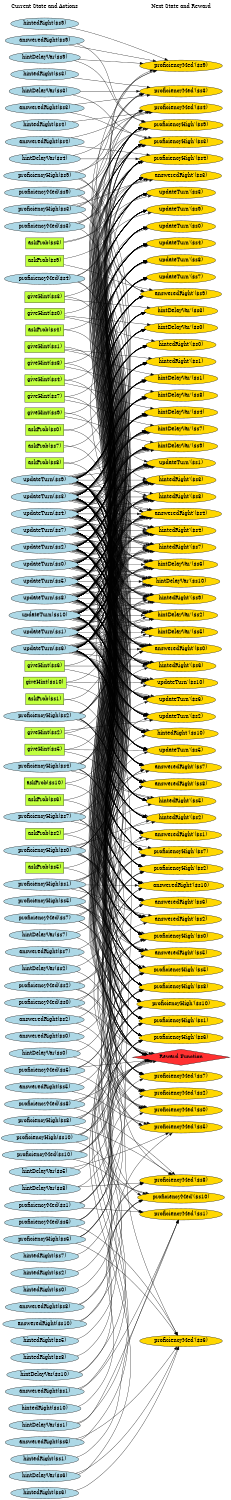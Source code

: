digraph G {
	graph [bb="0,0,742.84,5015.4",
		fontname=Helvetica,
		fontsize=16,
		rankdir=LR,
		ranksep=2.00,
		ratio=auto,
		size="7.5,10"
	];
	node [fontsize=16,
		label="\N"
	];
	{
		graph [rank=same];
		"hintDelayVar($s9)"	[color=black,
			fillcolor=lightblue,
			height=0.51069,
			pos="141.42,128.38",
			shape=ellipse,
			style=filled,
			width=3.2213];
		"giveHint($s6)"	[color=black,
			fillcolor=olivedrab1,
			height=0.5,
			pos="141.42,2869.4",
			shape=box,
			style=filled,
			width=1.7917];
		"proficiencyMed($s7)"	[color=black,
			fillcolor=lightblue,
			height=0.51069,
			pos="141.42,4503.4",
			shape=ellipse,
			style=filled,
			width=3.6337];
		"updateTurn($s2)"	[color=black,
			fillcolor=lightblue,
			height=0.51069,
			pos="141.42,3416.4",
			shape=ellipse,
			style=filled,
			width=3.0445];
		"answeredRight($s5)"	[color=black,
			fillcolor=lightblue,
			height=0.51069,
			pos="141.42,2108.4",
			shape=ellipse,
			style=filled,
			width=3.5748];
		"askProb($s1)"	[color=black,
			fillcolor=olivedrab1,
			height=0.5,
			pos="141.42,2977.4",
			shape=box,
			style=filled,
			width=1.7222];
		"hintDelayVar($s0)"	[color=black,
			fillcolor=lightblue,
			height=0.51069,
			pos="141.42,1558.4",
			shape=ellipse,
			style=filled,
			width=3.2213];
		"hintedRight($s6)"	[color=black,
			fillcolor=lightblue,
			height=0.51069,
			pos="141.42,238.38",
			shape=ellipse,
			style=filled,
			width=3.0641];
		"proficiencyHigh($s5)"	[color=black,
			fillcolor=lightblue,
			height=0.51069,
			pos="141.42,2383.4",
			shape=ellipse,
			style=filled,
			width=3.7123];
		"updateTurn($s3)"	[color=black,
			fillcolor=lightblue,
			height=0.51069,
			pos="141.42,3581.4",
			shape=ellipse,
			style=filled,
			width=3.0445];
		"askProb($s9)"	[color=black,
			fillcolor=olivedrab1,
			height=0.5,
			pos="141.42,2815.4",
			shape=box,
			style=filled,
			width=1.7222];
		"proficiencyMed($s0)"	[color=black,
			fillcolor=lightblue,
			height=0.51069,
			pos="141.42,1668.4",
			shape=ellipse,
			style=filled,
			width=3.6337];
		"giveHint($s5)"	[color=black,
			fillcolor=olivedrab1,
			height=0.5,
			pos="141.42,2761.4",
			shape=box,
			style=filled,
			width=1.7917];
		"askProb($s10)"	[color=black,
			fillcolor=olivedrab1,
			height=0.5,
			pos="141.42,3830.4",
			shape=box,
			style=filled,
			width=1.8611];
		"proficiencyMed($s8)"	[color=black,
			fillcolor=lightblue,
			height=0.51069,
			pos="141.42,1008.4",
			shape=ellipse,
			style=filled,
			width=3.6337];
		"answeredRight($s4)"	[color=black,
			fillcolor=lightblue,
			height=0.51069,
			pos="141.42,1723.4",
			shape=ellipse,
			style=filled,
			width=3.5748];
		"askProb($s0)"	[color=black,
			fillcolor=olivedrab1,
			height=0.5,
			pos="141.42,2707.4",
			shape=box,
			style=filled,
			width=1.7222];
		"hintedRight($s7)"	[color=black,
			fillcolor=lightblue,
			height=0.51069,
			pos="141.42,4778.4",
			shape=ellipse,
			style=filled,
			width=3.0641];
		"hintDelayVar($s1)"	[color=black,
			fillcolor=lightblue,
			height=0.51069,
			pos="141.42,1173.4",
			shape=ellipse,
			style=filled,
			width=3.2213];
		"proficiencyHigh($s4)"	[color=black,
			fillcolor=lightblue,
			height=0.51069,
			pos="141.42,2218.4",
			shape=ellipse,
			style=filled,
			width=3.7123];
		"giveHint($s0)"	[color=black,
			fillcolor=olivedrab1,
			height=0.5,
			pos="141.42,3722.4",
			shape=box,
			style=filled,
			width=1.7917];
		"askProb($s4)"	[color=black,
			fillcolor=olivedrab1,
			height=0.5,
			pos="141.42,2599.4",
			shape=box,
			style=filled,
			width=1.7222];
		"updateTurn($s8)"	[color=black,
			fillcolor=lightblue,
			height=0.51069,
			pos="141.42,3086.4",
			shape=ellipse,
			style=filled,
			width=3.0445];
		"hintDelayVar($s7)"	[color=black,
			fillcolor=lightblue,
			height=0.51069,
			pos="141.42,4668.4",
			shape=ellipse,
			style=filled,
			width=3.2213];
		"giveHint($s8)"	[color=black,
			fillcolor=olivedrab1,
			height=0.5,
			pos="141.42,3968.4",
			shape=box,
			style=filled,
			width=1.7917];
		"proficiencyMed($s5)"	[color=black,
			fillcolor=lightblue,
			height=0.51069,
			pos="141.42,2053.4",
			shape=ellipse,
			style=filled,
			width=3.6337];
		"updateTurn($s10)"	[color=black,
			fillcolor=lightblue,
			height=0.51069,
			pos="141.42,3251.4",
			shape=ellipse,
			style=filled,
			width=3.2409];
		"Current State and Actions"	[color=black,
			fillcolor=white,
			height=0.5,
			pos="141.42,4997.4",
			shape=plaintext,
			style=bold,
			width=3.2361];
		"updateTurn($s0)"	[color=black,
			fillcolor=lightblue,
			height=0.51069,
			pos="141.42,3306.4",
			shape=ellipse,
			style=filled,
			width=3.0445];
		"answeredRight($s3)"	[color=black,
			fillcolor=lightblue,
			height=0.51069,
			pos="141.42,4888.4",
			shape=ellipse,
			style=filled,
			width=3.5748];
		"proficiencyMed($s10)"	[color=black,
			fillcolor=lightblue,
			height=0.51069,
			pos="141.42,1448.4",
			shape=ellipse,
			style=filled,
			width=3.8498];
		"proficiencyHigh($s3)"	[color=black,
			fillcolor=lightblue,
			height=0.51069,
			pos="141.42,4558.4",
			shape=ellipse,
			style=filled,
			width=3.7123];
		"hintedRight($s4)"	[color=black,
			fillcolor=lightblue,
			height=0.51069,
			pos="141.42,568.38",
			shape=ellipse,
			style=filled,
			width=3.0641];
		"askProb($s3)"	[color=black,
			fillcolor=olivedrab1,
			height=0.5,
			pos="141.42,4449.4",
			shape=box,
			style=filled,
			width=1.7222];
		"hintDelayVar($s8)"	[color=black,
			fillcolor=lightblue,
			height=0.51069,
			pos="141.42,458.38",
			shape=ellipse,
			style=filled,
			width=3.2213];
		"updateTurn($s9)"	[color=black,
			fillcolor=lightblue,
			height=0.51069,
			pos="141.42,3031.4",
			shape=ellipse,
			style=filled,
			width=3.0445];
		"giveHint($s7)"	[color=black,
			fillcolor=olivedrab1,
			height=0.5,
			pos="141.42,4188.4",
			shape=box,
			style=filled,
			width=1.7917];
		"updateTurn($s1)"	[color=black,
			fillcolor=lightblue,
			height=0.51069,
			pos="141.42,3196.4",
			shape=ellipse,
			style=filled,
			width=3.0445];
		"proficiencyMed($s6)"	[color=black,
			fillcolor=lightblue,
			height=0.51069,
			pos="141.42,1118.4",
			shape=ellipse,
			style=filled,
			width=3.6337];
		"answeredRight($s2)"	[color=black,
			fillcolor=lightblue,
			height=0.51069,
			pos="141.42,1943.4",
			shape=ellipse,
			style=filled,
			width=3.5748];
		"askProb($s2)"	[color=black,
			fillcolor=olivedrab1,
			height=0.5,
			pos="141.42,2545.4",
			shape=box,
			style=filled,
			width=1.7222];
		"proficiencyHigh($s2)"	[color=black,
			fillcolor=lightblue,
			height=0.51069,
			pos="141.42,2653.4",
			shape=ellipse,
			style=filled,
			width=3.7123];
		"answeredRight($s10)"	[color=black,
			fillcolor=lightblue,
			height=0.51069,
			pos="141.42,1338.4",
			shape=ellipse,
			style=filled,
			width=3.7909];
		"hintedRight($s5)"	[color=black,
			fillcolor=lightblue,
			height=0.51069,
			pos="141.42,1613.4",
			shape=ellipse,
			style=filled,
			width=3.0641];
		"updateTurn($s6)"	[color=black,
			fillcolor=lightblue,
			height=0.51069,
			pos="141.42,3141.4",
			shape=ellipse,
			style=filled,
			width=3.0445];
		"askProb($s6)"	[color=black,
			fillcolor=olivedrab1,
			height=0.5,
			pos="141.42,2491.4",
			shape=box,
			style=filled,
			width=1.7222];
		"proficiencyMed($s3)"	[color=black,
			fillcolor=lightblue,
			height=0.51069,
			pos="141.42,4613.4",
			shape=ellipse,
			style=filled,
			width=3.6337];
		"giveHint($s2)"	[color=black,
			fillcolor=olivedrab1,
			height=0.5,
			pos="141.42,3635.4",
			shape=box,
			style=filled,
			width=1.7917];
		"answeredRight($s1)"	[color=black,
			fillcolor=lightblue,
			height=0.51069,
			pos="141.42,898.38",
			shape=ellipse,
			style=filled,
			width=3.5748];
		"hintedRight($s2)"	[color=black,
			fillcolor=lightblue,
			height=0.51069,
			pos="141.42,953.38",
			shape=ellipse,
			style=filled,
			width=3.0641];
		"proficiencyHigh($s1)"	[color=black,
			fillcolor=lightblue,
			height=0.51069,
			pos="141.42,2328.4",
			shape=ellipse,
			style=filled,
			width=3.7123];
		"answeredRight($s9)"	[color=black,
			fillcolor=lightblue,
			height=0.51069,
			pos="141.42,73.385",
			shape=ellipse,
			style=filled,
			width=3.5748];
		"hintDelayVar($s4)"	[color=black,
			fillcolor=lightblue,
			height=0.51069,
			pos="141.42,1778.4",
			shape=ellipse,
			style=filled,
			width=3.2213];
		"proficiencyHigh($s9)"	[color=black,
			fillcolor=lightblue,
			height=0.51069,
			pos="141.42,623.38",
			shape=ellipse,
			style=filled,
			width=3.7123];
		"giveHint($s10)"	[color=black,
			fillcolor=olivedrab1,
			height=0.5,
			pos="141.42,4023.4",
			shape=box,
			style=filled,
			width=1.9444];
		"hintDelayVar($s10)"	[color=black,
			fillcolor=lightblue,
			height=0.51069,
			pos="141.42,1228.4",
			shape=ellipse,
			style=filled,
			width=3.4373];
		"updateTurn($s7)"	[color=black,
			fillcolor=lightblue,
			height=0.51069,
			pos="141.42,3526.4",
			shape=ellipse,
			style=filled,
			width=3.0445];
		"askProb($s5)"	[color=black,
			fillcolor=olivedrab1,
			height=0.5,
			pos="141.42,2437.4",
			shape=box,
			style=filled,
			width=1.7222];
		"hintDelayVar($s6)"	[color=black,
			fillcolor=lightblue,
			height=0.51069,
			pos="141.42,843.38",
			shape=ellipse,
			style=filled,
			width=3.2213];
		"proficiencyMed($s4)"	[color=black,
			fillcolor=lightblue,
			height=0.51069,
			pos="141.42,1833.4",
			shape=ellipse,
			style=filled,
			width=3.6337];
		"answeredRight($s0)"	[color=black,
			fillcolor=lightblue,
			height=0.51069,
			pos="141.42,1393.4",
			shape=ellipse,
			style=filled,
			width=3.5748];
		"giveHint($s1)"	[color=black,
			fillcolor=olivedrab1,
			height=0.5,
			pos="141.42,4078.4",
			shape=box,
			style=filled,
			width=1.7917];
		"proficiencyHigh($s0)"	[color=black,
			fillcolor=lightblue,
			height=0.51069,
			pos="141.42,2273.4",
			shape=ellipse,
			style=filled,
			width=3.7123];
		"hintedRight($s10)"	[color=black,
			fillcolor=lightblue,
			height=0.51069,
			pos="141.42,348.38",
			shape=ellipse,
			style=filled,
			width=3.2802];
		"answeredRight($s8)"	[color=black,
			fillcolor=lightblue,
			height=0.51069,
			pos="141.42,403.38",
			shape=ellipse,
			style=filled,
			width=3.5748];
		"giveHint($s9)"	[color=black,
			fillcolor=olivedrab1,
			height=0.5,
			pos="141.42,3884.4",
			shape=box,
			style=filled,
			width=1.7917];
		"hintDelayVar($s5)"	[color=black,
			fillcolor=lightblue,
			height=0.51069,
			pos="141.42,2163.4",
			shape=ellipse,
			style=filled,
			width=3.2213];
		"proficiencyHigh($s8)"	[color=black,
			fillcolor=lightblue,
			height=0.51069,
			pos="141.42,733.38",
			shape=ellipse,
			style=filled,
			width=3.7123];
		"hintedRight($s3)"	[color=black,
			fillcolor=lightblue,
			height=0.51069,
			pos="141.42,4943.4",
			shape=ellipse,
			style=filled,
			width=3.0641];
		"askProb($s8)"	[color=black,
			fillcolor=olivedrab1,
			height=0.5,
			pos="141.42,3776.4",
			shape=box,
			style=filled,
			width=1.7222];
		"updateTurn($s4)"	[color=black,
			fillcolor=lightblue,
			height=0.51069,
			pos="141.42,3361.4",
			shape=ellipse,
			style=filled,
			width=3.0445];
		"proficiencyMed($s1)"	[color=black,
			fillcolor=lightblue,
			height=0.51069,
			pos="141.42,1283.4",
			shape=ellipse,
			style=filled,
			width=3.6337];
		"giveHint($s4)"	[color=black,
			fillcolor=olivedrab1,
			height=0.5,
			pos="141.42,2923.4",
			shape=box,
			style=filled,
			width=1.7917];
		"proficiencyMed($s9)"	[color=black,
			fillcolor=lightblue,
			height=0.51069,
			pos="141.42,678.38",
			shape=ellipse,
			style=filled,
			width=3.6337];
		"hintedRight($s0)"	[color=black,
			fillcolor=lightblue,
			height=0.51069,
			pos="141.42,513.38",
			shape=ellipse,
			style=filled,
			width=3.0641];
		"answeredRight($s7)"	[color=black,
			fillcolor=lightblue,
			height=0.51069,
			pos="141.42,4723.4",
			shape=ellipse,
			style=filled,
			width=3.5748];
		"proficiencyHigh($s7)"	[color=black,
			fillcolor=lightblue,
			height=0.51069,
			pos="141.42,4313.4",
			shape=ellipse,
			style=filled,
			width=3.7123];
		"hintDelayVar($s2)"	[color=black,
			fillcolor=lightblue,
			height=0.51069,
			pos="141.42,1998.4",
			shape=ellipse,
			style=filled,
			width=3.2213];
		"hintedRight($s8)"	[color=black,
			fillcolor=lightblue,
			height=0.51069,
			pos="141.42,183.38",
			shape=ellipse,
			style=filled,
			width=3.0641];
		"askProb($s7)"	[color=black,
			fillcolor=olivedrab1,
			height=0.5,
			pos="141.42,4395.4",
			shape=box,
			style=filled,
			width=1.7222];
		"updateTurn($s5)"	[color=black,
			fillcolor=lightblue,
			height=0.51069,
			pos="141.42,3471.4",
			shape=ellipse,
			style=filled,
			width=3.0445];
		"proficiencyMed($s2)"	[color=black,
			fillcolor=lightblue,
			height=0.51069,
			pos="141.42,1888.4",
			shape=ellipse,
			style=filled,
			width=3.6337];
		"giveHint($s3)"	[color=black,
			fillcolor=olivedrab1,
			height=0.5,
			pos="141.42,4243.4",
			shape=box,
			style=filled,
			width=1.7917];
		"hintedRight($s1)"	[color=black,
			fillcolor=lightblue,
			height=0.51069,
			pos="141.42,293.38",
			shape=ellipse,
			style=filled,
			width=3.0641];
		"answeredRight($s6)"	[color=black,
			fillcolor=lightblue,
			height=0.51069,
			pos="141.42,788.38",
			shape=ellipse,
			style=filled,
			width=3.5748];
		"proficiencyHigh($s6)"	[color=black,
			fillcolor=lightblue,
			height=0.51069,
			pos="141.42,1063.4",
			shape=ellipse,
			style=filled,
			width=3.7123];
		"hintedRight($s9)"	[color=black,
			fillcolor=lightblue,
			height=0.51069,
			pos="141.42,18.385",
			shape=ellipse,
			style=filled,
			width=3.0641];
		"hintDelayVar($s3)"	[color=black,
			fillcolor=lightblue,
			height=0.51069,
			pos="141.42,4833.4",
			shape=ellipse,
			style=filled,
			width=3.2213];
		"proficiencyHigh($s10)"	[color=black,
			fillcolor=lightblue,
			height=0.51069,
			pos="141.42,1503.4",
			shape=ellipse,
			style=filled,
			width=3.9284];
	}
	{
		graph [rank=same];
		"proficiencyMed'($s3)"	[color=black,
			fillcolor=gold1,
			height=0.51069,
			pos="584.84,4807.4",
			shape=ellipse,
			style=filled,
			width=3.732];
		"hintedRight'($s0)"	[color=black,
			fillcolor=gold1,
			height=0.51069,
			pos="584.84,3803.4",
			shape=ellipse,
			style=filled,
			width=3.1623];
		"proficiencyHigh'($s4)"	[color=black,
			fillcolor=gold1,
			height=0.51069,
			pos="584.84,2153.4",
			shape=ellipse,
			style=filled,
			width=3.8105];
		"hintedRight'($s8)"	[color=black,
			fillcolor=gold1,
			height=0.51069,
			pos="584.84,3528.4",
			shape=ellipse,
			style=filled,
			width=3.1623];
		"answeredRight'($s7)"	[color=black,
			fillcolor=gold1,
			height=0.51069,
			pos="584.84,4463.4",
			shape=ellipse,
			style=filled,
			width=3.673];
		"hintDelayVar'($s1)"	[color=black,
			fillcolor=gold1,
			height=0.51069,
			pos="584.84,4133.4",
			shape=ellipse,
			style=filled,
			width=3.3195];
		"Next State and Reward"	[color=black,
			fillcolor=white,
			height=0.5,
			pos="584.84,4997.4",
			shape=plaintext,
			style=bold,
			width=2.9167];
		"hintDelayVar'($s9)"	[color=black,
			fillcolor=gold1,
			height=0.51069,
			pos="584.84,3913.4",
			shape=ellipse,
			style=filled,
			width=3.3195];
		"updateTurn'($s2)"	[color=black,
			fillcolor=gold1,
			height=0.51069,
			pos="584.84,3253.4",
			shape=ellipse,
			style=filled,
			width=3.1231];
		"proficiencyMed'($s4)"	[color=black,
			fillcolor=gold1,
			height=0.51069,
			pos="584.84,1479.4",
			shape=ellipse,
			style=filled,
			width=3.732];
		"hintedRight'($s7)"	[color=black,
			fillcolor=gold1,
			height=0.51069,
			pos="584.84,3473.4",
			shape=ellipse,
			style=filled,
			width=3.1623];
		"answeredRight'($s0)"	[color=black,
			fillcolor=gold1,
			height=0.51069,
			pos="584.84,2428.4",
			shape=ellipse,
			style=filled,
			width=3.673];
		"proficiencyHigh'($s5)"	[color=black,
			fillcolor=gold1,
			height=0.51069,
			pos="584.84,2318.4",
			shape=ellipse,
			style=filled,
			width=3.8105];
		"hintDelayVar'($s2)"	[color=black,
			fillcolor=gold1,
			height=0.51069,
			pos="584.84,3693.4",
			shape=ellipse,
			style=filled,
			width=3.3195];
		"answeredRight'($s8)"	[color=black,
			fillcolor=gold1,
			height=0.51069,
			pos="584.84,2648.4",
			shape=ellipse,
			style=filled,
			width=3.673];
		"answeredRight'($s9)"	[color=black,
			fillcolor=gold1,
			height=0.51069,
			pos="584.84,2538.4",
			shape=ellipse,
			style=filled,
			width=3.673];
		"hintedRight'($s10)"	[color=black,
			fillcolor=gold1,
			height=0.51069,
			pos="584.84,3418.4",
			shape=ellipse,
			style=filled,
			width=3.3588];
		"updateTurn'($s3)"	[color=black,
			fillcolor=gold1,
			height=0.51069,
			pos="584.84,4518.4",
			shape=ellipse,
			style=filled,
			width=3.1231];
		"hintedRight'($s2)"	[color=black,
			fillcolor=gold1,
			height=0.51069,
			pos="584.84,3033.4",
			shape=ellipse,
			style=filled,
			width=3.1623];
		"proficiencyMed'($s5)"	[color=black,
			fillcolor=gold1,
			height=0.51069,
			pos="584.84,1658.4",
			shape=ellipse,
			style=filled,
			width=3.732];
		"proficiencyHigh'($s2)"	[color=black,
			fillcolor=gold1,
			height=0.51069,
			pos="584.84,2263.4",
			shape=ellipse,
			style=filled,
			width=3.8105];
		"answeredRight'($s5)"	[color=black,
			fillcolor=gold1,
			height=0.51069,
			pos="584.84,2043.4",
			shape=ellipse,
			style=filled,
			width=3.673];
		"hintDelayVar'($s3)"	[color=black,
			fillcolor=gold1,
			height=0.51069,
			pos="584.84,4243.4",
			shape=ellipse,
			style=filled,
			width=3.3195];
		"updateTurn'($s4)"	[color=black,
			fillcolor=gold1,
			height=0.51069,
			pos="584.84,2978.4",
			shape=ellipse,
			style=filled,
			width=3.1231];
		"proficiencyHigh'($s10)"	[color=black,
			fillcolor=gold1,
			height=0.51069,
			pos="584.84,1933.4",
			shape=ellipse,
			style=filled,
			width=4.0069];
		"hintedRight'($s1)"	[color=black,
			fillcolor=gold1,
			height=0.51069,
			pos="584.84,4078.4",
			shape=ellipse,
			style=filled,
			width=3.1623];
		"proficiencyMed'($s6)"	[color=black,
			fillcolor=gold1,
			height=0.51069,
			pos="584.84,953.38",
			shape=ellipse,
			style=filled,
			width=3.732];
		"hintedRight'($s9)"	[color=black,
			fillcolor=gold1,
			height=0.51069,
			pos="584.84,3858.4",
			shape=ellipse,
			style=filled,
			width=3.1623];
		"proficiencyHigh'($s3)"	[color=black,
			fillcolor=gold1,
			height=0.51069,
			pos="584.84,4683.4",
			shape=ellipse,
			style=filled,
			width=3.8105];
		"hintDelayVar'($s4)"	[color=black,
			fillcolor=gold1,
			height=0.51069,
			pos="584.84,3198.4",
			shape=ellipse,
			style=filled,
			width=3.3195];
		"answeredRight'($s6)"	[color=black,
			fillcolor=gold1,
			height=0.51069,
			pos="584.84,2098.4",
			shape=ellipse,
			style=filled,
			width=3.673];
		"updateTurn'($s5)"	[color=black,
			fillcolor=gold1,
			height=0.51069,
			pos="584.84,2758.4",
			shape=ellipse,
			style=filled,
			width=3.1231];
		"proficiencyMed'($s7)"	[color=black,
			fillcolor=gold1,
			height=0.51069,
			pos="584.84,4738.4",
			shape=ellipse,
			style=filled,
			width=3.732];
		"hintedRight'($s4)"	[color=black,
			fillcolor=gold1,
			height=0.51069,
			pos="584.84,2923.4",
			shape=ellipse,
			style=filled,
			width=3.1623];
		"answeredRight'($s3)"	[color=black,
			fillcolor=gold1,
			height=0.51069,
			pos="584.84,4573.4",
			shape=ellipse,
			style=filled,
			width=3.673];
		"proficiencyHigh'($s8)"	[color=black,
			fillcolor=gold1,
			height=0.51069,
			pos="584.84,1768.4",
			shape=ellipse,
			style=filled,
			width=3.8105];
		"hintDelayVar'($s5)"	[color=black,
			fillcolor=gold1,
			height=0.51069,
			pos="584.84,3088.4",
			shape=ellipse,
			style=filled,
			width=3.3195];
		"Reward Function"	[color=black,
			fillcolor=firebrick1,
			height=0.72222,
			pos="584.84,1541.4",
			shape=diamond,
			style=filled,
			width=4.3889];
		"updateTurn'($s6)"	[color=black,
			fillcolor=gold1,
			height=0.51069,
			pos="584.84,2868.4",
			shape=ellipse,
			style=filled,
			width=3.1231];
		"hintedRight'($s3)"	[color=black,
			fillcolor=gold1,
			height=0.51069,
			pos="584.84,3638.4",
			shape=ellipse,
			style=filled,
			width=3.1623];
		"proficiencyHigh'($s9)"	[color=black,
			fillcolor=gold1,
			height=0.51069,
			pos="584.84,1713.4",
			shape=ellipse,
			style=filled,
			width=3.8105];
		"proficiencyMed'($s8)"	[color=black,
			fillcolor=gold1,
			height=0.51069,
			pos="584.84,595.38",
			shape=ellipse,
			style=filled,
			width=3.732];
		"proficiencyHigh'($s1)"	[color=black,
			fillcolor=gold1,
			height=0.51069,
			pos="584.84,1878.4",
			shape=ellipse,
			style=filled,
			width=3.8105];
		"answeredRight'($s4)"	[color=black,
			fillcolor=gold1,
			height=0.51069,
			pos="584.84,2373.4",
			shape=ellipse,
			style=filled,
			width=3.673];
		"hintDelayVar'($s6)"	[color=black,
			fillcolor=gold1,
			height=0.51069,
			pos="584.84,3143.4",
			shape=ellipse,
			style=filled,
			width=3.3195];
		"proficiencyHigh'($s0)"	[color=black,
			fillcolor=gold1,
			height=0.51069,
			pos="584.84,1988.4",
			shape=ellipse,
			style=filled,
			width=3.8105];
		"updateTurn'($s7)"	[color=black,
			fillcolor=gold1,
			height=0.51069,
			pos="584.84,4408.4",
			shape=ellipse,
			style=filled,
			width=3.1231];
		"proficiencyMed'($s10)"	[color=black,
			fillcolor=gold1,
			height=0.51069,
			pos="584.84,1353.4",
			shape=ellipse,
			style=filled,
			width=3.9284];
		"proficiencyMed'($s1)"	[color=black,
			fillcolor=gold1,
			height=0.51069,
			pos="584.84,1228.4",
			shape=ellipse,
			style=filled,
			width=3.732];
		"hintedRight'($s6)"	[color=black,
			fillcolor=gold1,
			height=0.51069,
			pos="584.84,2813.4",
			shape=ellipse,
			style=filled,
			width=3.1623];
		"answeredRight'($s1)"	[color=black,
			fillcolor=gold1,
			height=0.51069,
			pos="584.84,2593.4",
			shape=ellipse,
			style=filled,
			width=3.673];
		"answeredRight'($s10)"	[color=black,
			fillcolor=gold1,
			height=0.51069,
			pos="584.84,2703.4",
			shape=ellipse,
			style=filled,
			width=3.8694];
		"proficiencyMed'($s9)"	[color=black,
			fillcolor=gold1,
			height=0.51069,
			pos="584.84,403.38",
			shape=ellipse,
			style=filled,
			width=3.732];
		"proficiencyHigh'($s6)"	[color=black,
			fillcolor=gold1,
			height=0.51069,
			pos="584.84,1823.4",
			shape=ellipse,
			style=filled,
			width=3.8105];
		"hintDelayVar'($s10)"	[color=black,
			fillcolor=gold1,
			height=0.51069,
			pos="584.84,4023.4",
			shape=ellipse,
			style=filled,
			width=3.5159];
		"hintDelayVar'($s7)"	[color=black,
			fillcolor=gold1,
			height=0.51069,
			pos="584.84,4188.4",
			shape=ellipse,
			style=filled,
			width=3.3195];
		"updateTurn'($s10)"	[color=black,
			fillcolor=gold1,
			height=0.51069,
			pos="584.84,4353.4",
			shape=ellipse,
			style=filled,
			width=3.3391];
		"updateTurn'($s8)"	[color=black,
			fillcolor=gold1,
			height=0.51069,
			pos="584.84,4298.4",
			shape=ellipse,
			style=filled,
			width=3.1231];
		"proficiencyMed'($s0)"	[color=black,
			fillcolor=gold1,
			height=0.51069,
			pos="584.84,1424.4",
			shape=ellipse,
			style=filled,
			width=3.732];
		"updateTurn'($s0)"	[color=black,
			fillcolor=gold1,
			height=0.51069,
			pos="584.84,3308.4",
			shape=ellipse,
			style=filled,
			width=3.1231];
		"proficiencyMed'($s2)"	[color=black,
			fillcolor=gold1,
			height=0.51069,
			pos="584.84,1603.4",
			shape=ellipse,
			style=filled,
			width=3.732];
		"hintedRight'($s5)"	[color=black,
			fillcolor=gold1,
			height=0.51069,
			pos="584.84,2483.4",
			shape=ellipse,
			style=filled,
			width=3.1623];
		"hintDelayVar'($s0)"	[color=black,
			fillcolor=gold1,
			height=0.51069,
			pos="584.84,3748.4",
			shape=ellipse,
			style=filled,
			width=3.3195];
		"answeredRight'($s2)"	[color=black,
			fillcolor=gold1,
			height=0.51069,
			pos="584.84,2208.4",
			shape=ellipse,
			style=filled,
			width=3.673];
		"proficiencyHigh'($s7)"	[color=black,
			fillcolor=gold1,
			height=0.51069,
			pos="584.84,4628.4",
			shape=ellipse,
			style=filled,
			width=3.8105];
		"hintDelayVar'($s8)"	[color=black,
			fillcolor=gold1,
			height=0.51069,
			pos="584.84,3968.4",
			shape=ellipse,
			style=filled,
			width=3.3195];
		"updateTurn'($s9)"	[color=black,
			fillcolor=gold1,
			height=0.51069,
			pos="584.84,3363.4",
			shape=ellipse,
			style=filled,
			width=3.1231];
		"updateTurn'($s1)"	[color=black,
			fillcolor=gold1,
			height=0.51069,
			pos="584.84,3583.4",
			shape=ellipse,
			style=filled,
			width=3.1231];
	}
	"hintDelayVar($s9)" -> "proficiencyHigh'($s9)"	[color=black,
		pos="e,457.27,1706.5 250.63,134.83 262.83,139.67 274.02,146.6 282.84,156.38 511.43,409.8 195.69,1434.3 426.84,1685.4 433.04,1692.1 440.26,\
1697.6 448.13,1702",
		style=solid];
	"hintDelayVar($s9)" -> "proficiencyMed'($s9)"	[color=black,
		pos="e,567.68,384.94 233.29,139.72 250.24,143.71 267.45,149.1 282.84,156.38 401.74,212.65 513.8,326.09 560.72,377.28",
		style=solid];
	"giveHint($s6)" -> "updateTurn'($s6)"	[color=black,
		pos="e,472.31,2868.6 206.14,2869.2 272.83,2869.1 379.19,2868.8 462.07,2868.7",
		style=solid];
	"giveHint($s6)" -> "hintDelayVar'($s6)"	[color=black,
		pos="e,475.11,3135.9 206.25,2871 231.82,2874.3 260.45,2881.4 282.84,2896.4 379.67,2961.2 329.58,3051.3 426.84,3115.4 438.47,3123 451.59,\
3128.8 465.16,3133",
		style=solid];
	"giveHint($s6)" -> "hintedRight'($s6)"	[color=black,
		pos="e,494.55,2824.7 206.14,2861.3 279.05,2852.1 399.37,2836.8 484.6,2826",
		style=solid];
	"proficiencyMed($s7)" -> "answeredRight'($s7)"	[color=black,
		pos="e,473.44,4473.4 251.82,4493.5 316.06,4487.7 397.33,4480.3 463.39,4474.3",
		style=solid];
	"proficiencyMed($s7)" -> "proficiencyMed'($s7)"	[color=black,
		pos="e,471.34,4728.5 244.2,4514.8 257.76,4518.9 271.05,4524.2 282.84,4531.4 370.15,4584.3 339,4658.3 426.84,4710.4 437.56,4716.7 449.35,\
4721.7 461.52,4725.6",
		style=solid];
	"proficiencyMed($s7)" -> "Reward Function"	[pos="e,469.24,1548.4 258.08,4495 267.43,4490.4 275.92,4484.4 282.84,4476.4 705.98,3989.3 10.905,2069.7 426.84,1576.4 435.82,1565.7 447.27,\
1557.9 459.87,1552.2"];
	"proficiencyMed($s7)" -> "proficiencyHigh'($s7)"	[color=black,
		pos="e,487.35,4615.4 229.08,4517.1 247.07,4521 265.75,4525.7 282.84,4531.4 350.17,4553.8 359.29,4578.6 426.84,4600.4 442.92,4605.6 460.26,\
4609.9 477.34,4613.4",
		style=solid];
	"updateTurn($s2)" -> "hintedRight'($s0)"	[color=black,
		pos="e,475.25,3798.4 242.18,3423.8 256.89,3428.3 271.04,3434.9 282.84,3444.4 407.73,3545.1 300.94,3676 426.84,3775.4 438.23,3784.4 451.53,\
3790.9 465.49,3795.5",
		style=solid];
	"updateTurn($s2)" -> "proficiencyHigh'($s4)"	[color=black,
		pos="e,457.5,2160.5 246.57,3411.2 260.28,3406.3 272.97,3399.1 282.84,3388.4 649.66,2991.8 56.017,2574.3 426.84,2181.4 433.13,2174.7 440.4,\
2169.3 448.32,2165",
		style=solid];
	"updateTurn($s2)" -> "hintedRight'($s8)"	[color=black,
		pos="e,498.83,3516.3 219.9,3429.3 240.53,3433.5 262.68,3438.5 282.84,3444.4 348.76,3463.6 360.73,3481.8 426.84,3500.4 446.66,3505.9 468.2,\
3510.6 488.8,3514.5",
		style=solid];
	"updateTurn($s2)" -> "answeredRight'($s7)"	[color=black,
		pos="e,460.02,4457 246.32,3421.8 260.07,3426.6 272.83,3433.8 282.84,3444.4 589.18,3767.3 117.24,4115.6 426.84,4435.4 433.78,4442.5 441.86,\
4448.2 450.64,4452.8",
		style=solid];
	"updateTurn($s2)" -> "hintDelayVar'($s1)"	[color=black,
		pos="e,468.53,4129.2 245.32,3422.3 259.28,3427.1 272.38,3434.1 282.84,3444.4 497.32,3655.1 210.24,3896.9 426.84,4105.4 436.05,4114.2 \
447.04,4120.8 458.87,4125.7",
		style=solid];
	"updateTurn($s2)" -> "hintDelayVar'($s9)"	[color=black,
		pos="e,469.91,3908.2 243.7,3423.1 258.05,3427.7 271.69,3434.5 282.84,3444.4 437.03,3581.3 271.27,3750.1 426.84,3885.4 436.66,3893.9 448.17,\
3900.3 460.42,3904.9",
		style=solid];
	"updateTurn($s2)" -> "updateTurn'($s2)"	[color=black,
		pos="e,488.79,3263.1 229.3,3405.3 247.46,3401.3 266.14,3395.8 282.84,3388.4 355.71,3356 353.65,3313 426.84,3281.4 443.14,3274.3 461.13,\
3269.1 478.93,3265.1",
		style=solid];
	"updateTurn($s2)" -> "hintedRight'($s7)"	[color=black,
		pos="e,495.36,3462 228.84,3427.5 302.47,3437.1 408.25,3450.7 485.18,3460.6",
		style=solid];
	"updateTurn($s2)" -> "answeredRight'($s0)"	[color=black,
		pos="e,460.49,2434.7 246.24,3410.9 259.99,3406.1 272.79,3398.9 282.84,3388.4 572.7,3085.6 133.92,2756.2 426.84,2456.4 433.95,2449.1 442.26,\
2443.3 451.27,2438.8",
		style=solid];
	"updateTurn($s2)" -> "proficiencyHigh'($s5)"	[color=black,
		pos="e,458.05,2325.5 246.39,3411 260.12,3406.2 272.87,3399 282.84,3388.4 603.45,3048.1 102.8,2683.4 426.84,2346.4 433.33,2339.6 440.83,\
2334.2 448.98,2329.8",
		style=solid];
	"updateTurn($s2)" -> "hintDelayVar'($s2)"	[color=black,
		pos="e,475.08,3686 238.67,3425 254.3,3429.3 269.67,3435.5 282.84,3444.4 379.92,3510.1 329.1,3600.7 426.84,3665.4 438.45,3673.1 451.56,\
3678.8 465.13,3683.1",
		style=solid];
	"updateTurn($s2)" -> "answeredRight'($s8)"	[color=black,
		pos="e,461.32,2655 245.46,3410.6 259.4,3405.8 272.46,3398.7 282.84,3388.4 511.45,3160.4 195.93,2902 426.84,2676.4 434.19,2669.2 442.72,\
2663.5 451.91,2659",
		style=solid];
	"updateTurn($s2)" -> "answeredRight'($s9)"	[color=black,
		pos="e,460.68,2544.9 246.05,3410.7 259.83,3405.9 272.68,3398.8 282.84,3388.4 542.02,3123.1 164.98,2829.1 426.84,2566.4 434.03,2559.2 \
442.38,2553.5 451.43,2549",
		style=solid];
	"updateTurn($s2)" -> "hintedRight'($s10)"	[color=black,
		pos="e,463.81,3417.8 251.25,3416.9 312.44,3417.2 389.23,3417.5 453.59,3417.8",
		style=solid];
	"updateTurn($s2)" -> "updateTurn'($s3)"	[color=black,
		pos="e,472.89,4516.6 246.39,3421.8 260.13,3426.6 272.87,3433.8 282.84,3444.4 604.56,3786 101.66,4152 426.84,4490.4 436.98,4500.9 449.61,\
4508.3 463.28,4513.4",
		style=solid];
	"updateTurn($s2)" -> "hintedRight'($s2)"	[color=black,
		pos="e,475.29,3038.4 242.14,3408.9 256.85,3404.4 271.02,3397.9 282.84,3388.4 406.68,3289 302,3159.5 426.84,3061.4 438.25,3052.4 451.57,\
3045.9 465.53,3041.3",
		style=solid];
	"updateTurn($s2)" -> "proficiencyHigh'($s2)"	[color=black,
		pos="e,457.99,2270.4 246.45,3411.1 260.18,3406.2 272.91,3399 282.84,3388.4 618.84,3029.3 87.214,2647 426.84,2291.4 433.3,2284.6 440.79,\
2279.2 448.93,2274.8",
		style=solid];
	"updateTurn($s2)" -> "answeredRight'($s5)"	[color=black,
		pos="e,459.68,2049.4 247.01,3411.1 260.57,3406.3 273.11,3399 282.84,3388.4 680.5,2954.1 24.787,2501.6 426.84,2071.4 433.65,2064.1 441.64,\
2058.3 450.36,2053.7",
		style=solid];
	"updateTurn($s2)" -> "hintDelayVar'($s3)"	[color=black,
		pos="e,467.83,4239.3 245.95,3422.2 259.74,3427 272.62,3434 282.84,3444.4 527.83,3692.4 179.35,3969.9 426.84,4215.4 435.84,4224.3 446.64,\
4230.9 458.3,4235.8",
		style=solid];
	"updateTurn($s2)" -> "updateTurn'($s4)"	[color=black,
		pos="e,475.18,2982.7 242.96,3409.4 257.48,3404.8 271.37,3398.1 282.84,3388.4 421.2,3271 287.3,3122.4 426.84,3006.4 438.09,2997 451.38,\
2990.4 465.38,2985.6",
		style=solid];
	"updateTurn($s2)" -> "proficiencyHigh'($s10)"	[color=black,
		pos="e,454.7,1941.5 247.09,3411.2 260.64,3406.3 273.15,3399.1 282.84,3388.4 497.11,3152.4 210.19,2195.1 426.84,1961.4 432.4,1955.4 438.77,\
1950.4 445.68,1946.3",
		style=solid];
	"updateTurn($s2)" -> "hintedRight'($s1)"	[color=black,
		pos="e,472.71,4075.2 245.15,3422.5 259.13,3427.2 272.28,3434.2 282.84,3444.4 482.13,3636.5 225.61,3860.3 426.84,4050.4 437.13,4060.1 \
449.56,4067.1 462.88,4072",
		style=solid];
	"updateTurn($s2)" -> "hintedRight'($s9)"	[color=black,
		pos="e,474.34,3853.9 242.99,3423.4 257.51,3427.9 271.39,3434.6 282.84,3444.4 422.26,3563.1 286.22,3713.1 426.84,3830.4 437.9,3839.6 450.94,\
3846.2 464.71,3850.9",
		style=solid];
	"updateTurn($s2)" -> "proficiencyHigh'($s3)"	[color=black,
		pos="e,457.49,4676.3 246.57,3421.6 260.28,3426.4 272.97,3433.7 282.84,3444.4 650.78,3842.4 54.882,4261.1 426.84,4655.4 433.12,4662 440.4,\
4667.4 448.31,4671.8",
		style=solid];
	"updateTurn($s2)" -> "hintDelayVar'($s4)"	[color=black,
		pos="e,479.12,3207 235.02,3406.8 251.64,3402.6 268.29,3396.7 282.84,3388.4 366.42,3340.5 342.78,3273.4 426.84,3226.4 439.92,3219.1 454.49,\
3213.6 469.34,3209.5",
		style=solid];
	"updateTurn($s2)" -> "answeredRight'($s6)"	[color=black,
		pos="e,459.73,2104.5 246.61,3411.2 260.32,3406.4 273,3399.1 282.84,3388.4 665.08,2972.9 40.405,2537.9 426.84,2126.4 433.66,2119.1 441.67,\
2113.3 450.4,2108.8",
		style=solid];
	"updateTurn($s2)" -> "updateTurn'($s5)"	[color=black,
		pos="e,473.53,2761.4 245.13,3410.2 259.12,3405.5 272.28,3398.6 282.84,3388.4 481.03,3197.6 226.73,2975.2 426.84,2786.4 437.4,2776.4 450.21,\
2769.4 463.91,2764.5",
		style=solid];
	"updateTurn($s2)" -> "hintedRight'($s4)"	[color=black,
		pos="e,473.56,2927.5 243.68,3409.7 258.03,3405.1 271.68,3398.3 282.84,3388.4 435.95,3252.8 272.36,3085.4 426.84,2951.4 437.53,2942.1 \
450.21,2935.4 463.65,2930.7",
		style=solid];
	"updateTurn($s2)" -> "answeredRight'($s3)"	[color=black,
		pos="e,459.89,4567.2 246.46,3421.7 260.18,3426.5 272.91,3433.8 282.84,3444.4 619.96,3804.8 86.08,4188.4 426.84,4545.4 433.72,4552.6 441.77,\
4558.3 450.53,4562.9",
		style=solid];
	"updateTurn($s2)" -> "proficiencyHigh'($s8)"	[color=black,
		pos="e,457.23,1775.2 247.19,3411.3 260.73,3406.4 273.21,3399.1 282.84,3388.4 520.28,3124.2 186.73,2058.2 426.84,1796.4 433.03,1789.6 \
440.24,1784.2 448.1,1779.8",
		style=solid];
	"updateTurn($s2)" -> "hintDelayVar'($s5)"	[color=black,
		pos="e,473.09,3095 240.47,3408.5 255.64,3404.1 270.38,3397.7 282.84,3388.4 392.53,3306.7 316.33,3197 426.84,3116.4 437.82,3108.4 450.36,\
3102.4 463.46,3098",
		style=solid];
	"updateTurn($s2)" -> "updateTurn'($s6)"	[color=black,
		pos="e,474.03,2871.9 244.33,3409.9 258.51,3405.2 271.93,3398.4 282.84,3388.4 450.87,3234.5 257.26,3048.5 426.84,2896.4 437.64,2886.7 \
450.6,2879.8 464.38,2875",
		style=solid];
	"updateTurn($s2)" -> "hintedRight'($s3)"	[color=black,
		pos="e,481.5,3630.5 235.48,3425.9 251.96,3430.1 268.44,3436 282.84,3444.4 367.28,3493.5 341.91,3562.2 426.84,3610.4 440.6,3618.2 456.04,\
3623.9 471.72,3628.1",
		style=solid];
	"updateTurn($s2)" -> "proficiencyHigh'($s9)"	[color=black,
		pos="e,457.2,1720.2 247.22,3411.3 260.75,3406.4 273.22,3399.1 282.84,3388.4 528.01,3114.8 178.91,2012.5 426.84,1741.4 433.02,1734.6 440.22,\
1729.2 448.07,1724.7",
		style=solid];
	"updateTurn($s2)" -> "proficiencyHigh'($s1)"	[color=black,
		pos="e,457.29,1885.3 247.13,3411.2 260.67,3406.4 273.17,3399.1 282.84,3388.4 504.83,3143 202.37,2149.5 426.84,1906.4 433.05,1899.7 440.28,\
1894.2 448.15,1889.8",
		style=solid];
	"updateTurn($s2)" -> "answeredRight'($s4)"	[color=black,
		pos="e,460.03,2379.7 246.32,3410.9 260.06,3406.1 272.83,3398.9 282.84,3388.4 588.06,3066.9 118.37,2719.8 426.84,2401.4 433.78,2394.2 \
441.87,2388.5 450.65,2384",
		style=solid];
	"updateTurn($s2)" -> "hintDelayVar'($s6)"	[color=black,
		pos="e,475.14,3150.9 238.61,3407.7 254.25,3403.4 269.63,3397.2 282.84,3388.4 378.97,3323.9 330.07,3234.9 426.84,3171.4 438.48,3163.7 \
451.61,3158 465.19,3153.8",
		style=solid];
	"updateTurn($s2)" -> "proficiencyHigh'($s0)"	[color=black,
		pos="e,457.37,1995.3 247.05,3411.2 260.61,3406.3 273.13,3399 282.84,3388.4 695.94,2935.3 9.1625,2465.2 426.84,2016.4 433.08,2009.7 440.32,\
2004.2 448.21,1999.9",
		style=solid];
	"updateTurn($s2)" -> "updateTurn'($s7)"	[color=black,
		pos="e,473.06,4406.4 246.24,3421.9 260,3426.7 272.79,3433.9 282.84,3444.4 573.82,3748.5 132.79,4079.2 426.84,4380.4 437.06,4390.8 449.74,\
4398.2 463.44,4403.2",
		style=solid];
	"updateTurn($s2)" -> "hintedRight'($s6)"	[color=black,
		pos="e,472.95,2816.9 244.57,3410.1 258.72,3405.5 272.07,3398.5 282.84,3388.4 465.91,3216.1 242.03,3011.8 426.84,2841.4 437.24,2831.8 \
449.75,2824.9 463.1,2820.1",
		style=solid];
	"updateTurn($s2)" -> "answeredRight'($s1)"	[color=black,
		pos="e,460.8,2600 245.94,3410.6 259.73,3405.8 272.62,3398.7 282.84,3388.4 526.72,3141.8 180.47,2865.5 426.84,2621.4 434.07,2614.2 442.46,\
2608.5 451.52,2604.1",
		style=solid];
	"updateTurn($s2)" -> "answeredRight'($s10)"	[color=black,
		pos="e,458.38,2711.3 245.31,3410.4 259.27,3405.7 272.37,3398.7 282.84,3388.4 496.21,3179 211.36,2938.6 426.84,2731.4 433.51,2725 441.11,\
2719.8 449.29,2715.5",
		style=solid];
	"updateTurn($s2)" -> "proficiencyHigh'($s6)"	[color=black,
		pos="e,457.26,1830.2 247.16,3411.3 260.7,3406.4 273.19,3399.1 282.84,3388.4 512.56,3133.6 194.55,2103.8 426.84,1851.4 433.04,1844.6 440.26,\
1839.2 448.12,1834.8",
		style=solid];
	"updateTurn($s2)" -> "hintDelayVar'($s10)"	[color=black,
		pos="e,464.97,4017.4 244.59,3422.6 258.74,3427.3 272.08,3434.2 282.84,3444.4 467.01,3618 240.92,3823.6 426.84,3995.4 435.26,4003.2 445.05,\
4009.2 455.57,4013.7",
		style=solid];
	"updateTurn($s2)" -> "hintDelayVar'($s7)"	[color=black,
		pos="e,467.97,4184.2 245.47,3422.2 259.41,3426.9 272.46,3434 282.84,3444.4 512.55,3673.7 194.81,3933.4 426.84,4160.4 435.9,4169.2 446.74,\
4175.8 458.43,4180.7",
		style=solid];
	"updateTurn($s2)" -> "updateTurn'($s10)"	[color=black,
		pos="e,467.2,4349.4 246.16,3422 259.92,3426.8 272.74,3433.9 282.84,3444.4 558.46,3729.8 148.33,4042.8 426.84,4325.4 435.66,4334.3 446.28,\
4341 457.8,4345.9",
		style=solid];
	"updateTurn($s2)" -> "updateTurn'($s8)"	[color=black,
		pos="e,472.88,4296.1 246.06,3422.1 259.84,3426.9 272.69,3434 282.84,3444.4 543.13,3711.1 163.85,4006.4 426.84,4270.4 437.08,4280.7 449.71,\
4287.9 463.32,4292.9",
		style=solid];
	"updateTurn($s2)" -> "updateTurn'($s0)"	[color=black,
		pos="e,500.15,3320.6 218.7,3403.3 239.64,3399.2 262.25,3394.1 282.84,3388.4 348.39,3370.1 361.11,3354 426.84,3336.4 447.16,3330.9 469.25,\
3326.3 490.26,3322.4",
		style=solid];
	"updateTurn($s2)" -> "proficiencyMed'($s2)"	[color=black,
		pos="e,458.28,1609.7 247.27,3411.4 260.8,3406.5 273.25,3399.1 282.84,3388.4 543.47,3095.9 163.26,1921.2 426.84,1631.4 433.27,1624.3 440.82,\
1618.6 449.07,1614.1",
		style=solid];
	"updateTurn($s2)" -> "hintedRight'($s5)"	[color=black,
		pos="e,471.97,2485.8 246.15,3410.8 259.92,3406 272.74,3398.8 282.84,3388.4 557.35,3104.4 149.46,2792.6 426.84,2511.4 436.78,2501.3 449,\
2494.1 462.2,2489.1",
		style=solid];
	"updateTurn($s2)" -> "hintDelayVar'($s0)"	[color=black,
		pos="e,473.04,3741.8 240.88,3424.3 255.92,3428.7 270.51,3435.1 282.84,3444.4 393.54,3527.4 315.31,3638.5 426.84,3720.4 437.8,3728.4 450.33,\
3734.4 463.42,3738.8",
		style=solid];
	"updateTurn($s2)" -> "answeredRight'($s2)"	[color=black,
		pos="e,459.83,2214.6 246.51,3411.1 260.23,3406.3 272.94,3399 282.84,3388.4 634.24,3010.6 71.62,2610.6 426.84,2236.4 433.7,2229.2 441.74,\
2223.4 450.48,2218.9",
		style=solid];
	"updateTurn($s2)" -> "proficiencyHigh'($s7)"	[color=black,
		pos="e,457.55,4621.3 246.52,3421.6 260.23,3426.5 272.94,3433.7 282.84,3444.4 635.36,3823.6 70.486,4224.8 426.84,4600.4 433.14,4607 440.43,\
4612.4 448.35,4616.8",
		style=solid];
	"updateTurn($s2)" -> "hintDelayVar'($s8)"	[color=black,
		pos="e,469.2,3963.4 244.35,3422.9 258.53,3427.5 271.95,3434.4 282.84,3444.4 451.96,3599.6 256.15,3786.9 426.84,3940.4 436.35,3948.9 447.53,\
3955.3 459.47,3960",
		style=solid];
	"updateTurn($s2)" -> "updateTurn'($s9)"	[color=black,
		pos="e,493.56,3374.2 230.95,3405.8 303.94,3397 407.45,3384.6 483.49,3375.4",
		style=solid];
	"updateTurn($s2)" -> "updateTurn'($s1)"	[color=black,
		pos="e,488.26,3573.9 229.78,3427.3 247.81,3431.4 266.32,3436.9 282.84,3444.4 356.4,3477.8 352.95,3522.7 426.84,3555.4 442.97,3562.5 460.8,\
3567.8 478.47,3571.8",
		style=solid];
	"answeredRight($s5)" -> "proficiencyHigh'($s5)"	[color=black,
		pos="e,472.28,2307.7 241.51,2120 255.9,2124 270.14,2129.3 282.84,2136.4 364.72,2182 344.51,2245.6 426.84,2290.4 437.88,2296.4 449.94,\
2301.1 462.31,2304.9",
		style=solid];
	"answeredRight($s5)" -> "proficiencyMed'($s5)"	[color=black,
		pos="e,463.07,1666.3 251.24,2098.6 262.74,2094.2 273.59,2088.3 282.84,2080.4 424.4,1959.1 284.06,1806.3 426.84,1686.4 434.88,1679.6 443.97,\
1674.3 453.64,1670",
		style=solid];
	"askProb($s1)" -> "answeredRight'($s1)"	[color=black,
		pos="e,465.19,2601.4 203.7,2978 230.47,2975.3 260.73,2968 282.84,2950.4 407.55,2850.8 301.47,2720.2 426.84,2621.4 435.5,2614.6 445.26,\
2609.2 455.58,2605",
		style=solid];
	"askProb($s1)" -> "updateTurn'($s1)"	[color=black,
		pos="e,473.74,3580.2 203.62,2975.1 231.02,2977.3 261.82,2984.7 282.84,3004.4 467.6,3177.4 240.92,3383.6 426.84,3555.4 437.5,3565.2 450.37,\
3572.2 464.11,3577.1",
		style=solid];
	"hintDelayVar($s0)" -> "proficiencyHigh'($s0)"	[color=black,
		pos="e,462.42,1980 245.77,1566.4 259.26,1570.9 272.1,1577.3 282.84,1586.4 419.07,1701.1 289.46,1847 426.84,1960.4 434.69,1966.9 443.52,\
1972.1 452.89,1976.2",
		style=solid];
	"hintDelayVar($s0)" -> "proficiencyMed'($s0)"	[color=black,
		pos="e,485.86,1436.9 226.71,1545.8 245.48,1541.9 265.07,1536.8 282.84,1530.4 351.3,1505.7 358.14,1476.4 426.84,1452.4 442.46,1446.9 459.35,\
1442.5 476.05,1438.9",
		style=solid];
	"hintedRight($s6)" -> "proficiencyMed'($s6)"	[color=black,
		pos="e,574.61,934.9 242.76,245.65 257.31,250.17 271.26,256.79 282.84,266.38 414.3,375.24 358.24,466.1 426.84,622.38 476.87,736.34 542.15,\
869.48 570.13,925.9",
		style=solid];
	"proficiencyHigh($s5)" -> "answeredRight'($s7)"	[color=black,
		pos="e,458.94,4457.5 258.56,2392.3 267.69,2396.8 276,2402.7 282.84,2410.4 582.32,2747.8 125.1,4100 426.84,4435.4 433.44,4442.7 441.24,\
4448.6 449.78,4453.2",
		style=solid];
	"proficiencyHigh($s5)" -> "hintedRight'($s7)"	[color=black,
		pos="e,471.71,3471.2 257.69,2392.6 267.06,2397 275.66,2402.8 282.84,2410.4 602.64,2747.2 104.78,3110.8 426.84,3445.4 436.65,3455.6 448.8,\
3462.8 461.97,3467.9",
		style=solid];
	"proficiencyHigh($s5)" -> "proficiencyHigh'($s5)"	[color=black,
		pos="e,491.9,2331.9 233.35,2370 305.69,2359.3 406.88,2344.4 481.95,2333.4",
		style=solid];
	"proficiencyHigh($s5)" -> "proficiencyMed'($s5)"	[color=black,
		pos="e,460.27,1665.5 255.11,2373.7 265.37,2369.2 274.87,2363.2 282.84,2355.4 499.53,2142 208,1897.6 426.84,1686.4 433.94,1679.5 442.1,\
1674 450.9,1669.7",
		style=solid];
	"proficiencyHigh($s5)" -> "answeredRight'($s5)"	[color=black,
		pos="e,466.46,2051.8 249.99,2372.6 261.78,2368.4 273.04,2362.8 282.84,2355.4 395.58,2269.8 313.25,2155.8 426.84,2071.4 435.95,2064.6 \
446.17,2059.3 456.91,2055.1",
		style=solid];
	"proficiencyHigh($s5)" -> "Reward Function"	[pos="e,472.71,1549.1 255.68,2373.8 265.77,2369.2 275.08,2363.3 282.84,2355.4 530.05,2104.7 182.47,1829.9 426.84,1576.4 437,1565.8 449.58,\
1558.2 463.16,1552.6"];
	"updateTurn($s3)" -> "proficiencyMed'($s3)"	[color=black,
		pos="e,475.78,4796.5 247.53,3586.2 260.85,3591 273.17,3598.1 282.84,3608.4 636.94,3986.7 86.478,4374.7 426.84,4765.4 437.51,4777.6 451.32,\
4786.5 466.31,4792.9",
		style=solid];
	"updateTurn($s3)" -> "hintedRight'($s0)"	[color=black,
		pos="e,481.48,3795.5 236.96,3590.5 252.95,3594.6 268.88,3600.3 282.84,3608.4 367.67,3657.5 341.69,3726.9 426.84,3775.4 440.59,3783.2 \
456.02,3788.9 471.7,3793.1",
		style=solid];
	"updateTurn($s3)" -> "proficiencyHigh'($s4)"	[color=black,
		pos="e,457.37,2160.3 247.05,3576.2 260.61,3571.3 273.13,3564 282.84,3553.4 695.94,3100.3 9.1625,2630.2 426.84,2181.4 433.08,2174.7 440.32,\
2169.2 448.21,2164.9",
		style=solid];
	"updateTurn($s3)" -> "hintedRight'($s8)"	[color=black,
		pos="e,492.8,3539.3 230.95,3570.8 303.69,3562 406.76,3549.6 482.74,3540.5",
		style=solid];
	"updateTurn($s3)" -> "answeredRight'($s7)"	[color=black,
		pos="e,460.67,4456.9 246.73,3586.5 260.24,3591.2 272.84,3598.2 282.84,3608.4 544.33,3874.5 163.57,4171 426.84,4435.4 434.02,4442.6 442.38,\
4448.3 451.42,4452.8",
		style=solid];
	"updateTurn($s3)" -> "hintDelayVar'($s1)"	[color=black,
		pos="e,469.19,4128.4 245.39,3587.4 259.18,3592 272.2,3598.7 282.84,3608.4 452.77,3763.3 255.88,3951.6 426.84,4105.4 436.34,4113.9 447.52,\
4120.3 459.47,4125",
		style=solid];
	"updateTurn($s3)" -> "hintDelayVar'($s9)"	[color=black,
		pos="e,473.02,3906.8 241.96,3588.9 256.61,3593.2 270.8,3599.4 282.84,3608.4 394.08,3691.3 315.05,3803.2 426.84,3885.4 437.79,3893.4 450.32,\
3899.4 463.41,3903.9",
		style=solid];
	"updateTurn($s3)" -> "updateTurn'($s2)"	[color=black,
		pos="e,477.16,3259 240.47,3573.5 255.64,3569.1 270.38,3562.7 282.84,3553.4 392.53,3471.7 316.33,3362 426.84,3281.4 438.95,3272.6 452.96,\
3266.2 467.53,3261.7",
		style=solid];
	"updateTurn($s3)" -> "hintedRight'($s7)"	[color=black,
		pos="e,499.75,3485.7 218.7,3568.3 239.64,3564.2 262.25,3559.1 282.84,3553.4 348.39,3535.1 361.11,3519 426.84,3501.4 447.05,3496 469,3491.3 \
489.9,3487.4",
		style=solid];
	"updateTurn($s3)" -> "answeredRight'($s0)"	[color=black,
		pos="e,459.89,2434.6 246.45,3576.1 260.18,3571.2 272.91,3564 282.84,3553.4 618.84,3194.3 87.214,2812 426.84,2456.4 433.73,2449.2 441.78,\
2443.4 450.53,2438.9",
		style=solid];
	"updateTurn($s3)" -> "proficiencyHigh'($s5)"	[color=black,
		pos="e,457.5,2325.5 246.57,3576.2 260.28,3571.3 272.97,3564.1 282.84,3553.4 649.66,3156.8 56.017,2739.3 426.84,2346.4 433.13,2339.7 440.4,\
2334.3 448.32,2330",
		style=solid];
	"updateTurn($s3)" -> "hintDelayVar'($s2)"	[color=black,
		pos="e,496.35,3681 221.76,3594 241.87,3597.9 263.3,3602.7 282.84,3608.4 348.93,3627.6 360.63,3646.6 426.84,3665.4 445.87,3670.8 466.5,\
3675.4 486.36,3679.1",
		style=solid];
	"updateTurn($s3)" -> "answeredRight'($s8)"	[color=black,
		pos="e,460.58,2654.8 246.15,3575.8 259.92,3571 272.74,3563.8 282.84,3553.4 557.35,3269.4 149.46,2957.6 426.84,2676.4 433.99,2669.1 442.32,\
2663.4 451.34,2658.9",
		style=solid];
	"updateTurn($s3)" -> "answeredRight'($s9)"	[color=black,
		pos="e,460.03,2544.7 246.32,3575.9 260.06,3571.1 272.83,3563.9 282.84,3553.4 588.06,3231.9 118.37,2884.8 426.84,2566.4 433.78,2559.2 \
441.87,2553.5 450.65,2549",
		style=solid];
	"updateTurn($s3)" -> "hintedRight'($s10)"	[color=black,
		pos="e,485.06,3428.8 229.3,3570.3 247.46,3566.3 266.14,3560.8 282.84,3553.4 355.71,3521 353.65,3478 426.84,3446.4 441.89,3439.9 458.38,\
3434.9 474.83,3431.1",
		style=solid];
	"updateTurn($s3)" -> "updateTurn'($s3)"	[color=black,
		pos="e,472.76,4516.2 246.82,3586.5 260.33,3591.2 272.89,3598.2 282.84,3608.4 559.72,3893.2 148.05,4207.5 426.84,4490.4 437.03,4500.7 \
449.62,4508 463.21,4513",
		style=solid];
	"updateTurn($s3)" -> "hintedRight'($s2)"	[color=black,
		pos="e,473.23,3037.2 244.33,3574.9 258.51,3570.2 271.93,3563.4 282.84,3553.4 450.87,3399.5 257.26,3213.5 426.84,3061.4 437.37,3051.9 \
449.95,3045.1 463.35,3040.3",
		style=solid];
	"updateTurn($s3)" -> "proficiencyHigh'($s2)"	[color=black,
		pos="e,457.45,2270.4 246.61,3576.2 260.32,3571.4 273,3564.1 282.84,3553.4 665.08,3137.9 40.405,2702.9 426.84,2291.4 433.11,2284.7 440.37,\
2279.3 448.28,2274.9",
		style=solid];
	"updateTurn($s3)" -> "answeredRight'($s5)"	[color=black,
		pos="e,459.57,2049.3 247.13,3576.2 260.67,3571.4 273.17,3564.1 282.84,3553.4 504.83,3308 202.37,2314.5 426.84,2071.4 433.6,2064.1 441.57,\
2058.2 450.26,2053.7",
		style=solid];
	"updateTurn($s3)" -> "hintDelayVar'($s3)"	[color=black,
		pos="e,468.71,4239 245.83,3587 259.55,3591.6 272.44,3598.4 282.84,3608.4 483.07,3800.2 225.33,4024.9 426.84,4215.4 436.13,4224.2 447.17,\
4230.7 459.04,4235.5",
		style=solid];
	"updateTurn($s3)" -> "updateTurn'($s4)"	[color=black,
		pos="e,473.76,2981.6 244.57,3575.1 258.72,3570.5 272.07,3563.5 282.84,3553.4 465.91,3381.1 242.03,3176.8 426.84,3006.4 437.51,2996.5 \
450.39,2989.6 464.13,2984.7",
		style=solid];
	"updateTurn($s3)" -> "proficiencyHigh'($s10)"	[color=black,
		pos="e,454.61,1941.4 247.19,3576.3 260.73,3571.4 273.21,3564.1 282.84,3553.4 520.28,3289.2 186.73,2223.2 426.84,1961.4 432.37,1955.4 \
438.71,1950.4 445.6,1946.2",
		style=solid];
	"updateTurn($s3)" -> "hintedRight'($s1)"	[color=black,
		pos="e,473.53,4074.3 244.75,3587.6 258.71,3592.2 271.95,3598.8 282.84,3608.4 437.77,3745.1 270.99,3914.7 426.84,4050.4 437.51,4059.7 \
450.18,4066.4 463.62,4071.1",
		style=solid];
	"updateTurn($s3)" -> "hintedRight'($s9)"	[color=black,
		pos="e,478.34,3851.8 240.13,3589.6 255.26,3593.8 270.08,3599.8 282.84,3608.4 380.39,3674.1 328.85,3765.4 426.84,3830.4 439.43,3838.7 \
453.78,3844.8 468.57,3849.2",
		style=solid];
	"updateTurn($s3)" -> "proficiencyHigh'($s3)"	[color=black,
		pos="e,458.04,4676.3 247.41,3586.3 260.75,3591.1 273.11,3598.1 282.84,3608.4 606.02,3949.3 101.38,4316.7 426.84,4655.4 433.32,4662.1 \
440.83,4667.6 448.97,4672",
		style=solid];
	"updateTurn($s3)" -> "hintDelayVar'($s4)"	[color=black,
		pos="e,471.64,3204.4 242.14,3573.9 256.85,3569.4 271.02,3562.9 282.84,3553.4 406.68,3454 302,3324.5 426.84,3226.4 437.25,3218.2 449.25,\
3212.1 461.87,3207.6",
		style=solid];
	"updateTurn($s3)" -> "answeredRight'($s6)"	[color=black,
		pos="e,459.6,2104.3 247.09,3576.2 260.64,3571.3 273.15,3564.1 282.84,3553.4 497.11,3317.4 210.19,2360.1 426.84,2126.4 433.62,2119.1 441.59,\
2113.3 450.29,2108.7",
		style=solid];
	"updateTurn($s3)" -> "updateTurn'($s5)"	[color=black,
		pos="e,473.01,2760.8 245.94,3575.6 259.73,3570.8 272.62,3563.7 282.84,3553.4 526.72,3306.8 180.47,3030.5 426.84,2786.4 437.15,2776.2 \
449.82,2769 463.44,2764",
		style=solid];
	"updateTurn($s3)" -> "hintedRight'($s4)"	[color=black,
		pos="e,472.72,2926.6 245.13,3575.2 259.12,3570.5 272.28,3563.6 282.84,3553.4 481.03,3362.6 226.73,3140.2 426.84,2951.4 437.13,2941.7 \
449.57,2934.7 462.89,2929.8",
		style=solid];
	"updateTurn($s3)" -> "answeredRight'($s3)"	[color=black,
		pos="e,460.49,4567.1 247.26,3586.5 260.62,3591.2 273.03,3598.2 282.84,3608.4 575.14,3911.8 132.51,4243.9 426.84,4545.4 433.95,4552.7 \
442.25,4558.4 451.26,4563",
		style=solid];
	"updateTurn($s3)" -> "proficiencyHigh'($s8)"	[color=black,
		pos="e,457.15,1775.1 247.27,3576.4 260.8,3571.5 273.25,3564.1 282.84,3553.4 543.47,3260.9 163.26,2086.2 426.84,1796.4 433,1789.6 440.19,\
1784.1 448.03,1779.7",
		style=solid];
	"updateTurn($s3)" -> "hintDelayVar'($s5)"	[color=black,
		pos="e,469.94,3093.6 243.68,3574.7 258.03,3570.1 271.68,3563.3 282.84,3553.4 435.95,3417.8 272.36,3250.4 426.84,3116.4 436.68,3107.9 \
448.19,3101.5 460.44,3096.8",
		style=solid];
	"updateTurn($s3)" -> "updateTurn'($s6)"	[color=black,
		pos="e,473.33,2871.2 245.31,3575.4 259.27,3570.7 272.37,3563.7 282.84,3553.4 496.21,3344 211.36,3103.6 426.84,2896.4 437.3,2886.3 450.06,\
2879.2 463.73,2874.3",
		style=solid];
	"updateTurn($s3)" -> "hintedRight'($s3)"	[color=black,
		pos="e,495.36,3627 228.84,3592.5 302.47,3602.1 408.25,3615.7 485.18,3625.6",
		style=solid];
	"updateTurn($s3)" -> "proficiencyHigh'($s9)"	[color=black,
		pos="e,457.13,1720.1 247.29,3576.4 260.82,3571.5 273.26,3564.2 282.84,3553.4 551.2,3251.5 155.43,2040.5 426.84,1741.4 432.99,1734.6 440.17,\
1729.1 448.01,1724.7",
		style=solid];
	"updateTurn($s3)" -> "proficiencyHigh'($s1)"	[color=black,
		pos="e,457.2,1885.2 247.22,3576.3 260.75,3571.4 273.22,3564.1 282.84,3553.4 528.01,3279.8 178.91,2177.5 426.84,1906.4 433.02,1899.6 440.22,\
1894.2 448.07,1889.7",
		style=solid];
	"updateTurn($s3)" -> "answeredRight'($s4)"	[color=black,
		pos="e,459.83,2379.6 246.51,3576.1 260.23,3571.3 272.94,3564 282.84,3553.4 634.24,3175.6 71.62,2775.6 426.84,2401.4 433.7,2394.2 441.74,\
2388.4 450.48,2383.9",
		style=solid];
	"updateTurn($s3)" -> "hintDelayVar'($s6)"	[color=black,
		pos="e,470.74,3148.9 242.96,3574.4 257.48,3569.8 271.37,3563.1 282.84,3553.4 421.2,3436 287.3,3287.4 426.84,3171.4 436.94,3163 448.68,\
3156.8 461.11,3152.1",
		style=solid];
	"updateTurn($s3)" -> "proficiencyHigh'($s0)"	[color=black,
		pos="e,457.26,1995.2 247.16,3576.3 260.7,3571.4 273.19,3564.1 282.84,3553.4 512.56,3298.6 194.55,2268.8 426.84,2016.4 433.04,2009.6 440.26,\
2004.2 448.12,1999.8",
		style=solid];
	"updateTurn($s3)" -> "updateTurn'($s7)"	[color=black,
		pos="e,473,4405.9 246.62,3586.7 260.15,3591.3 272.78,3598.3 282.84,3608.4 528.96,3855.9 179.07,4134.6 426.84,4380.4 437.14,4390.6 449.81,\
4397.8 463.43,4402.8",
		style=solid];
	"updateTurn($s3)" -> "hintedRight'($s6)"	[color=black,
		pos="e,472.36,2816.2 245.46,3575.6 259.4,3570.8 272.46,3563.7 282.84,3553.4 511.45,3325.4 195.93,3067 426.84,2841.4 436.96,2831.5 449.3,\
2824.4 462.56,2819.5",
		style=solid];
	"updateTurn($s3)" -> "answeredRight'($s1)"	[color=black,
		pos="e,460.49,2599.7 246.24,3575.9 259.99,3571.1 272.79,3563.9 282.84,3553.4 572.7,3250.6 133.92,2921.2 426.84,2621.4 433.95,2614.1 442.26,\
2608.3 451.27,2603.8",
		style=solid];
	"updateTurn($s3)" -> "answeredRight'($s10)"	[color=black,
		pos="e,457.62,2711.1 246.05,3575.7 259.83,3570.9 272.68,3563.8 282.84,3553.4 542.02,3288.1 164.98,2994.1 426.84,2731.4 433.23,2725 440.55,\
2719.7 448.46,2715.5",
		style=solid];
	"updateTurn($s3)" -> "proficiencyHigh'($s6)"	[color=black,
		pos="e,457.18,1830.2 247.25,3576.3 260.78,3571.5 273.24,3564.1 282.84,3553.4 535.74,3270.3 171.08,2131.9 426.84,1851.4 433.01,1844.6 \
440.2,1839.1 448.05,1834.7",
		style=solid];
	"updateTurn($s3)" -> "hintDelayVar'($s10)"	[color=black,
		pos="e,466.69,4016.6 244.04,3587.9 258.18,3592.4 271.66,3598.9 282.84,3608.4 422.94,3726.9 285.95,3877.8 426.84,3995.4 435.8,4002.9 446.07,\
4008.6 456.97,4013.1",
		style=solid];
	"updateTurn($s3)" -> "hintDelayVar'($s7)"	[color=black,
		pos="e,468.93,4183.7 245.63,3587.2 259.38,3591.8 272.33,3598.5 282.84,3608.4 467.88,3781.7 240.65,3988.3 426.84,4160.4 436.23,4169.1 \
447.33,4175.5 459.23,4180.3",
		style=solid];
	"updateTurn($s3)" -> "updateTurn'($s10)"	[color=black,
		pos="e,467.57,4349.1 246.49,3586.8 260.04,3591.4 272.71,3598.3 282.84,3608.4 513.62,3837.3 194.53,4098.1 426.84,4325.4 435.82,4334.2 \
446.55,4340.7 458.12,4345.6",
		style=solid];
	"updateTurn($s3)" -> "updateTurn'($s8)"	[color=black,
		pos="e,473.31,4295.6 246.35,3586.9 259.92,3591.6 272.63,3598.4 282.84,3608.4 498.32,3818.7 209.96,4061.5 426.84,4270.4 437.29,4280.4 \
450.05,4287.6 463.72,4292.5",
		style=solid];
	"updateTurn($s3)" -> "updateTurn'($s0)"	[color=black,
		pos="e,479.25,3314.9 238.61,3572.7 254.25,3568.4 269.63,3562.2 282.84,3553.4 378.97,3488.9 330.07,3399.9 426.84,3336.4 439.66,3328 454.28,\
3321.9 469.32,3317.5",
		style=solid];
	"updateTurn($s3)" -> "hintedRight'($s5)"	[color=black,
		pos="e,471.7,2485.6 246.39,3576 260.12,3571.2 272.87,3564 282.84,3553.4 603.45,3213.1 102.8,2848.4 426.84,2511.4 436.65,2501.2 448.79,\
2493.9 461.96,2488.9",
		style=solid];
	"updateTurn($s3)" -> "hintDelayVar'($s0)"	[color=black,
		pos="e,484.92,3738.3 231.65,3592 249.09,3595.9 266.9,3601.2 282.84,3608.4 356.69,3641.9 352.77,3687.4 426.84,3720.4 441.82,3727.1 458.27,\
3732.1 474.7,3736",
		style=solid];
	"updateTurn($s3)" -> "answeredRight'($s2)"	[color=black,
		pos="e,459.68,2214.4 247.01,3576.1 260.57,3571.3 273.11,3564 282.84,3553.4 680.5,3119.1 24.787,2666.6 426.84,2236.4 433.65,2229.1 441.64,\
2223.3 450.36,2218.7",
		style=solid];
	"updateTurn($s3)" -> "proficiencyHigh'($s7)"	[color=black,
		pos="e,458.11,4621.2 247.34,3586.4 260.69,3591.1 273.07,3598.2 282.84,3608.4 590.57,3930.5 116.95,4280.3 426.84,4600.4 433.35,4607.1 \
440.87,4612.5 449.03,4616.9",
		style=solid];
	"updateTurn($s3)" -> "hintDelayVar'($s8)"	[color=black,
		pos="e,471.59,3962.4 243.24,3588.4 257.56,3592.7 271.32,3599.1 282.84,3608.4 408.33,3709 300.68,3840.6 426.84,3940.4 437.23,3948.6 449.21,\
3954.7 461.83,3959.2",
		style=solid];
	"updateTurn($s3)" -> "updateTurn'($s9)"	[color=black,
		pos="e,482.83,3371.2 235.02,3571.8 251.64,3567.6 268.29,3561.7 282.84,3553.4 366.42,3505.5 342.78,3438.4 426.84,3391.4 440.95,3383.5 \
456.78,3377.7 472.83,3373.6",
		style=solid];
	"updateTurn($s3)" -> "updateTurn'($s1)"	[color=black,
		pos="e,472.39,3582.9 251.25,3581.9 315.24,3582.2 396.28,3582.5 462.34,3582.8",
		style=solid];
	"askProb($s9)" -> "answeredRight'($s9)"	[color=black,
		pos="e,469.34,2547.4 203.49,2814.1 229.75,2811.1 259.68,2804 282.84,2788.4 380.39,2722.7 328.85,2631.4 426.84,2566.4 436.85,2559.7 447.96,\
2554.6 459.53,2550.5",
		style=solid];
	"askProb($s9)" -> "updateTurn'($s9)"	[color=black,
		pos="e,474.03,3359.8 203.72,2813.4 230.98,2815.7 261.64,2823.1 282.84,2842.4 451.67,2996 256.98,3182.9 426.84,3335.4 437.64,3345.1 450.6,\
3352 464.37,3356.8",
		style=solid];
	"proficiencyMed($s0)" -> "answeredRight'($s0)"	[color=black,
		pos="e,461.34,2421.8 254.51,1677.7 265.01,1682.2 274.74,1688.3 282.84,1696.4 509.23,1921.7 198.18,2177.4 426.84,2400.4 434.2,2407.6 442.73,\
2413.2 451.93,2417.7",
		style=solid];
	"proficiencyMed($s0)" -> "Reward Function"	[pos="e,508.74,1555 227.84,1654.5 246.18,1650.6 265.31,1646 282.84,1640.4 349.59,1619.2 360.34,1598.3 426.84,1576.4 449.81,1568.8 475.22,\
1562.3 498.77,1557.1"];
	"proficiencyMed($s0)" -> "proficiencyHigh'($s0)"	[color=black,
		pos="e,465.5,1979.3 248.7,1679 260.91,1683.2 272.63,1688.9 282.84,1696.4 390.51,1775.6 318.37,1882.3 426.84,1960.4 435.7,1966.8 445.56,\
1971.8 455.89,1975.9",
		style=solid];
	"proficiencyMed($s0)" -> "proficiencyMed'($s0)"	[color=black,
		pos="e,470.34,1434.2 244.72,1657.1 258.14,1653 271.24,1647.6 282.84,1640.4 372.18,1584.7 336.94,1507.1 426.84,1452.4 437.29,1446 448.81,\
1441 460.72,1437.1",
		style=solid];
	"giveHint($s5)" -> "updateTurn'($s5)"	[color=black,
		pos="e,472.31,2759.1 206.14,2761 272.83,2760.5 379.19,2759.8 462.07,2759.2",
		style=solid];
	"giveHint($s5)" -> "hintDelayVar'($s5)"	[color=black,
		pos="e,473.09,3081.7 205.92,2761.9 231.88,2764.9 260.89,2772.1 282.84,2788.4 392.81,2869.7 316.33,2979.8 426.84,3060.4 437.82,3068.4 \
450.36,3074.4 463.46,3078.8",
		style=solid];
	"giveHint($s5)" -> "hintedRight'($s5)"	[color=black,
		pos="e,478.32,2489.9 205.96,2759.9 231.63,2756.7 260.41,2749.5 282.84,2734.4 380.63,2668.4 328.61,2576.7 426.84,2511.4 439.42,2503 453.76,\
2496.9 468.55,2492.6",
		style=solid];
	"askProb($s10)" -> "answeredRight'($s10)"	[color=black,
		pos="e,456.88,2710.9 208.68,3833.5 235.26,3831.1 264,3823.3 282.84,3803.4 613.04,3454 94.299,3078.5 426.84,2731.4 432.97,2725 440.01,\
2719.8 447.65,2715.5",
		style=solid];
	"askProb($s10)" -> "updateTurn'($s10)"	[color=black,
		pos="e,469.35,4348.3 208.58,3829 234.51,3831.8 262.79,3839.4 282.84,3857.4 444.85,4002.7 263.86,4181.2 426.84,4325.4 436.41,4333.9 447.64,\
4340.2 459.61,4344.9",
		style=solid];
	"proficiencyMed($s8)" -> "answeredRight'($s8)"	[color=black,
		pos="e,459.51,2642.5 256.44,1017.3 266.38,1021.9 275.45,1028.2 282.84,1036.4 519.16,1299.2 187.87,2360 426.84,2620.4 433.58,2627.7 441.53,\
2633.6 450.21,2638.2",
		style=solid];
	"proficiencyMed($s8)" -> "proficiencyHigh'($s8)"	[color=black,
		pos="e,459.02,1760.9 254.51,1017.7 265.01,1022.2 274.74,1028.3 282.84,1036.4 509.23,1261.7 198.18,1517.4 426.84,1740.4 433.61,1747 441.37,\
1752.3 449.73,1756.6",
		style=solid];
	"proficiencyMed($s8)" -> "Reward Function"	[pos="e,476.34,1533.2 252.7,1018.1 263.74,1022.5 274.08,1028.5 282.84,1036.4 444.89,1182.9 266.46,1358 426.84,1506.4 438.19,1516.9 451.98,\
1524.5 466.62,1529.9"];
	"proficiencyMed($s8)" -> "proficiencyMed'($s8)"	[color=black,
		pos="e,575.31,614.04 244.65,996.97 258.08,992.94 271.2,987.55 282.84,980.38 431.53,888.81 535.7,695.62 570.82,623.41",
		style=solid];
	"answeredRight($s4)" -> "proficiencyHigh'($s4)"	[color=black,
		pos="e,462.42,2145 250.75,1733.2 262.41,1737.5 273.43,1743.5 282.84,1751.4 419.07,1866.1 289.46,2012 426.84,2125.4 434.69,2131.9 443.52,\
2137.1 452.89,2141.2",
		style=solid];
	"answeredRight($s4)" -> "proficiencyMed'($s4)"	[color=black,
		pos="e,468.71,1488.8 244.37,1712.2 257.91,1708.1 271.14,1702.7 282.84,1695.4 372.41,1639.4 336.54,1561.1 426.84,1506.4 436.82,1500.3 \
447.77,1495.5 459.11,1491.8",
		style=solid];
	"askProb($s0)" -> "answeredRight'($s0)"	[color=black,
		pos="e,468.9,2437.4 203.52,2706.2 229.79,2703.1 259.71,2696 282.84,2680.4 380.88,2614.1 328.37,2522 426.84,2456.4 436.74,2449.8 447.74,\
2444.6 459.19,2440.6",
		style=solid];
	"askProb($s0)" -> "updateTurn'($s0)"	[color=black,
		pos="e,473.76,3305.1 203.6,2705.1 231,2707.3 261.8,2714.7 282.84,2734.4 466.22,2905.7 242.31,3110.3 426.84,3280.4 437.51,3290.2 450.39,\
3297.2 464.13,3302.1",
		style=solid];
	"hintedRight($s7)" -> "proficiencyMed'($s7)"	[color=black,
		pos="e,472.14,4748.5 238.75,4769.7 304.27,4763.7 391.51,4755.8 461.88,4749.4",
		style=solid];
	"hintDelayVar($s1)" -> "proficiencyHigh'($s1)"	[color=black,
		pos="e,459.56,1870.9 248.46,1180.5 261.24,1185.2 273.16,1191.9 282.84,1201.4 494,1408 213.6,1645.9 426.84,1850.4 433.81,1857.1 441.8,\
1862.5 450.39,1866.8",
		style=solid];
	"hintDelayVar($s1)" -> "proficiencyMed'($s1)"	[color=black,
		pos="e,484.85,1216.1 233.08,1184.7 303.08,1193.4 400.22,1205.5 474.53,1214.8",
		style=solid];
	"proficiencyHigh($s4)" -> "proficiencyHigh'($s4)"	[color=black,
		pos="e,491.9,2166.9 233.35,2205 305.69,2194.3 406.88,2179.4 481.95,2168.4",
		style=solid];
	"proficiencyHigh($s4)" -> "proficiencyMed'($s4)"	[color=black,
		pos="e,459.11,1486.1 255.15,2208.7 265.4,2204.2 274.89,2198.3 282.84,2190.4 503.68,1971.9 203.12,1721.9 426.84,1506.4 433.64,1499.8 441.42,\
1494.5 449.8,1490.3",
		style=solid];
	"proficiencyHigh($s4)" -> "answeredRight'($s5)"	[color=black,
		pos="e,478.51,2054.4 238.89,2205.7 254.01,2201.9 269.15,2196.9 282.84,2190.4 357.83,2154.7 351.5,2106.3 426.84,2071.4 439.91,2065.3 454.14,\
2060.6 468.53,2056.9",
		style=solid];
	"proficiencyHigh($s4)" -> "answeredRight'($s6)"	[color=black,
		pos="e,489.98,2111.3 228.59,2204.3 246.7,2200.5 265.55,2195.9 282.84,2190.4 349.59,2169.2 359.88,2146.9 426.84,2126.4 443.82,2121.2 462.14,\
2116.8 480.07,2113.2",
		style=solid];
	"proficiencyHigh($s4)" -> "Reward Function"	[pos="e,474.02,1549.3 254.96,2208.5 265.25,2204.1 274.8,2198.2 282.84,2190.4 484.34,1995.5 227.56,1773.5 426.84,1576.4 437.41,1565.9 450.37,\
1558.3 464.27,1552.8"];
	"proficiencyHigh($s4)" -> "answeredRight'($s4)"	[color=black,
		pos="e,481.95,2361.7 235.8,2231.5 251.83,2235.3 268.07,2240.1 282.84,2246.4 354.39,2276.6 354.99,2315.9 426.84,2345.4 441.03,2351.2 456.42,\
2355.8 471.83,2359.5",
		style=solid];
	"proficiencyHigh($s4)" -> "hintedRight'($s6)"	[color=black,
		pos="e,472.99,2809.9 254.38,2228.4 264.84,2232.8 274.59,2238.6 282.84,2246.4 463.72,2416 244.25,2617.6 426.84,2785.4 437.26,2795 449.77,\
2801.8 463.13,2806.7",
		style=solid];
	"proficiencyHigh($s4)" -> "hintedRight'($s5)"	[color=black,
		pos="e,478.98,2476.6 246.88,2229.7 259.61,2233.8 271.94,2239.2 282.84,2246.4 377.06,2308.4 332,2394.3 426.84,2455.4 439.64,2463.6 454.18,\
2469.6 469.12,2473.9",
		style=solid];
	"giveHint($s0)" -> "hintedRight'($s0)"	[color=black,
		pos="e,507.16,3789.8 205.94,3734.4 263.56,3745.2 350.87,3761.5 426.84,3775.4 449.62,3779.5 474.27,3784 497.14,3788",
		style=solid];
	"giveHint($s0)" -> "updateTurn'($s0)"	[color=black,
		pos="e,476.11,3313.2 206.03,3706.5 232.47,3697.2 261.81,3683.2 282.84,3662.4 395.52,3551.1 302.26,3434.2 426.84,3336.4 438.43,3327.3 \
451.99,3320.8 466.19,3316.1",
		style=solid];
	"giveHint($s0)" -> "hintDelayVar'($s0)"	[color=black,
		pos="e,472.75,3741.8 206.14,3726.1 273.02,3730.1 379.77,3736.4 462.75,3741.3",
		style=solid];
	"askProb($s4)" -> "updateTurn'($s4)"	[color=black,
		pos="e,476.13,2973.5 203.65,2598.8 230.41,2601.5 260.68,2608.8 282.84,2626.4 406.23,2724.4 302.79,2853.2 426.84,2950.4 438.44,2959.5 \
452,2966 466.21,2970.6",
		style=solid];
	"askProb($s4)" -> "answeredRight'($s4)"	[color=black,
		pos="e,472.74,2383.2 203.66,2596.6 229.52,2593.3 259.07,2586.3 282.84,2572.4 368.55,2522.1 340.8,2451.1 426.84,2401.4 438.02,2394.9 450.33,\
2389.9 463,2386",
		style=solid];
	"updateTurn($s8)" -> "hintedRight'($s0)"	[color=black,
		pos="e,472.51,3800.4 245.32,3092.3 259.28,3097.1 272.38,3104.1 282.84,3114.4 497.32,3325.1 210.24,3566.9 426.84,3775.4 437.03,3785.2 \
449.41,3792.2 462.7,3797.1",
		style=solid];
	"updateTurn($s8)" -> "proficiencyHigh'($s4)"	[color=black,
		pos="e,458.28,2160.7 246.15,3080.8 259.92,3076 272.74,3068.8 282.84,3058.4 557.35,2774.4 149.46,2462.6 426.84,2181.4 433.41,2174.7 440.98,\
2169.3 449.17,2165",
		style=solid];
	"updateTurn($s8)" -> "hintedRight'($s8)"	[color=black,
		pos="e,474.34,3523.9 242.99,3093.4 257.51,3097.9 271.39,3104.6 282.84,3114.4 422.26,3233.1 286.22,3383.1 426.84,3500.4 437.9,3509.6 450.94,\
3516.2 464.71,3520.9",
		style=solid];
	"updateTurn($s8)" -> "answeredRight'($s7)"	[color=black,
		pos="e,459.68,4457.4 247.01,3091.6 260.58,3096.5 273.11,3103.7 282.84,3114.4 681.63,3550 23.651,4003.8 426.84,4435.4 433.65,4442.7 441.64,\
4448.5 450.36,4453",
		style=solid];
	"updateTurn($s8)" -> "hintDelayVar'($s1)"	[color=black,
		pos="e,467.42,4129.7 246.32,3091.8 260.07,3096.6 272.83,3103.8 282.84,3114.4 589.18,3437.3 117.24,3785.6 426.84,4105.4 435.66,4114.5 \
446.34,4121.2 457.94,4126.2",
		style=solid];
	"updateTurn($s8)" -> "hintDelayVar'($s9)"	[color=black,
		pos="e,467.83,3909.3 245.95,3092.2 259.74,3097 272.62,3104 282.84,3114.4 527.83,3362.4 179.35,3639.9 426.84,3885.4 435.84,3894.3 446.64,\
3900.9 458.3,3905.8",
		style=solid];
	"updateTurn($s8)" -> "updateTurn'($s2)"	[color=black,
		pos="e,488.26,3243.9 229.78,3097.3 247.81,3101.4 266.32,3106.9 282.84,3114.4 356.4,3147.8 352.95,3192.7 426.84,3225.4 442.97,3232.5 460.8,\
3237.8 478.47,3241.8",
		style=solid];
	"updateTurn($s8)" -> "hintedRight'($s7)"	[color=black,
		pos="e,475.25,3468.4 242.18,3093.8 256.89,3098.3 271.04,3104.9 282.84,3114.4 407.73,3215.1 300.94,3346 426.84,3445.4 438.23,3454.4 451.53,\
3460.9 465.49,3465.5",
		style=solid];
	"updateTurn($s8)" -> "answeredRight'($s0)"	[color=black,
		pos="e,461.64,2435.3 245.13,3080.2 259.12,3075.5 272.28,3068.6 282.84,3058.4 481.03,2867.6 226.73,2645.2 426.84,2456.4 434.32,2449.3 \
442.93,2443.7 452.19,2439.3",
		style=solid];
	"updateTurn($s8)" -> "proficiencyHigh'($s5)"	[color=black,
		pos="e,459,2325.9 245.46,3080.6 259.4,3075.8 272.46,3068.7 282.84,3058.4 511.45,2830.4 195.93,2572 426.84,2346.4 433.6,2339.8 441.36,\
2334.4 449.71,2330.1",
		style=solid];
	"updateTurn($s8)" -> "hintDelayVar'($s2)"	[color=black,
		pos="e,468.93,3688.7 244.59,3092.6 258.74,3097.3 272.08,3104.2 282.84,3114.4 467.01,3288 240.92,3493.6 426.84,3665.4 436.23,3674.1 447.34,\
3680.5 459.24,3685.3",
		style=solid];
	"updateTurn($s8)" -> "answeredRight'($s8)"	[color=black,
		pos="e,464.34,2656 242.96,3079.4 257.48,3074.8 271.37,3068.1 282.84,3058.4 421.2,2941 287.3,2792.4 426.84,2676.4 435.24,2669.4 444.77,\
2663.9 454.9,2659.6",
		style=solid];
	"updateTurn($s8)" -> "answeredRight'($s9)"	[color=black,
		pos="e,462.88,2545.5 244.33,3079.9 258.51,3075.2 271.93,3068.4 282.84,3058.4 450.87,2904.5 257.26,2718.5 426.84,2566.4 434.73,2559.3 \
443.77,2553.7 453.43,2549.3",
		style=solid];
	"updateTurn($s8)" -> "hintedRight'($s10)"	[color=black,
		pos="e,472.22,3411.6 240.88,3094.3 255.92,3098.7 270.51,3105.1 282.84,3114.4 393.54,3197.4 315.31,3308.5 426.84,3390.4 437.51,3398.2 \
449.68,3404.1 462.4,3408.5",
		style=solid];
	"updateTurn($s8)" -> "updateTurn'($s3)"	[color=black,
		pos="e,472.54,4516.9 247.05,3091.6 260.61,3096.5 273.13,3103.7 282.84,3114.4 697.06,3568.8 8.0259,4040.2 426.84,4490.4 436.8,4501.1 449.33,\
4508.6 462.95,4513.7",
		style=solid];
	"updateTurn($s8)" -> "hintedRight'($s2)"	[color=black,
		pos="e,492.8,3044.3 230.95,3075.8 303.69,3067 406.76,3054.6 482.74,3045.5",
		style=solid];
	"updateTurn($s8)" -> "proficiencyHigh'($s2)"	[color=black,
		pos="e,458.87,2270.7 245.94,3080.6 259.73,3075.8 272.62,3068.7 282.84,3058.4 526.72,2811.8 180.47,2535.5 426.84,2291.4 433.56,2284.7 \
441.28,2279.4 449.61,2275",
		style=solid];
	"updateTurn($s8)" -> "answeredRight'($s5)"	[color=black,
		pos="e,460.03,2049.7 246.32,3080.9 260.06,3076.1 272.83,3068.9 282.84,3058.4 588.06,2736.9 118.37,2389.8 426.84,2071.4 433.78,2064.2 \
441.87,2058.5 450.65,2054",
		style=solid];
	"updateTurn($s8)" -> "hintDelayVar'($s3)"	[color=black,
		pos="e,467.27,4239.9 246.46,3091.7 260.18,3096.5 272.91,3103.8 282.84,3114.4 619.96,3474.8 86.08,3858.4 426.84,4215.4 435.59,4224.6 446.23,\
4231.3 457.8,4236.3",
		style=solid];
	"updateTurn($s8)" -> "updateTurn'($s4)"	[color=black,
		pos="e,500.15,2990.6 218.7,3073.3 239.64,3069.2 262.25,3064.1 282.84,3058.4 348.39,3040.1 361.11,3024 426.84,3006.4 447.16,3000.9 469.25,\
2996.3 490.26,2992.4",
		style=solid];
	"updateTurn($s8)" -> "proficiencyHigh'($s10)"	[color=black,
		pos="e,455.35,1941.6 246.45,3081.1 260.18,3076.2 272.91,3069 282.84,3058.4 618.84,2699.3 87.214,2317 426.84,1961.4 432.56,1955.4 439.08,\
1950.4 446.14,1946.3",
		style=solid];
	"updateTurn($s8)" -> "hintedRight'($s1)"	[color=black,
		pos="e,471.87,4076 246.24,3091.9 260,3096.7 272.79,3103.9 282.84,3114.4 573.82,3418.5 132.79,3749.2 426.84,4050.4 436.73,4060.5 448.92,\
4067.7 462.11,4072.7",
		style=solid];
	"updateTurn($s8)" -> "hintedRight'($s9)"	[color=black,
		pos="e,472.35,3855.6 245.47,3092.2 259.41,3096.9 272.46,3104 282.84,3114.4 512.55,3343.7 194.81,3603.4 426.84,3830.4 436.96,3840.3 449.29,\
3847.3 462.55,3852.3",
		style=solid];
	"updateTurn($s8)" -> "proficiencyHigh'($s3)"	[color=black,
		pos="e,457.26,4676.5 247.16,3091.5 260.7,3096.4 273.19,3103.7 282.84,3114.4 513.12,3369.9 193.98,4402.3 426.84,4655.4 433.04,4662.1 440.25,\
4667.6 448.12,4672",
		style=solid];
	"updateTurn($s8)" -> "hintDelayVar'($s4)"	[color=black,
		pos="e,496.37,3185.9 219.9,3099.3 240.53,3103.5 262.68,3108.5 282.84,3114.4 348.76,3133.6 360.73,3151.8 426.84,3170.4 445.88,3175.7 466.52,\
3180.3 486.38,3184",
		style=solid];
	"updateTurn($s8)" -> "answeredRight'($s6)"	[color=black,
		pos="e,460.49,2104.7 246.24,3080.9 259.99,3076.1 272.79,3068.9 282.84,3058.4 572.7,2755.6 133.92,2426.2 426.84,2126.4 433.95,2119.1 442.26,\
2113.3 451.27,2108.8",
		style=solid];
	"updateTurn($s8)" -> "updateTurn'($s5)"	[color=black,
		pos="e,477.16,2764 240.47,3078.5 255.64,3074.1 270.38,3067.7 282.84,3058.4 392.53,2976.7 316.33,2867 426.84,2786.4 438.95,2777.6 452.96,\
2771.2 467.53,2766.7",
		style=solid];
	"updateTurn($s8)" -> "hintedRight'($s4)"	[color=black,
		pos="e,488.37,2933.2 229.3,3075.3 247.46,3071.3 266.14,3065.8 282.84,3058.4 355.71,3026 353.65,2983 426.84,2951.4 443.03,2944.4 460.89,\
2939.1 478.58,2935.2",
		style=solid];
	"updateTurn($s8)" -> "answeredRight'($s3)"	[color=black,
		pos="e,459.6,4567.4 247.09,3091.6 260.64,3096.4 273.15,3103.7 282.84,3114.4 497.67,3351 209.62,4310.9 426.84,4545.4 433.62,4552.7 441.59,\
4558.5 450.29,4563.1",
		style=solid];
	"updateTurn($s8)" -> "proficiencyHigh'($s8)"	[color=black,
		pos="e,457.45,1775.4 246.61,3081.2 260.32,3076.4 273,3069.1 282.84,3058.4 665.08,2642.9 40.405,2207.9 426.84,1796.4 433.11,1789.7 440.37,\
1784.3 448.28,1779.9",
		style=solid];
	"updateTurn($s8)" -> "hintDelayVar'($s5)"	[color=black,
		pos="e,465.39,3087.8 251.25,3086.9 312.93,3087.2 390.44,3087.5 455.12,3087.8",
		style=solid];
	"updateTurn($s8)" -> "updateTurn'($s6)"	[color=black,
		pos="e,482.83,2876.2 235.02,3076.8 251.64,3072.6 268.29,3066.7 282.84,3058.4 366.42,3010.5 342.78,2943.4 426.84,2896.4 440.95,2888.5 \
456.78,2882.7 472.83,2878.6",
		style=solid];
	"updateTurn($s8)" -> "hintedRight'($s3)"	[color=black,
		pos="e,473.21,3634.6 244.35,3092.9 258.53,3097.5 271.95,3104.4 282.84,3114.4 451.96,3269.6 256.15,3456.9 426.84,3610.4 437.36,3619.8 \
449.94,3626.6 463.33,3631.5",
		style=solid];
	"updateTurn($s8)" -> "proficiencyHigh'($s9)"	[color=black,
		pos="e,457.41,1720.4 247.01,3081.1 260.57,3076.3 273.11,3069 282.84,3058.4 680.5,2624.1 24.787,2171.6 426.84,1741.4 433.09,1734.7 440.35,\
1729.3 448.24,1724.9",
		style=solid];
	"updateTurn($s8)" -> "proficiencyMed'($s8)"	[color=black,
		pos="e,572,613.82 247.41,3081.5 260.92,3076.6 273.33,3069.2 282.84,3058.4 439.53,2880 366.91,1156.1 426.84,926.38 458.1,806.54 532.65,\
677.49 566.54,622.59",
		style=solid];
	"updateTurn($s8)" -> "proficiencyHigh'($s1)"	[color=black,
		pos="e,457.55,1885.5 246.51,3081.1 260.23,3076.3 272.94,3069 282.84,3058.4 634.24,2680.6 71.62,2280.6 426.84,1906.4 433.14,1899.7 440.44,\
1894.4 448.36,1890",
		style=solid];
	"updateTurn($s8)" -> "answeredRight'($s4)"	[color=black,
		pos="e,461.47,2380.1 245.31,3080.4 259.27,3075.7 272.37,3068.7 282.84,3058.4 496.21,2849 211.36,2608.6 426.84,2401.4 434.25,2394.3 442.81,\
2388.6 452.04,2384.2",
		style=solid];
	"updateTurn($s8)" -> "hintDelayVar'($s6)"	[color=black,
		pos="e,492.69,3131.6 228.84,3097.5 301.63,3106.9 405.84,3120.4 482.53,3130.3",
		style=solid];
	"updateTurn($s8)" -> "proficiencyHigh'($s0)"	[color=black,
		pos="e,458.05,1995.5 246.39,3081 260.12,3076.2 272.87,3069 282.84,3058.4 603.45,2718.1 102.8,2353.4 426.84,2016.4 433.33,2009.6 440.83,\
2004.2 448.98,1999.8",
		style=solid];
	"updateTurn($s8)" -> "updateTurn'($s7)"	[color=black,
		pos="e,472.64,4406.8 246.62,3091.6 260.32,3096.4 273,3103.7 282.84,3114.4 666.2,3531.2 39.27,3967.5 426.84,4380.4 436.85,4391 449.41,\
4398.5 463.04,4403.6",
		style=solid];
	"updateTurn($s8)" -> "hintedRight'($s6)"	[color=black,
		pos="e,478.43,2820.1 238.61,3077.7 254.25,3073.4 269.63,3067.2 282.84,3058.4 378.97,2993.9 330.07,2904.9 426.84,2841.4 439.47,2833.1 \
453.85,2827.1 468.65,2822.7",
		style=solid];
	"updateTurn($s8)" -> "answeredRight'($s1)"	[color=black,
		pos="e,463.18,2600.8 243.68,3079.7 258.03,3075.1 271.68,3068.3 282.84,3058.4 435.95,2922.8 272.36,2755.4 426.84,2621.4 434.85,2614.4 \
443.97,2608.9 453.69,2604.6",
		style=solid];
	"updateTurn($s8)" -> "answeredRight'($s10)"	[color=black,
		pos="e,462.82,2712.3 242.14,3078.9 256.85,3074.4 271.02,3067.9 282.84,3058.4 406.68,2959 302,2829.5 426.84,2731.4 434.84,2725.1 443.78,\
2720 453.22,2716",
		style=solid];
	"updateTurn($s8)" -> "proficiencyHigh'($s6)"	[color=black,
		pos="e,457.5,1830.5 246.57,3081.2 260.28,3076.3 272.97,3069.1 282.84,3058.4 649.66,2661.8 56.017,2244.3 426.84,1851.4 433.13,1844.7 440.4,\
1839.3 448.32,1835",
		style=solid];
	"updateTurn($s8)" -> "hintDelayVar'($s10)"	[color=black,
		pos="e,463.29,4018.1 246.16,3092 259.92,3096.8 272.74,3103.9 282.84,3114.4 558.46,3399.8 148.33,3712.8 426.84,3995.4 434.65,4003.3 443.88,\
4009.4 453.89,4014.1",
		style=solid];
	"updateTurn($s8)" -> "hintDelayVar'($s7)"	[color=black,
		pos="e,467.34,4184.8 246.39,3091.8 260.13,3096.6 272.87,3103.8 282.84,3114.4 604.56,3456 101.66,3822 426.84,4160.4 435.62,4169.5 446.28,\
4176.3 457.87,4181.2",
		style=solid];
	"updateTurn($s8)" -> "updateTurn'($s10)"	[color=black,
		pos="e,466.75,4349.9 246.57,3091.6 260.28,3096.4 272.97,3103.7 282.84,3114.4 650.78,3512.4 54.882,3931.1 426.84,4325.4 435.46,4334.5 \
445.96,4341.3 457.4,4346.3",
		style=solid];
	"updateTurn($s8)" -> "updateTurn'($s8)"	[color=black,
		pos="e,472.75,4296.7 246.52,3091.6 260.23,3096.5 272.94,3103.7 282.84,3114.4 635.36,3493.6 70.486,3894.8 426.84,4270.4 436.91,4281 449.5,\
4288.4 463.15,4293.5",
		style=solid];
	"updateTurn($s8)" -> "updateTurn'($s0)"	[color=black,
		pos="e,482.33,3300.7 235.48,3095.9 251.96,3100.1 268.44,3106 282.84,3114.4 367.28,3163.5 341.91,3232.2 426.84,3280.4 440.8,3288.3 456.49,\
3294.1 472.4,3298.3",
		style=solid];
	"updateTurn($s8)" -> "hintedRight'($s5)"	[color=black,
		pos="e,472.95,2486.9 244.57,3080.1 258.72,3075.5 272.07,3068.5 282.84,3058.4 465.91,2886.1 242.03,2681.8 426.84,2511.4 437.24,2501.8 \
449.75,2494.9 463.1,2490.1",
		style=solid];
	"updateTurn($s8)" -> "hintDelayVar'($s0)"	[color=black,
		pos="e,468.71,3744 245.15,3092.5 259.13,3097.2 272.28,3104.2 282.84,3114.4 482.13,3306.5 225.61,3530.3 426.84,3720.4 436.13,3729.2 447.18,\
3735.7 459.04,3740.5",
		style=solid];
	"updateTurn($s8)" -> "answeredRight'($s2)"	[color=black,
		pos="e,460.68,2214.9 246.05,3080.7 259.83,3075.9 272.68,3068.8 282.84,3058.4 542.02,2793.1 164.98,2499.1 426.84,2236.4 434.03,2229.2 \
442.38,2223.5 451.43,2219",
		style=solid];
	"updateTurn($s8)" -> "proficiencyHigh'($s7)"	[color=black,
		pos="e,457.29,4621.5 247.13,3091.5 260.67,3096.4 273.17,3103.7 282.84,3114.4 505.39,3360.4 201.8,4356.6 426.84,4600.4 433.05,4607.1 440.27,\
4612.6 448.15,4617",
		style=solid];
	"updateTurn($s8)" -> "hintDelayVar'($s8)"	[color=black,
		pos="e,467.71,3964.5 246.06,3092.1 259.84,3096.9 272.69,3104 282.84,3114.4 543.13,3381.1 163.85,3676.4 426.84,3940.4 435.79,3949.4 446.55,\
3956 458.19,3960.9",
		style=solid];
	"updateTurn($s8)" -> "updateTurn'($s9)"	[color=black,
		pos="e,479.18,3357 238.67,3095 254.3,3099.3 269.67,3105.5 282.84,3114.4 379.92,3180.1 329.1,3270.7 426.84,3335.4 439.62,3343.8 454.22,\
3350 469.25,3354.3",
		style=solid];
	"updateTurn($s8)" -> "updateTurn'($s1)"	[color=black,
		pos="e,474.74,3579.6 243.7,3093.1 258.05,3097.7 271.69,3104.5 282.84,3114.4 437.03,3251.3 271.27,3420.1 426.84,3555.4 437.88,3565 451.04,\
3571.8 464.98,3576.6",
		style=solid];
	"hintDelayVar($s7)" -> "proficiencyMed'($s7)"	[color=black,
		pos="e,496.14,4724.5 224.16,4681.3 298.25,4693.1 407.56,4710.4 486.22,4722.9",
		style=solid];
	"hintDelayVar($s7)" -> "proficiencyHigh'($s7)"	[color=black,
		pos="e,470.86,4638.6 242.59,4659.3 307.32,4653.4 392.01,4645.8 460.83,4639.5",
		style=solid];
	"giveHint($s8)" -> "hintedRight'($s8)"	[color=black,
		pos="e,474.61,3533.2 205.95,3954.4 232.53,3945.7 262.01,3932.2 282.84,3911.4 403.22,3791 294.55,3663.6 426.84,3556.4 438.03,3547.3 451.15,\
3540.8 464.95,3536.1",
		style=solid];
	"giveHint($s8)" -> "updateTurn'($s8)"	[color=black,
		pos="e,477.14,4292.8 205.97,3969.3 231.93,3972.5 260.94,3980 282.84,3996.4 393.03,4078.7 315.82,4189.1 426.84,4270.4 438.94,4279.2 452.94,\
4285.6 467.5,4290.1",
		style=solid];
	"giveHint($s8)" -> "hintDelayVar'($s8)"	[color=black,
		pos="e,465.31,3968.4 206.14,3968.4 270.93,3968.4 373.16,3968.4 454.93,3968.4",
		style=solid];
	"proficiencyMed($s5)" -> "proficiencyHigh'($s5)"	[color=black,
		pos="e,467.93,2308.6 246.16,2064.5 259.14,2068.6 271.73,2074.1 282.84,2081.4 377.06,2143.4 332,2229.3 426.84,2290.4 436.48,2296.6 447.1,\
2301.5 458.13,2305.4",
		style=solid];
	"proficiencyMed($s5)" -> "proficiencyMed'($s5)"	[color=black,
		pos="e,464.3,1666.6 250.85,2043.1 262.42,2038.8 273.39,2033.1 282.84,2025.4 409.82,1922.1 298.82,1788.4 426.84,1686.4 435.3,1679.6 444.83,\
1674.3 454.9,1670.1",
		style=solid];
	"proficiencyMed($s5)" -> "answeredRight'($s5)"	[color=black,
		pos="e,454.1,2046.3 270.69,2050.5 324.97,2049.2 388.35,2047.8 443.84,2046.6",
		style=solid];
	"proficiencyMed($s5)" -> "Reward Function"	[pos="e,476.48,1549.7 252.6,2043.6 263.66,2039.2 274.03,2033.2 282.84,2025.4 439.2,1885.8 272.07,1717.7 426.84,1576.4 438.26,1566 452.09,\
1558.4 466.74,1553"];
	"updateTurn($s10)" -> "hintedRight'($s0)"	[color=black,
		pos="e,473.21,3799.6 247.91,3259.1 260.77,3263.7 272.86,3270.2 282.84,3279.4 451.96,3434.6 256.15,3621.9 426.84,3775.4 437.36,3784.8 \
449.94,3791.6 463.33,3796.5",
		style=solid];
	"updateTurn($s10)" -> "proficiencyHigh'($s4)"	[color=black,
		pos="e,458.05,2160.5 250.24,3244.6 262.5,3239.8 273.81,3233 282.84,3223.4 603.45,2883.1 102.8,2518.4 426.84,2181.4 433.33,2174.6 440.83,\
2169.2 448.98,2164.8",
		style=solid];
	"updateTurn($s10)" -> "hintedRight'($s8)"	[color=black,
		pos="e,478.36,3521.8 241.96,3260.9 256.45,3265.1 270.59,3271.1 282.84,3279.4 379.92,3345.1 329.1,3435.7 426.84,3500.4 439.44,3508.7 453.79,\
3514.8 468.58,3519.1",
		style=solid];
	"updateTurn($s10)" -> "answeredRight'($s7)"	[color=black,
		pos="e,459.83,4457.2 250.36,3258.1 262.6,3262.9 273.87,3269.7 282.84,3279.4 635.36,3658.6 70.486,4059.8 426.84,4435.4 433.7,4442.6 441.74,\
4448.4 450.48,4452.9",
		style=solid];
	"updateTurn($s10)" -> "hintDelayVar'($s1)"	[color=black,
		pos="e,467.71,4129.5 249.57,3258.4 262.01,3263.1 273.55,3269.9 282.84,3279.4 543.13,3546.1 163.85,3841.4 426.84,4105.4 435.79,4114.4 \
446.55,4121 458.19,4125.9",
		style=solid];
	"updateTurn($s10)" -> "hintDelayVar'($s9)"	[color=black,
		pos="e,468.71,3909 248.68,3258.8 261.34,3263.4 273.18,3270.1 282.84,3279.4 482.13,3471.5 225.61,3695.3 426.84,3885.4 436.13,3894.2 447.18,\
3900.7 459.04,3905.5",
		style=solid];
	"updateTurn($s10)" -> "updateTurn'($s2)"	[color=black,
		pos="e,472.3,3252.9 258.11,3251.9 320.91,3252.2 398.5,3252.5 462.2,3252.8",
		style=solid];
	"updateTurn($s10)" -> "hintedRight'($s7)"	[color=black,
		pos="e,481.5,3465.5 238.43,3261.7 253.92,3265.8 269.3,3271.5 282.84,3279.4 367.28,3328.5 341.91,3397.2 426.84,3445.4 440.6,3453.2 456.04,\
3458.9 471.72,3463.1",
		style=solid];
	"updateTurn($s10)" -> "answeredRight'($s0)"	[color=black,
		pos="e,460.8,2435 249.45,3244.3 261.92,3239.6 273.49,3232.8 282.84,3223.4 526.72,2976.8 180.47,2700.5 426.84,2456.4 434.07,2449.2 442.46,\
2443.5 451.52,2439.1",
		style=solid];
	"updateTurn($s10)" -> "proficiencyHigh'($s5)"	[color=black,
		pos="e,458.28,2325.7 249.66,3244.5 262.09,3239.7 273.6,3232.9 282.84,3223.4 557.35,2939.4 149.46,2627.6 426.84,2346.4 433.41,2339.7 440.98,\
2334.3 449.17,2330",
		style=solid];
	"updateTurn($s10)" -> "hintDelayVar'($s2)"	[color=black,
		pos="e,470.71,3687.9 246.57,3259.5 259.79,3264.1 272.34,3270.4 282.84,3279.4 422.26,3398.1 286.22,3548.1 426.84,3665.4 436.92,3673.8 \
448.66,3680 461.08,3684.7",
		style=solid];
	"updateTurn($s10)" -> "answeredRight'($s8)"	[color=black,
		pos="e,462.24,2655.4 248.12,3243.9 260.95,3239.3 272.98,3232.7 282.84,3223.4 465.91,3051.1 242.03,2846.8 426.84,2676.4 434.55,2669.3 \
443.42,2663.7 452.94,2659.2",
		style=solid];
	"updateTurn($s10)" -> "answeredRight'($s9)"	[color=black,
		pos="e,461.47,2545.1 248.84,3244.2 261.47,3239.5 273.26,3232.8 282.84,3223.4 496.21,3014 211.36,2773.6 426.84,2566.4 434.25,2559.3 442.81,\
2553.6 452.04,2549.2",
		style=solid];
	"updateTurn($s10)" -> "hintedRight'($s10)"	[color=black,
		pos="e,484.54,3408.1 232.37,3262.9 249.58,3266.9 267.12,3272.2 282.84,3279.4 356.4,3312.8 352.95,3357.7 426.84,3390.4 441.73,3397 458.06,\
3402 474.39,3405.9",
		style=solid];
	"updateTurn($s10)" -> "updateTurn'($s3)"	[color=black,
		pos="e,472.69,4516.7 250.41,3258 262.64,3262.8 273.9,3269.7 282.84,3279.4 650.78,3677.4 54.882,4096.1 426.84,4490.4 436.88,4501 449.45,\
4508.5 463.1,4513.6",
		style=solid];
	"updateTurn($s10)" -> "hintedRight'($s2)"	[color=black,
		pos="e,482.01,3041.3 237.98,3241 253.61,3236.9 269.15,3231.2 282.84,3223.4 366.42,3175.5 342.78,3108.4 426.84,3061.4 440.75,3053.6 456.34,\
3047.9 472.15,3043.7",
		style=solid];
	"updateTurn($s10)" -> "proficiencyHigh'($s2)"	[color=black,
		pos="e,458.2,2270.6 250.09,3244.4 262.37,3239.7 273.73,3232.9 282.84,3223.4 572.7,2920.6 133.92,2591.2 426.84,2291.4 433.38,2284.7 440.92,\
2279.3 449.1,2274.9",
		style=solid];
	"updateTurn($s10)" -> "answeredRight'($s5)"	[color=black,
		pos="e,459.83,2049.6 250.35,3244.7 262.59,3239.9 273.87,3233 282.84,3223.4 634.24,2845.6 71.62,2445.6 426.84,2071.4 433.7,2064.2 441.74,\
2058.4 450.48,2053.9",
		style=solid];
	"updateTurn($s10)" -> "hintDelayVar'($s3)"	[color=black,
		pos="e,467.5,4239.7 250.1,3258.3 262.38,3263.1 273.73,3269.9 282.84,3279.4 573.82,3583.5 132.79,3914.2 426.84,4215.4 435.7,4224.5 446.4,\
4231.2 458.01,4236.1",
		style=solid];
	"updateTurn($s10)" -> "updateTurn'($s4)"	[color=black,
		pos="e,479.25,2984.9 241.54,3241.9 256.16,3237.6 270.46,3231.7 282.84,3223.4 378.97,3158.9 330.07,3069.9 426.84,3006.4 439.66,2998 454.28,\
2991.9 469.32,2987.5",
		style=solid];
	"updateTurn($s10)" -> "proficiencyHigh'($s10)"	[color=black,
		pos="e,454.82,1941.6 250.45,3244.8 262.68,3240 273.92,3233.1 282.84,3223.4 665.08,2807.9 40.405,2372.9 426.84,1961.4 432.44,1955.4 438.83,\
1950.5 445.77,1946.4",
		style=solid];
	"updateTurn($s10)" -> "hintedRight'($s1)"	[color=black,
		pos="e,472.2,4075.7 249.46,3258.5 261.92,3263.2 273.5,3269.9 282.84,3279.4 527.83,3527.4 179.35,3804.9 426.84,4050.4 436.89,4060.3 449.18,\
4067.4 462.42,4072.4",
		style=solid];
	"updateTurn($s10)" -> "hintedRight'($s9)"	[color=black,
		pos="e,472.94,3854.9 248.14,3258.8 260.96,3263.5 272.99,3270.1 282.84,3279.4 467.01,3453 240.92,3658.6 426.84,3830.4 437.23,3840 449.73,\
3846.9 463.08,3851.7",
		style=solid];
	"updateTurn($s10)" -> "proficiencyHigh'($s3)"	[color=black,
		pos="e,457.36,4676.4 250.54,3257.9 262.75,3262.7 273.97,3269.6 282.84,3279.4 697.06,3733.8 8.0259,4205.2 426.84,4655.4 433.08,4662.1 \
440.32,4667.5 448.21,4671.9",
		style=solid];
	"updateTurn($s10)" -> "hintDelayVar'($s4)"	[color=black,
		pos="e,490.18,3209.6 234.69,3240.3 306.26,3231.7 405.47,3219.8 479.85,3210.9",
		style=solid];
	"updateTurn($s10)" -> "answeredRight'($s6)"	[color=black,
		pos="e,459.89,2104.6 250.3,3244.6 262.55,3239.8 273.84,3233 282.84,3223.4 618.84,2864.3 87.214,2482 426.84,2126.4 433.73,2119.2 441.78,\
2113.4 450.53,2108.9",
		style=solid];
	"updateTurn($s10)" -> "updateTurn'($s5)"	[color=black,
		pos="e,474.77,2762.2 247.25,3243.5 260.29,3238.9 272.61,3232.4 282.84,3223.4 435.95,3087.8 272.36,2920.4 426.84,2786.4 437.89,2776.8 \
451.06,2770 465.01,2765.2",
		style=solid];
	"updateTurn($s10)" -> "hintedRight'($s4)"	[color=black,
		pos="e,476.35,2929.2 243.74,3242.5 257.75,3238.1 271.28,3232 282.84,3223.4 392.53,3141.7 316.33,3032 426.84,2951.4 438.66,2942.8 452.28,\
2936.5 466.46,2932",
		style=solid];
	"updateTurn($s10)" -> "answeredRight'($s3)"	[color=black,
		pos="e,459.73,4567.3 250.45,3258 262.68,3262.8 273.92,3269.7 282.84,3279.4 666.2,3696.2 39.27,4132.5 426.84,4545.4 433.66,4552.7 441.67,\
4558.4 450.39,4563",
		style=solid];
	"updateTurn($s10)" -> "proficiencyHigh'($s8)"	[color=black,
		pos="e,457.33,1775.3 250.57,3244.9 262.78,3240.1 273.99,3233.1 282.84,3223.4 497.11,2987.4 210.19,2030.1 426.84,1796.4 433.06,1789.7 \
440.3,1784.2 448.18,1779.8",
		style=solid];
	"updateTurn($s10)" -> "hintDelayVar'($s5)"	[color=black,
		pos="e,485.48,3098.7 231.9,3239.7 249.23,3235.7 266.94,3230.4 282.84,3223.4 355.71,3191 353.65,3148 426.84,3116.4 442.14,3109.8 458.92,\
3104.7 475.65,3100.9",
		style=solid];
	"updateTurn($s10)" -> "updateTurn'($s6)"	[color=black,
		pos="e,476.1,2873.2 245.39,3242.9 258.93,3238.5 271.89,3232.2 282.84,3223.4 406.68,3124 302,2994.5 426.84,2896.4 438.43,2887.3 451.98,\
2880.7 466.18,2876.1",
		style=solid];
	"updateTurn($s10)" -> "hintedRight'($s3)"	[color=black,
		pos="e,475.25,3633.4 245.42,3259.8 258.96,3264.3 271.91,3270.6 282.84,3279.4 407.73,3380.1 300.94,3511 426.84,3610.4 438.23,3619.4 451.53,\
3625.9 465.49,3630.5",
		style=solid];
	"updateTurn($s10)" -> "proficiencyHigh'($s9)"	[color=black,
		pos="e,457.29,1720.3 250.95,3244.8 263.02,3239.9 274.09,3233.1 282.84,3223.4 504.83,2978 202.37,1984.5 426.84,1741.4 433.05,1734.7 440.28,\
1729.2 448.15,1724.8",
		style=solid];
	"updateTurn($s10)" -> "proficiencyHigh'($s1)"	[color=black,
		pos="e,457.41,1885.4 250.49,3244.8 262.71,3240 273.94,3233.1 282.84,3223.4 680.5,2789.1 24.787,2336.6 426.84,1906.4 433.09,1899.7 440.35,\
1894.3 448.24,1889.9",
		style=solid];
	"updateTurn($s10)" -> "answeredRight'($s4)"	[color=black,
		pos="e,460.68,2379.9 249.56,3244.4 262.01,3239.7 273.55,3232.9 282.84,3223.4 542.02,2958.1 164.98,2664.1 426.84,2401.4 434.03,2394.2 \
442.38,2388.5 451.43,2384",
		style=solid];
	"updateTurn($s10)" -> "hintDelayVar'($s6)"	[color=black,
		pos="e,497.7,3156 220.9,3237.9 241.22,3233.8 262.97,3228.9 282.84,3223.4 348.39,3205.1 361.11,3189 426.84,3171.4 446.38,3166.2 467.55,\
3161.6 487.83,3157.8",
		style=solid];
	"updateTurn($s10)" -> "proficiencyHigh'($s0)"	[color=black,
		pos="e,457.5,1995.5 250.4,3244.7 262.64,3239.9 273.9,3233.1 282.84,3223.4 649.66,2826.8 56.017,2409.3 426.84,2016.4 433.13,2009.7 440.4,\
2004.3 448.32,2000",
		style=solid];
	"updateTurn($s10)" -> "updateTurn'($s7)"	[color=black,
		pos="e,472.82,4406.6 250.3,3258.1 262.55,3262.9 273.84,3269.8 282.84,3279.4 619.96,3639.8 86.08,4023.4 426.84,4380.4 436.94,4391 449.55,\
4398.4 463.21,4403.5",
		style=solid];
	"updateTurn($s10)" -> "proficiencyMed'($s10)"	[color=black,
		pos="e,475.57,1365.1 251.12,3244.9 263.16,3240.1 274.18,3233.1 282.84,3223.4 553.17,2919.1 168.34,1711.8 426.84,1397.4 437.26,1384.7 \
451.02,1375.5 466.06,1368.9",
		style=solid];
	"updateTurn($s10)" -> "hintedRight'($s6)"	[color=black,
		pos="e,474.37,2817.9 246.54,3243.2 259.76,3238.7 272.32,3232.3 282.84,3223.4 421.2,3106 287.3,2957.4 426.84,2841.4 437.92,2832.2 450.97,\
2825.6 464.74,2820.9",
		style=solid];
	"updateTurn($s10)" -> "answeredRight'($s1)"	[color=black,
		pos="e,461.64,2600.3 248.67,3244 261.33,3239.3 273.17,3232.7 282.84,3223.4 481.03,3032.6 226.73,2810.2 426.84,2621.4 434.32,2614.3 442.93,\
2608.7 452.19,2604.3",
		style=solid];
	"updateTurn($s10)" -> "answeredRight'($s10)"	[color=black,
		pos="e,459.75,2711.7 247.89,3243.7 260.75,3239.1 272.85,3232.5 282.84,3223.4 450.87,3069.5 257.26,2883.5 426.84,2731.4 433.88,2725.1 \
441.83,2719.9 450.33,2715.8",
		style=solid];
	"updateTurn($s10)" -> "proficiencyHigh'($s6)"	[color=black,
		pos="e,457.37,1830.3 250.53,3244.9 262.75,3240 273.97,3233.1 282.84,3223.4 695.94,2770.3 9.1625,2300.2 426.84,1851.4 433.08,1844.7 440.32,\
1839.2 448.21,1834.9",
		style=solid];
	"updateTurn($s10)" -> "hintDelayVar'($s10)"	[color=black,
		pos="e,464.03,4017.8 249.34,3258.6 261.82,3263.3 273.43,3270 282.84,3279.4 512.55,3508.7 194.81,3768.4 426.84,3995.4 434.87,4003.2 444.3,\
4009.3 454.49,4014",
		style=solid];
	"updateTurn($s10)" -> "hintDelayVar'($s7)"	[color=black,
		pos="e,467.6,4184.6 249.66,3258.3 262.09,3263 273.6,3269.8 282.84,3279.4 558.46,3564.8 148.33,3877.8 426.84,4160.4 435.74,4169.4 446.47,\
4176.1 458.1,4181",
		style=solid];
	"updateTurn($s10)" -> "updateTurn'($s10)"	[color=black,
		pos="e,466.94,4349.7 250.24,3258.2 262.5,3263 273.81,3269.8 282.84,3279.4 604.56,3621 101.66,3987 426.84,4325.4 435.55,4334.4 446.1,4341.2 \
457.57,4346.1",
		style=solid];
	"updateTurn($s10)" -> "updateTurn'($s8)"	[color=black,
		pos="e,472.97,4296.5 250.17,3258.3 262.44,3263 273.77,3269.8 282.84,3279.4 589.18,3602.3 117.24,3950.6 426.84,4270.4 437.01,4280.9 449.67,\
4288.3 463.35,4293.3",
		style=solid];
	"updateTurn($s10)" -> "updateTurn'($s0)"	[color=black,
		pos="e,495.99,3297 232.28,3263 305.98,3272.5 410.15,3286 485.96,3295.7",
		style=solid];
	"updateTurn($s10)" -> "hintedRight'($s5)"	[color=black,
		pos="e,472.36,2486.2 249.33,3244.2 261.81,3239.5 273.43,3232.8 282.84,3223.4 511.45,2995.4 195.93,2737 426.84,2511.4 436.96,2501.5 449.3,\
2494.4 462.56,2489.5",
		style=solid];
	"updateTurn($s10)" -> "hintDelayVar'($s0)"	[color=black,
		pos="e,469.91,3743.2 247.27,3259.3 260.31,3263.8 272.62,3270.3 282.84,3279.4 437.03,3416.3 271.27,3585.1 426.84,3720.4 436.66,3728.9 \
448.17,3735.3 460.42,3739.9",
		style=solid];
	"updateTurn($s10)" -> "answeredRight'($s2)"	[color=black,
		pos="e,460.03,2214.7 250.17,3244.5 262.44,3239.7 273.77,3232.9 282.84,3223.4 588.06,2901.9 118.37,2554.8 426.84,2236.4 433.78,2229.2 \
441.87,2223.5 450.65,2219",
		style=solid];
	"updateTurn($s10)" -> "proficiencyHigh'($s7)"	[color=black,
		pos="e,457.4,4621.4 250.5,3257.9 262.72,3262.8 273.95,3269.7 282.84,3279.4 681.63,3715 23.651,4168.8 426.84,4600.4 433.09,4607.1 440.34,\
4612.5 448.24,4616.9",
		style=solid];
	"updateTurn($s10)" -> "hintDelayVar'($s8)"	[color=black,
		pos="e,468.53,3964.2 248.85,3258.6 261.48,3263.3 273.27,3270 282.84,3279.4 497.32,3490.1 210.24,3731.9 426.84,3940.4 436.05,3949.2 447.04,\
3955.8 458.87,3960.7",
		style=solid];
	"updateTurn($s10)" -> "updateTurn'($s9)"	[color=black,
		pos="e,499.24,3351.4 222.1,3264.8 242.1,3268.8 263.39,3273.7 282.84,3279.4 348.76,3298.6 360.73,3316.8 426.84,3335.4 446.77,3341 468.45,\
3345.7 489.16,3349.6",
		style=solid];
	"updateTurn($s10)" -> "updateTurn'($s1)"	[color=black,
		pos="e,477.11,3577.9 244.15,3260.3 258.02,3264.7 271.41,3270.8 282.84,3279.4 393.54,3362.4 315.31,3473.5 426.84,3555.4 438.93,3564.3 \
452.92,3570.6 467.48,3575.2",
		style=solid];
	"Current State and Actions" -> "Next State and Reward"	[color=black,
		pos="e,479.81,4997.4 258.11,4997.4 323.34,4997.4 404.52,4997.4 469.52,4997.4",
		style=invis];
	"updateTurn($s0)" -> "hintedRight'($s0)"	[color=black,
		pos="e,473.53,3799.3 243.7,3313.1 258.05,3317.7 271.69,3324.5 282.84,3334.4 437.03,3471.3 271.27,3640.1 426.84,3775.4 437.52,3784.7 450.19,\
3791.4 463.63,3796.1",
		style=solid];
	"updateTurn($s0)" -> "proficiencyHigh'($s4)"	[color=black,
		pos="e,457.99,2160.4 246.45,3301.1 260.18,3296.2 272.91,3289 282.84,3278.4 618.84,2919.3 87.214,2537 426.84,2181.4 433.3,2174.6 440.79,\
2169.2 448.93,2164.8",
		style=solid];
	"updateTurn($s0)" -> "hintedRight'($s8)"	[color=black,
		pos="e,481.5,3520.5 235.48,3315.9 251.96,3320.1 268.44,3326 282.84,3334.4 367.28,3383.5 341.91,3452.2 426.84,3500.4 440.6,3508.2 456.04,\
3513.9 471.72,3518.1",
		style=solid];
	"updateTurn($s0)" -> "answeredRight'($s7)"	[color=black,
		pos="e,459.89,4457.2 246.46,3311.7 260.18,3316.5 272.91,3323.8 282.84,3334.4 619.96,3694.8 86.08,4078.4 426.84,4435.4 433.72,4442.6 441.77,\
4448.3 450.53,4452.9",
		style=solid];
	"updateTurn($s0)" -> "hintDelayVar'($s1)"	[color=black,
		pos="e,467.83,4129.3 245.95,3312.2 259.74,3317 272.62,3324 282.84,3334.4 527.83,3582.4 179.35,3859.9 426.84,4105.4 435.84,4114.3 446.64,\
4120.9 458.3,4125.8",
		style=solid];
	"updateTurn($s0)" -> "hintDelayVar'($s9)"	[color=black,
		pos="e,468.93,3908.7 244.59,3312.6 258.74,3317.3 272.08,3324.2 282.84,3334.4 467.01,3508 240.92,3713.6 426.84,3885.4 436.23,3894.1 447.34,\
3900.5 459.24,3905.3",
		style=solid];
	"updateTurn($s0)" -> "updateTurn'($s2)"	[color=black,
		pos="e,493.56,3264.2 230.95,3295.8 303.94,3287 407.45,3274.6 483.49,3265.4",
		style=solid];
	"updateTurn($s0)" -> "hintedRight'($s7)"	[color=black,
		pos="e,487.44,3463.7 229.78,3317.3 247.81,3321.4 266.32,3326.9 282.84,3334.4 356.4,3367.8 352.95,3412.7 426.84,3445.4 442.61,3452.4 460,\
3457.6 477.28,3461.5",
		style=solid];
	"updateTurn($s0)" -> "answeredRight'($s0)"	[color=black,
		pos="e,460.68,2434.9 246.05,3300.7 259.83,3295.9 272.68,3288.8 282.84,3278.4 542.02,3013.1 164.98,2719.1 426.84,2456.4 434.03,2449.2 \
442.38,2443.5 451.43,2439",
		style=solid];
	"updateTurn($s0)" -> "proficiencyHigh'($s5)"	[color=black,
		pos="e,458.2,2325.6 246.24,3300.9 259.99,3296.1 272.79,3288.9 282.84,3278.4 572.7,2975.6 133.92,2646.2 426.84,2346.4 433.38,2339.7 440.92,\
2334.3 449.1,2329.9",
		style=solid];
	"updateTurn($s0)" -> "hintDelayVar'($s2)"	[color=black,
		pos="e,471.6,3687.4 242.18,3313.8 256.89,3318.3 271.04,3324.9 282.84,3334.4 407.73,3435.1 300.94,3566 426.84,3665.4 437.23,3673.6 449.22,\
3679.7 461.84,3684.2",
		style=solid];
	"updateTurn($s0)" -> "answeredRight'($s8)"	[color=black,
		pos="e,461.64,2655.3 245.13,3300.2 259.12,3295.5 272.28,3288.6 282.84,3278.4 481.03,3087.6 226.73,2865.2 426.84,2676.4 434.32,2669.3 \
442.93,2663.7 452.19,2659.3",
		style=solid];
	"updateTurn($s0)" -> "answeredRight'($s9)"	[color=black,
		pos="e,461.32,2545 245.46,3300.6 259.4,3295.8 272.46,3288.7 282.84,3278.4 511.45,3050.4 195.93,2792 426.84,2566.4 434.19,2559.2 442.72,\
2553.5 451.91,2549",
		style=solid];
	"updateTurn($s0)" -> "hintedRight'($s10)"	[color=black,
		pos="e,495.96,3405.8 219.9,3319.3 240.53,3323.5 262.68,3328.5 282.84,3334.4 348.76,3353.6 360.73,3371.8 426.84,3390.4 445.77,3395.7 466.28,\
3400.2 486.03,3404",
		style=solid];
	"updateTurn($s0)" -> "updateTurn'($s3)"	[color=black,
		pos="e,472.75,4516.7 246.52,3311.6 260.23,3316.5 272.94,3323.7 282.84,3334.4 635.36,3713.6 70.486,4114.8 426.84,4490.4 436.91,4501 449.5,\
4508.4 463.15,4513.5",
		style=solid];
	"updateTurn($s0)" -> "hintedRight'($s2)"	[color=black,
		pos="e,478.43,3040.1 238.61,3297.7 254.25,3293.4 269.63,3287.2 282.84,3278.4 378.97,3213.9 330.07,3124.9 426.84,3061.4 439.47,3053.1 \
453.85,3047.1 468.65,3042.7",
		style=solid];
	"updateTurn($s0)" -> "proficiencyHigh'($s2)"	[color=black,
		pos="e,458.12,2270.5 246.32,3300.9 260.06,3296.1 272.83,3288.9 282.84,3278.4 588.06,2956.9 118.37,2609.8 426.84,2291.4 433.35,2284.7 \
440.88,2279.2 449.03,2274.9",
		style=solid];
	"updateTurn($s0)" -> "answeredRight'($s5)"	[color=black,
		pos="e,459.78,2049.5 246.57,3301.2 260.28,3296.3 272.97,3289.1 282.84,3278.4 649.66,2881.8 56.017,2464.3 426.84,2071.4 433.68,2064.1 \
441.7,2058.4 450.44,2053.8",
		style=solid];
	"updateTurn($s0)" -> "hintDelayVar'($s3)"	[color=black,
		pos="e,467.6,4239.6 246.16,3312 259.92,3316.8 272.74,3323.9 282.84,3334.4 558.46,3619.8 148.33,3932.8 426.84,4215.4 435.74,4224.4 446.47,\
4231.1 458.1,4236",
		style=solid];
	"updateTurn($s0)" -> "updateTurn'($s4)"	[color=black,
		pos="e,477.16,2984 240.47,3298.5 255.64,3294.1 270.38,3287.7 282.84,3278.4 392.53,3196.7 316.33,3087 426.84,3006.4 438.95,2997.6 452.96,\
2991.2 467.53,2986.7",
		style=solid];
	"updateTurn($s0)" -> "proficiencyHigh'($s10)"	[color=black,
		pos="e,454.78,1941.6 247.01,3301.1 260.57,3296.3 273.11,3289 282.84,3278.4 680.5,2844.1 24.787,2391.6 426.84,1961.4 432.43,1955.4 438.81,\
1950.4 445.74,1946.3",
		style=solid];
	"updateTurn($s0)" -> "hintedRight'($s1)"	[color=black,
		pos="e,472.35,4075.6 245.47,3312.2 259.41,3316.9 272.46,3324 282.84,3334.4 512.55,3563.7 194.81,3823.4 426.84,4050.4 436.96,4060.3 449.29,\
4067.3 462.55,4072.3",
		style=solid];
	"updateTurn($s0)" -> "hintedRight'($s9)"	[color=black,
		pos="e,473.21,3854.6 244.35,3312.9 258.53,3317.5 271.95,3324.4 282.84,3334.4 451.96,3489.6 256.15,3676.9 426.84,3830.4 437.36,3839.8 \
449.94,3846.6 463.33,3851.5",
		style=solid];
	"updateTurn($s0)" -> "proficiencyHigh'($s3)"	[color=black,
		pos="e,457.4,4676.4 247.01,3311.6 260.58,3316.5 273.11,3323.7 282.84,3334.4 681.63,3770 23.651,4223.8 426.84,4655.4 433.09,4662.1 440.34,\
4667.5 448.24,4671.9",
		style=solid];
	"updateTurn($s0)" -> "hintDelayVar'($s4)"	[color=black,
		pos="e,497.7,3211 218.7,3293.3 239.64,3289.2 262.25,3284.1 282.84,3278.4 348.39,3260.1 361.11,3244 426.84,3226.4 446.38,3221.2 467.55,\
3216.6 487.83,3212.8",
		style=solid];
	"updateTurn($s0)" -> "answeredRight'($s6)"	[color=black,
		pos="e,459.83,2104.6 246.51,3301.1 260.23,3296.3 272.94,3289 282.84,3278.4 634.24,2900.6 71.62,2500.6 426.84,2126.4 433.7,2119.2 441.74,\
2113.4 450.48,2108.9",
		style=solid];
	"updateTurn($s0)" -> "updateTurn'($s5)"	[color=black,
		pos="e,474.03,2761.9 244.33,3299.9 258.51,3295.2 271.93,3288.4 282.84,3278.4 450.87,3124.5 257.26,2938.5 426.84,2786.4 437.64,2776.7 \
450.6,2769.8 464.38,2765",
		style=solid];
	"updateTurn($s0)" -> "hintedRight'($s4)"	[color=black,
		pos="e,475.29,2928.4 242.14,3298.9 256.85,3294.4 271.02,3287.9 282.84,3278.4 406.68,3179 302,3049.5 426.84,2951.4 438.25,2942.4 451.57,\
2935.9 465.53,2931.3",
		style=solid];
	"updateTurn($s0)" -> "answeredRight'($s3)"	[color=black,
		pos="e,459.78,4567.3 246.57,3311.6 260.28,3316.4 272.97,3323.7 282.84,3334.4 650.78,3732.4 54.882,4151.1 426.84,4545.4 433.68,4552.6 \
441.7,4558.4 450.44,4563",
		style=solid];
	"updateTurn($s0)" -> "proficiencyHigh'($s8)"	[color=black,
		pos="e,457.29,1775.3 247.13,3301.2 260.67,3296.4 273.17,3289.1 282.84,3278.4 504.83,3033 202.37,2039.5 426.84,1796.4 433.05,1789.7 440.28,\
1784.2 448.15,1779.8",
		style=solid];
	"updateTurn($s0)" -> "hintDelayVar'($s5)"	[color=black,
		pos="e,479.12,3097 235.02,3296.8 251.64,3292.6 268.29,3286.7 282.84,3278.4 366.42,3230.5 342.78,3163.4 426.84,3116.4 439.92,3109.1 454.49,\
3103.6 469.34,3099.5",
		style=solid];
	"updateTurn($s0)" -> "updateTurn'($s6)"	[color=black,
		pos="e,475.18,2872.7 242.96,3299.4 257.48,3294.8 271.37,3288.1 282.84,3278.4 421.2,3161 287.3,3012.4 426.84,2896.4 438.09,2887 451.38,\
2880.4 465.38,2875.6",
		style=solid];
	"updateTurn($s0)" -> "hintedRight'($s3)"	[color=black,
		pos="e,476.29,3632.7 240.88,3314.3 255.92,3318.7 270.51,3325.1 282.84,3334.4 393.54,3417.4 315.31,3528.5 426.84,3610.4 438.63,3619 452.24,\
3625.3 466.41,3629.8",
		style=solid];
	"updateTurn($s0)" -> "proficiencyHigh'($s9)"	[color=black,
		pos="e,457.26,1720.2 247.16,3301.3 260.7,3296.4 273.19,3289.1 282.84,3278.4 512.56,3023.6 194.55,1993.8 426.84,1741.4 433.04,1734.6 440.26,\
1729.2 448.12,1724.8",
		style=solid];
	"updateTurn($s0)" -> "proficiencyHigh'($s1)"	[color=black,
		pos="e,457.37,1885.3 247.05,3301.2 260.61,3296.3 273.13,3289 282.84,3278.4 695.94,2825.3 9.1625,2355.2 426.84,1906.4 433.08,1899.7 440.32,\
1894.2 448.21,1889.9",
		style=solid];
	"updateTurn($s0)" -> "answeredRight'($s4)"	[color=black,
		pos="e,460.58,2379.8 246.15,3300.8 259.92,3296 272.74,3288.8 282.84,3278.4 557.35,2994.4 149.46,2682.6 426.84,2401.4 433.99,2394.1 442.32,\
2388.4 451.34,2383.9",
		style=solid];
	"updateTurn($s0)" -> "hintDelayVar'($s6)"	[color=black,
		pos="e,485.48,3153.7 229.3,3295.3 247.46,3291.3 266.14,3285.8 282.84,3278.4 355.71,3246 353.65,3203 426.84,3171.4 442.14,3164.8 458.92,\
3159.7 475.65,3155.9",
		style=solid];
	"updateTurn($s0)" -> "proficiencyHigh'($s0)"	[color=black,
		pos="e,457.45,1995.4 246.61,3301.2 260.32,3296.4 273,3289.1 282.84,3278.4 665.08,2862.9 40.405,2427.9 426.84,2016.4 433.11,2009.7 440.37,\
2004.3 448.28,1999.9",
		style=solid];
	"updateTurn($s0)" -> "updateTurn'($s7)"	[color=black,
		pos="e,472.89,4406.6 246.39,3311.8 260.13,3316.6 272.87,3323.8 282.84,3334.4 604.56,3676 101.66,4042 426.84,4380.4 436.98,4390.9 449.61,\
4398.3 463.28,4403.4",
		style=solid];
	"updateTurn($s0)" -> "hintedRight'($s6)"	[color=black,
		pos="e,473.56,2817.5 243.68,3299.7 258.03,3295.1 271.68,3288.3 282.84,3278.4 435.95,3142.8 272.36,2975.4 426.84,2841.4 437.53,2832.1 \
450.21,2825.4 463.65,2820.7",
		style=solid];
	"updateTurn($s0)" -> "answeredRight'($s1)"	[color=black,
		pos="e,461.47,2600.1 245.31,3300.4 259.27,3295.7 272.37,3288.7 282.84,3278.4 496.21,3069 211.36,2828.6 426.84,2621.4 434.25,2614.3 442.81,\
2608.6 452.04,2604.2",
		style=solid];
	"updateTurn($s0)" -> "answeredRight'($s10)"	[color=black,
		pos="e,459.52,2711.4 244.57,3300.1 258.72,3295.5 272.07,3288.5 282.84,3278.4 465.91,3106.1 242.03,2901.8 426.84,2731.4 433.79,2725 441.68,\
2719.8 450.14,2715.6",
		style=solid];
	"updateTurn($s0)" -> "proficiencyHigh'($s6)"	[color=black,
		pos="e,457.33,1830.3 247.09,3301.2 260.64,3296.3 273.15,3289.1 282.84,3278.4 497.11,3042.4 210.19,2085.1 426.84,1851.4 433.06,1844.7 \
440.3,1839.2 448.18,1834.8",
		style=solid];
	"updateTurn($s0)" -> "hintDelayVar'($s10)"	[color=black,
		pos="e,464.19,4017.7 245.32,3312.3 259.28,3317.1 272.38,3324.1 282.84,3334.4 497.32,3545.1 210.24,3786.9 426.84,3995.4 434.94,4003.2 \
444.41,4009.2 454.62,4013.8",
		style=solid];
	"updateTurn($s0)" -> "hintDelayVar'($s7)"	[color=black,
		pos="e,467.71,4184.5 246.06,3312.1 259.84,3316.9 272.69,3324 282.84,3334.4 543.13,3601.1 163.85,3896.4 426.84,4160.4 435.79,4169.4 446.55,\
4176 458.19,4180.9",
		style=solid];
	"updateTurn($s0)" -> "updateTurn'($s10)"	[color=black,
		pos="e,467.02,4349.6 246.32,3311.8 260.07,3316.6 272.83,3323.8 282.84,3334.4 589.18,3657.3 117.24,4005.6 426.84,4325.4 435.58,4334.4 \
446.15,4341.1 457.64,4346",
		style=solid];
	"updateTurn($s0)" -> "updateTurn'($s8)"	[color=black,
		pos="e,473.06,4296.4 246.24,3311.9 260,3316.7 272.79,3323.9 282.84,3334.4 573.82,3638.5 132.79,3969.2 426.84,4270.4 437.06,4280.8 449.74,\
4288.2 463.44,4293.2",
		style=solid];
	"updateTurn($s0)" -> "proficiencyMed'($s0)"	[color=black,
		pos="e,458.25,1430.6 247.3,3301.4 260.82,3296.5 273.27,3289.2 282.84,3278.4 553.17,2974.1 153.44,1753.9 426.84,1452.4 433.26,1445.3 440.8,\
1439.6 449.05,1435.1",
		style=solid];
	"updateTurn($s0)" -> "updateTurn'($s0)"	[color=black,
		pos="e,472.39,3307.9 251.25,3306.9 315.24,3307.2 396.28,3307.5 462.34,3307.8",
		style=solid];
	"updateTurn($s0)" -> "hintedRight'($s5)"	[color=black,
		pos="e,472.21,2486.1 245.94,3300.6 259.73,3295.8 272.62,3288.7 282.84,3278.4 526.72,3031.8 180.47,2755.5 426.84,2511.4 436.89,2501.4 \
449.18,2494.3 462.42,2489.3",
		style=solid];
	"updateTurn($s0)" -> "hintDelayVar'($s0)"	[color=black,
		pos="e,470.71,3742.9 242.99,3313.4 257.51,3317.9 271.39,3324.6 282.84,3334.4 422.26,3453.1 286.22,3603.1 426.84,3720.4 436.92,3728.8 \
448.66,3735 461.08,3739.7",
		style=solid];
	"updateTurn($s0)" -> "answeredRight'($s2)"	[color=black,
		pos="e,459.96,2214.7 246.39,3301 260.12,3296.2 272.87,3289 282.84,3278.4 603.45,2938.1 102.8,2573.4 426.84,2236.4 433.75,2229.2 441.82,\
2223.5 450.59,2219",
		style=solid];
	"updateTurn($s0)" -> "proficiencyHigh'($s7)"	[color=black,
		pos="e,457.45,4621.4 246.62,3311.6 260.32,3316.4 273,3323.7 282.84,3334.4 666.2,3751.2 39.27,4187.5 426.84,4600.4 433.11,4607.1 440.37,\
4612.5 448.27,4616.8",
		style=solid];
	"updateTurn($s0)" -> "hintDelayVar'($s8)"	[color=black,
		pos="e,468.71,3964 245.15,3312.5 259.13,3317.2 272.28,3324.2 282.84,3334.4 482.13,3526.5 225.61,3750.3 426.84,3940.4 436.13,3949.2 447.18,\
3955.7 459.04,3960.5",
		style=solid];
	"updateTurn($s0)" -> "updateTurn'($s9)"	[color=black,
		pos="e,496.12,3352.1 228.84,3317.5 302.71,3327.1 408.94,3340.8 485.93,3350.7",
		style=solid];
	"updateTurn($s0)" -> "updateTurn'($s1)"	[color=black,
		pos="e,479.18,3577 238.67,3315 254.3,3319.3 269.67,3325.5 282.84,3334.4 379.92,3400.1 329.1,3490.7 426.84,3555.4 439.62,3563.8 454.22,\
3570 469.25,3574.3",
		style=solid];
	"answeredRight($s3)" -> "proficiencyMed'($s3)"	[color=black,
		pos="e,503.75,4822.1 221.34,4873.9 297.8,4859.9 413.62,4838.6 493.68,4823.9",
		style=solid];
	"answeredRight($s3)" -> "proficiencyHigh'($s3)"	[color=black,
		pos="e,472.8,4694.2 241.03,4876.6 255.57,4872.7 269.97,4867.4 282.84,4860.4 363.68,4816.3 345.56,4754.7 426.84,4711.4 438.14,4705.4 450.47,\
4700.6 463.1,4696.9",
		style=solid];
	"proficiencyMed($s10)" -> "proficiencyHigh'($s10)"	[color=black,
		pos="e,458.92,1924.3 254.59,1459.2 264.88,1463.5 274.54,1469.1 282.84,1476.4 433.8,1609.3 274.55,1774 426.84,1905.4 433.7,1911.3 441.36,\
1916.2 449.52,1920.1",
		style=solid];
	"proficiencyMed($s10)" -> "Reward Function"	[pos="e,516.66,1526.6 219.72,1463.6 240.25,1467.7 262.4,1472.1 282.84,1476.4 359.08,1492.2 445.99,1511.1 506.76,1524.4"];
	"proficiencyMed($s10)" -> "proficiencyMed'($s10)"	[color=black,
		pos="e,514.3,1369.3 220.11,1433.2 240.53,1429.1 262.53,1424.7 282.84,1420.4 358.14,1404.5 443.78,1385.3 504.41,1371.6",
		style=solid];
	"proficiencyMed($s10)" -> "answeredRight'($s10)"	[color=black,
		pos="e,456.75,2696 258.21,1458.5 267.41,1463 275.84,1468.8 282.84,1476.4 647.41,1870.3 58.287,2285.2 426.84,2675.4 432.92,2681.8 439.94,\
2687.1 447.55,2691.4",
		style=solid];
	"proficiencyHigh($s3)" -> "proficiencyMed'($s3)"	[color=black,
		pos="e,494.17,4793.7 244.93,4570.1 258.24,4574.1 271.26,4579.4 282.84,4586.4 370.15,4639.3 341.29,4709.7 426.84,4765.4 444.11,4776.6 \
464.31,4784.9 484.36,4790.9",
		style=solid];
	"proficiencyHigh($s3)" -> "proficiencyHigh'($s3)"	[color=black,
		pos="e,487.35,4670.4 229.83,4572.3 247.58,4576.1 265.98,4580.8 282.84,4586.4 350.17,4608.8 359.29,4633.6 426.84,4655.4 442.92,4660.6 \
460.26,4664.9 477.34,4668.4",
		style=solid];
	"proficiencyHigh($s3)" -> "answeredRight'($s3)"	[color=black,
		pos="e,455.96,4569 271.29,4562.8 326.03,4564.6 389.94,4566.8 445.66,4568.7",
		style=solid];
	"proficiencyHigh($s3)" -> "Reward Function"	[pos="e,469.23,1548.4 257.8,4549.3 267.27,4544.6 275.86,4538.5 282.84,4530.4 711.91,4032.5 3.4067,2079 426.84,1576.4 435.82,1565.7 447.26,\
1557.9 459.86,1552.2"];
	"hintedRight($s4)" -> "proficiencyMed'($s4)"	[color=black,
		pos="e,459.47,1472.5 246.46,574.16 260.1,578.94 272.8,586.04 282.84,596.38 551.21,872.92 155.67,1177.6 426.84,1451.4 433.71,1458.3 441.67,\
1463.9 450.28,1468.3",
		style=solid];
	"askProb($s3)" -> "updateTurn'($s3)"	[color=black,
		pos="e,502.77,4505.7 203.8,4459 278.77,4470.7 406.26,4490.6 492.7,4504.1",
		style=solid];
	"askProb($s3)" -> "answeredRight'($s3)"	[color=black,
		pos="e,488.6,4560.7 203.42,4457.6 228.41,4461.9 257.38,4468 282.84,4476.4 350.24,4498.6 359.29,4523.6 426.84,4545.4 443.25,4550.7 460.97,\
4555 478.39,4558.6",
		style=solid];
	"hintDelayVar($s8)" -> "proficiencyHigh'($s8)"	[color=black,
		pos="e,457.46,1761.3 250.1,464.86 262.46,469.68 273.83,476.6 282.84,486.38 662.83,899.09 42.677,1331.6 426.84,1740.4 433.11,1747.1 440.38,\
1752.5 448.28,1756.8",
		style=solid];
	"hintDelayVar($s8)" -> "proficiencyMed'($s8)"	[color=black,
		pos="e,541.63,577.81 220.9,471.87 241.22,475.95 262.97,480.84 282.84,486.38 372.09,511.29 472.75,549.99 532.11,573.95",
		style=solid];
	"updateTurn($s9)" -> "hintedRight'($s0)"	[color=black,
		pos="e,472.35,3800.6 245.47,3037.2 259.41,3041.9 272.46,3049 282.84,3059.4 512.55,3288.7 194.81,3548.4 426.84,3775.4 436.96,3785.3 449.29,\
3792.3 462.55,3797.3",
		style=solid];
	"updateTurn($s9)" -> "proficiencyHigh'($s4)"	[color=black,
		pos="e,458.38,2160.8 246.72,3026.2 260.24,3021.5 272.83,3014.6 282.84,3004.4 543.21,2739.6 164.7,2444.4 426.84,2181.4 433.45,2174.8 441.04,\
2169.4 449.25,2165.1",
		style=solid];
	"updateTurn($s9)" -> "hintedRight'($s8)"	[color=black,
		pos="e,473.53,3524.3 243.7,3038.1 258.05,3042.7 271.69,3049.5 282.84,3059.4 437.03,3196.3 271.27,3365.1 426.84,3500.4 437.52,3509.7 450.19,\
3516.4 463.63,3521.1",
		style=solid];
	"updateTurn($s9)" -> "answeredRight'($s7)"	[color=black,
		pos="e,459.64,4457.4 247.05,3036.6 260.61,3041.5 273.13,3048.7 282.84,3059.4 697.06,3513.8 8.0259,3985.2 426.84,4435.4 433.63,4442.7 \
441.61,4448.5 450.32,4453.1",
		style=solid];
	"updateTurn($s9)" -> "hintDelayVar'($s1)"	[color=black,
		pos="e,467.34,4129.8 246.39,3036.8 260.13,3041.6 272.87,3048.8 282.84,3059.4 604.56,3401 101.66,3767 426.84,4105.4 435.62,4114.5 446.28,\
4121.3 457.87,4126.2",
		style=solid];
	"updateTurn($s9)" -> "hintDelayVar'($s9)"	[color=black,
		pos="e,467.71,3909.5 246.06,3037.1 259.84,3041.9 272.69,3049 282.84,3059.4 543.13,3326.1 163.85,3621.4 426.84,3885.4 435.79,3894.4 446.55,\
3901 458.19,3905.9",
		style=solid];
	"updateTurn($s9)" -> "updateTurn'($s2)"	[color=black,
		pos="e,482.33,3245.7 235.48,3040.9 251.96,3045.1 268.44,3051 282.84,3059.4 367.28,3108.5 341.91,3177.2 426.84,3225.4 440.8,3233.3 456.49,\
3239.1 472.4,3243.3",
		style=solid];
	"updateTurn($s9)" -> "hintedRight'($s7)"	[color=black,
		pos="e,474.34,3468.9 242.99,3038.4 257.51,3042.9 271.39,3049.6 282.84,3059.4 422.26,3178.1 286.22,3328.1 426.84,3445.4 437.9,3454.6 450.94,\
3461.2 464.71,3465.9",
		style=solid];
	"updateTurn($s9)" -> "answeredRight'($s0)"	[color=black,
		pos="e,462.24,2435.4 245.61,3025.6 259.37,3021 272.33,3014.2 282.84,3004.4 466.77,2832.4 241.76,2627.1 426.84,2456.4 434.55,2449.3 443.42,\
2443.6 452.93,2439.2",
		style=solid];
	"updateTurn($s9)" -> "proficiencyHigh'($s5)"	[color=black,
		pos="e,459.14,2326 246.34,3025.8 259.91,3021.2 272.62,3014.3 282.84,3004.4 497.21,2795.4 211.08,2553.9 426.84,2346.4 433.66,2339.8 441.45,\
2334.5 449.83,2330.3",
		style=solid];
	"updateTurn($s9)" -> "hintDelayVar'($s2)"	[color=black,
		pos="e,468.71,3689 245.15,3037.5 259.13,3042.2 272.28,3049.2 282.84,3059.4 482.13,3251.5 225.61,3475.3 426.84,3665.4 436.13,3674.2 447.18,\
3680.7 459.04,3685.5",
		style=solid];
	"updateTurn($s9)" -> "answeredRight'($s8)"	[color=black,
		pos="e,465.2,2656.4 243.21,3024.4 257.53,3020 271.3,3013.6 282.84,3004.4 407.28,2905.1 301.74,2774.9 426.84,2676.4 435.5,2669.6 445.27,\
2664.2 455.58,2660",
		style=solid];
	"updateTurn($s9)" -> "answeredRight'($s9)"	[color=black,
		pos="e,463.17,2545.8 244.73,3025.1 258.69,3020.6 271.94,3014 282.84,3004.4 436.69,2869 272.09,2700.7 426.84,2566.4 434.84,2559.4 443.96,\
2553.9 453.68,2549.6",
		style=solid];
	"updateTurn($s9)" -> "hintedRight'($s10)"	[color=black,
		pos="e,470.79,3412.1 242.18,3038.8 256.89,3043.3 271.04,3049.9 282.84,3059.4 407.73,3160.1 300.94,3291 426.84,3390.4 437.06,3398.5 448.82,\
3404.5 461.21,3409",
		style=solid];
	"updateTurn($s9)" -> "updateTurn'($s3)"	[color=black,
		pos="e,472.49,4516.9 247.09,3036.6 260.64,3041.4 273.15,3048.7 282.84,3059.4 497.67,3296 209.62,4255.9 426.84,4490.4 436.78,4501.1 449.3,\
4508.6 462.91,4513.7",
		style=solid];
	"updateTurn($s9)" -> "hintedRight'($s2)"	[color=black,
		pos="e,470.85,3032.9 251.25,3031.9 314.75,3032.2 395.05,3032.5 460.83,3032.8",
		style=solid];
	"updateTurn($s9)" -> "proficiencyHigh'($s2)"	[color=black,
		pos="e,459,2270.9 246.48,3026 260.03,3021.3 272.7,3014.4 282.84,3004.4 512.5,2776.9 195.65,2517.4 426.84,2291.4 433.6,2284.8 441.35,2279.4 \
449.71,2275.1",
		style=solid];
	"updateTurn($s9)" -> "answeredRight'($s5)"	[color=black,
		pos="e,460.49,2049.7 247.26,3026.3 260.61,3021.6 273.02,3014.6 282.84,3004.4 574.02,2702.3 133.64,2371.5 426.84,2071.4 433.95,2064.1 \
442.26,2058.3 451.27,2053.8",
		style=solid];
	"updateTurn($s9)" -> "hintDelayVar'($s3)"	[color=black,
		pos="e,467.2,4240 246.52,3036.6 260.23,3041.5 272.94,3048.7 282.84,3059.4 635.36,3438.6 70.486,3839.8 426.84,4215.4 435.56,4224.6 446.18,\
4231.4 457.75,4236.3",
		style=solid];
	"updateTurn($s9)" -> "updateTurn'($s4)"	[color=black,
		pos="e,493.56,2989.2 230.95,3020.8 303.94,3012 407.45,2999.6 483.49,2990.4",
		style=solid];
	"updateTurn($s9)" -> "proficiencyHigh'($s10)"	[color=black,
		pos="e,455.4,1941.6 247.4,3026.4 260.74,3021.7 273.1,3014.7 282.84,3004.4 604.89,2664.9 102.51,2298.7 426.84,1961.4 432.58,1955.4 439.11,\
1950.5 446.18,1946.4",
		style=solid];
	"updateTurn($s9)" -> "hintedRight'($s1)"	[color=black,
		pos="e,471.78,4076.1 246.32,3036.8 260.07,3041.6 272.83,3048.8 282.84,3059.4 589.18,3382.3 117.24,3730.6 426.84,4050.4 436.68,4060.5 \
448.85,4067.8 462.02,4072.8",
		style=solid];
	"updateTurn($s9)" -> "hintedRight'($s9)"	[color=black,
		pos="e,472.2,3855.7 245.95,3037.2 259.74,3042 272.62,3049 282.84,3059.4 527.83,3307.4 179.35,3584.9 426.84,3830.4 436.89,3840.3 449.18,\
3847.4 462.42,3852.4",
		style=solid];
	"updateTurn($s9)" -> "proficiencyHigh'($s3)"	[color=black,
		pos="e,457.23,4676.6 247.19,3036.5 260.73,3041.4 273.21,3048.7 282.84,3059.4 520.84,3324.3 186.16,4392.9 426.84,4655.4 433.03,4662.1 \
440.24,4667.6 448.1,4672",
		style=solid];
	"updateTurn($s9)" -> "hintDelayVar'($s4)"	[color=black,
		pos="e,484.95,3188.2 229.78,3042.3 247.81,3046.4 266.32,3051.9 282.84,3059.4 356.4,3092.8 352.95,3137.7 426.84,3170.4 441.83,3177 458.29,\
3182.1 474.73,3185.9",
		style=solid];
	"updateTurn($s9)" -> "answeredRight'($s6)"	[color=black,
		pos="e,460.58,2104.8 246.82,3026.3 260.32,3021.6 272.89,3014.6 282.84,3004.4 558.6,2721 149.18,2407.9 426.84,2126.4 433.99,2119.1 442.32,\
2113.4 451.34,2108.9",
		style=solid];
	"updateTurn($s9)" -> "updateTurn'($s5)"	[color=black,
		pos="e,479.23,2764.9 239.7,3023.2 254.96,3019 269.94,3013 282.84,3004.4 379.43,2939.9 329.83,2850.2 426.84,2786.4 439.65,2778 454.26,\
2771.9 469.3,2767.5",
		style=solid];
	"updateTurn($s9)" -> "hintedRight'($s4)"	[color=black,
		pos="e,499.31,2935.6 220.93,3018.6 241.25,3014.7 262.99,3009.9 282.84,3004.4 348.55,2986.1 361.02,2969.2 426.84,2951.4 446.82,2946 468.52,\
2941.3 489.24,2937.5",
		style=solid];
	"updateTurn($s9)" -> "answeredRight'($s3)"	[color=black,
		pos="e,459.57,4567.5 247.13,3036.5 260.67,3041.4 273.17,3048.7 282.84,3059.4 505.39,3305.4 201.8,4301.6 426.84,4545.4 433.6,4552.7 441.57,\
4558.5 450.26,4563.1",
		style=solid];
	"updateTurn($s9)" -> "proficiencyHigh'($s8)"	[color=black,
		pos="e,457.5,1775.5 247.58,3026.6 260.89,3021.8 273.2,3014.7 282.84,3004.4 651.3,2608.7 55.733,2189.6 426.84,1796.4 433.12,1789.7 440.4,\
1784.3 448.31,1780",
		style=solid];
	"updateTurn($s9)" -> "hintDelayVar'($s5)"	[color=black,
		pos="e,492.69,3076.6 228.84,3042.5 301.63,3051.9 405.84,3065.4 482.53,3075.3",
		style=solid];
	"updateTurn($s9)" -> "updateTurn'($s6)"	[color=black,
		pos="e,488.76,2878 230.81,3020.7 248.49,3016.8 266.61,3011.6 282.84,3004.4 356,2972 353.47,2928.3 426.84,2896.4 443.13,2889.3 461.1,2884 \
478.9,2880.1",
		style=solid];
	"updateTurn($s9)" -> "hintedRight'($s3)"	[color=black,
		pos="e,472.94,3634.9 244.59,3037.6 258.74,3042.3 272.08,3049.2 282.84,3059.4 467.01,3233 240.92,3438.6 426.84,3610.4 437.23,3620 449.73,\
3626.9 463.08,3631.7",
		style=solid];
	"updateTurn($s9)" -> "proficiencyHigh'($s9)"	[color=black,
		pos="e,457.45,1720.4 247.63,3026.6 260.93,3021.9 273.23,3014.8 282.84,3004.4 666.78,2589.9 40.121,2153.3 426.84,1741.4 433.11,1734.7 \
440.37,1729.3 448.28,1724.9",
		style=solid];
	"updateTurn($s9)" -> "proficiencyHigh'($s1)"	[color=black,
		pos="e,457.98,1885.4 247.47,3026.5 260.8,3021.7 273.14,3014.7 282.84,3004.4 620.35,2646.2 86.931,2262.3 426.84,1906.4 433.3,1899.6 440.79,\
1894.2 448.92,1889.8",
		style=solid];
	"updateTurn($s9)" -> "answeredRight'($s4)"	[color=black,
		pos="e,461.64,2380.3 245.81,3025.8 259.54,3021.2 272.44,3014.3 282.84,3004.4 481.96,2813.9 226.45,2590.5 426.84,2401.4 434.32,2394.3 \
442.93,2388.7 452.18,2384.3",
		style=solid];
	"updateTurn($s9)" -> "hintDelayVar'($s6)"	[color=black,
		pos="e,496.37,3130.9 219.9,3044.3 240.53,3048.5 262.68,3053.5 282.84,3059.4 348.76,3078.6 360.73,3096.8 426.84,3115.4 445.88,3120.7 466.52,\
3125.3 486.38,3129",
		style=solid];
	"updateTurn($s9)" -> "proficiencyHigh'($s0)"	[color=black,
		pos="e,458.12,1995.5 247.33,3026.3 260.68,3021.6 273.07,3014.6 282.84,3004.4 589.45,2683.6 118.09,2335.1 426.84,2016.4 433.35,2009.7 \
440.87,2004.2 449.03,1999.9",
		style=solid];
	"updateTurn($s9)" -> "updateTurn'($s7)"	[color=black,
		pos="e,472.58,4406.8 247.01,3036.6 260.58,3041.5 273.11,3048.7 282.84,3059.4 681.63,3495 23.651,3948.8 426.84,4380.4 436.83,4391.1 449.37,\
4398.5 463,4403.7",
		style=solid];
	"updateTurn($s9)" -> "hintedRight'($s6)"	[color=black,
		pos="e,481.99,2821.3 236.51,3022.2 252.63,3018.1 268.72,3012.4 282.84,3004.4 366.8,2956.5 342.57,2888.7 426.84,2841.4 440.74,2833.6 456.32,\
2827.9 472.13,2823.7",
		style=solid];
	"updateTurn($s9)" -> "answeredRight'($s1)"	[color=black,
		pos="e,464.33,2601 244.01,3024.8 258.15,3020.4 271.65,3013.8 282.84,3004.4 421.87,2887.2 287.03,2737.7 426.84,2621.4 435.24,2614.4 444.77,\
2608.9 454.89,2604.6",
		style=solid];
	"updateTurn($s9)" -> "answeredRight'($s10)"	[color=black,
		pos="e,464.18,2712.7 241.91,3023.8 256.57,3019.5 270.78,3013.3 282.84,3004.4 393.06,2922.7 316.08,2812.3 426.84,2731.4 435.31,2725.2 \
444.72,2720.2 454.59,2716.2",
		style=solid];
	"updateTurn($s9)" -> "proficiencyMed'($s9)"	[color=black,
		pos="e,557.43,421.57 248.15,3027.1 261.38,3022.3 273.51,3015 282.84,3004.4 461.62,2800.5 318.81,817.07 426.84,568.38 453.06,508.03 511.54,\
456.42 549.25,427.69",
		style=solid];
	"updateTurn($s9)" -> "proficiencyHigh'($s6)"	[color=black,
		pos="e,457.55,1830.5 247.53,3026.5 260.84,3021.8 273.17,3014.7 282.84,3004.4 635.82,2627.4 71.336,2226 426.84,1851.4 433.14,1844.7 440.44,\
1839.4 448.36,1835",
		style=solid];
	"updateTurn($s9)" -> "hintDelayVar'($s10)"	[color=black,
		pos="e,463.19,4018.1 246.24,3036.9 260,3041.7 272.79,3048.9 282.84,3059.4 573.82,3363.5 132.79,3694.2 426.84,3995.4 434.62,4003.3 443.82,\
4009.5 453.81,4014.2",
		style=solid];
	"updateTurn($s9)" -> "hintDelayVar'($s7)"	[color=black,
		pos="e,467.27,4184.9 246.46,3036.7 260.18,3041.5 272.91,3048.8 282.84,3059.4 619.96,3419.8 86.08,3803.4 426.84,4160.4 435.59,4169.6 446.23,\
4176.3 457.8,4181.3",
		style=solid];
	"updateTurn($s9)" -> "updateTurn'($s10)"	[color=black,
		pos="e,466.7,4349.9 246.62,3036.6 260.32,3041.4 273,3048.7 282.84,3059.4 666.2,3476.2 39.27,3912.5 426.84,4325.4 435.44,4334.5 445.92,\
4341.3 457.35,4346.3",
		style=solid];
	"updateTurn($s9)" -> "updateTurn'($s8)"	[color=black,
		pos="e,472.69,4296.7 246.57,3036.6 260.28,3041.4 272.97,3048.7 282.84,3059.4 650.78,3457.4 54.882,3876.1 426.84,4270.4 436.88,4281 449.45,\
4288.5 463.1,4293.6",
		style=solid];
	"updateTurn($s9)" -> "updateTurn'($s0)"	[color=black,
		pos="e,479.18,3302 238.67,3040 254.3,3044.3 269.67,3050.5 282.84,3059.4 379.92,3125.1 329.1,3215.7 426.84,3280.4 439.62,3288.8 454.22,\
3295 469.25,3299.3",
		style=solid];
	"updateTurn($s9)" -> "hintedRight'($s5)"	[color=black,
		pos="e,473.22,2487.1 245.37,3025.3 259.16,3020.8 272.19,3014.1 282.84,3004.4 451.67,2850.8 256.98,2663.9 426.84,2511.4 437.37,2501.9 \
449.95,2495.1 463.34,2490.3",
		style=solid];
	"updateTurn($s9)" -> "hintDelayVar'($s0)"	[color=black,
		pos="e,468.53,3744.2 245.32,3037.3 259.28,3042.1 272.38,3049.1 282.84,3059.4 497.32,3270.1 210.24,3511.9 426.84,3720.4 436.05,3729.2 \
447.04,3735.8 458.87,3740.7",
		style=solid];
	"updateTurn($s9)" -> "answeredRight'($s2)"	[color=black,
		pos="e,460.8,2215 246.61,3026.1 260.14,3021.4 272.77,3014.5 282.84,3004.4 527.84,2758.3 180.19,2480.9 426.84,2236.4 434.07,2229.2 442.46,\
2223.5 451.52,2219.1",
		style=solid];
	"updateTurn($s9)" -> "proficiencyHigh'($s7)"	[color=black,
		pos="e,457.26,4621.5 247.16,3036.5 260.7,3041.4 273.19,3048.7 282.84,3059.4 513.12,3314.9 193.98,4347.3 426.84,4600.4 433.04,4607.1 440.25,\
4612.6 448.12,4617",
		style=solid];
	"updateTurn($s9)" -> "hintDelayVar'($s8)"	[color=black,
		pos="e,467.6,3964.6 246.16,3037 259.92,3041.8 272.74,3048.9 282.84,3059.4 558.46,3344.8 148.33,3657.8 426.84,3940.4 435.74,3949.4 446.47,\
3956.1 458.1,3961",
		style=solid];
	"updateTurn($s9)" -> "updateTurn'($s9)"	[color=black,
		pos="e,477.11,3357.9 240.88,3039.3 255.92,3043.7 270.51,3050.1 282.84,3059.4 393.54,3142.4 315.31,3253.5 426.84,3335.4 438.93,3344.3 \
452.92,3350.6 467.48,3355.2",
		style=solid];
	"updateTurn($s9)" -> "updateTurn'($s1)"	[color=black,
		pos="e,474.01,3579.9 244.35,3037.9 258.53,3042.5 271.95,3049.4 282.84,3059.4 451.96,3214.6 256.15,3401.9 426.84,3555.4 437.63,3565.1 \
450.58,3572 464.36,3576.8",
		style=solid];
	"giveHint($s7)" -> "hintedRight'($s7)"	[color=black,
		pos="e,472.72,3476.6 193.04,4170.3 223.46,4156.9 260.49,4135.7 282.84,4105.4 446.65,3883.3 226.17,3690.8 426.84,3501.4 437.13,3491.7 \
449.57,3484.7 462.88,3479.8",
		style=solid];
	"giveHint($s7)" -> "updateTurn'($s7)"	[color=black,
		pos="e,482.38,4400.6 205.99,4192.2 231.23,4195.9 259.7,4203 282.84,4216.4 366.85,4264.9 342.35,4332.7 426.84,4380.4 440.82,4388.3 456.52,\
4394 472.45,4398.2",
		style=solid];
	"giveHint($s7)" -> "hintDelayVar'($s7)"	[color=black,
		pos="e,465.31,4188.4 206.14,4188.4 270.93,4188.4 373.16,4188.4 454.93,4188.4",
		style=solid];
	"updateTurn($s1)" -> "hintedRight'($s0)"	[color=black,
		pos="e,472.94,3799.9 244.59,3202.6 258.74,3207.3 272.08,3214.2 282.84,3224.4 467.01,3398 240.92,3603.6 426.84,3775.4 437.23,3785 449.73,\
3791.9 463.08,3796.7",
		style=solid];
	"updateTurn($s1)" -> "proficiencyHigh'($s4)"	[color=black,
		pos="e,458.12,2160.5 246.32,3190.9 260.06,3186.1 272.83,3178.9 282.84,3168.4 588.06,2846.9 118.37,2499.8 426.84,2181.4 433.35,2174.7 \
440.88,2169.2 449.03,2164.9",
		style=solid];
	"updateTurn($s1)" -> "hintedRight'($s8)"	[color=black,
		pos="e,476.29,3522.7 240.88,3204.3 255.92,3208.7 270.51,3215.1 282.84,3224.4 393.54,3307.4 315.31,3418.5 426.84,3500.4 438.63,3509 452.24,\
3515.3 466.41,3519.8",
		style=solid];
	"updateTurn($s1)" -> "answeredRight'($s7)"	[color=black,
		pos="e,459.78,4457.3 246.57,3201.6 260.28,3206.4 272.97,3213.7 282.84,3224.4 650.78,3622.4 54.882,4041.1 426.84,4435.4 433.68,4442.6 \
441.7,4448.4 450.44,4453",
		style=solid];
	"updateTurn($s1)" -> "hintDelayVar'($s1)"	[color=black,
		pos="e,467.6,4129.6 246.16,3202 259.92,3206.8 272.74,3213.9 282.84,3224.4 558.46,3509.8 148.33,3822.8 426.84,4105.4 435.74,4114.4 446.47,\
4121.1 458.1,4126",
		style=solid];
	"updateTurn($s1)" -> "hintDelayVar'($s9)"	[color=black,
		pos="e,468.53,3909.2 245.32,3202.3 259.28,3207.1 272.38,3214.1 282.84,3224.4 497.32,3435.1 210.24,3676.9 426.84,3885.4 436.05,3894.2 \
447.04,3900.8 458.87,3905.7",
		style=solid];
	"updateTurn($s1)" -> "updateTurn'($s2)"	[color=black,
		pos="e,496.12,3242.1 228.84,3207.5 302.71,3217.1 408.94,3230.8 485.93,3240.7",
		style=solid];
	"updateTurn($s1)" -> "hintedRight'($s7)"	[color=black,
		pos="e,478.36,3466.8 238.67,3205 254.3,3209.3 269.67,3215.5 282.84,3224.4 379.92,3290.1 329.1,3380.7 426.84,3445.4 439.44,3453.7 453.79,\
3459.8 468.58,3464.1",
		style=solid];
	"updateTurn($s1)" -> "answeredRight'($s0)"	[color=black,
		pos="e,461.32,2435 245.46,3190.6 259.4,3185.8 272.46,3178.7 282.84,3168.4 511.45,2940.4 195.93,2682 426.84,2456.4 434.19,2449.2 442.72,\
2443.5 451.91,2439",
		style=solid];
	"updateTurn($s1)" -> "proficiencyHigh'($s5)"	[color=black,
		pos="e,458.76,2325.6 246.05,3190.7 259.83,3185.9 272.68,3178.8 282.84,3168.4 542.02,2903.1 164.98,2609.1 426.84,2346.4 433.52,2339.7 \
441.21,2334.3 449.52,2329.9",
		style=solid];
	"updateTurn($s1)" -> "hintDelayVar'($s2)"	[color=black,
		pos="e,469.91,3688.2 243.7,3203.1 258.05,3207.7 271.69,3214.5 282.84,3224.4 437.03,3361.3 271.27,3530.1 426.84,3665.4 436.66,3673.9 448.17,\
3680.3 460.42,3684.9",
		style=solid];
	"updateTurn($s1)" -> "answeredRight'($s8)"	[color=black,
		pos="e,462.88,2655.5 244.33,3189.9 258.51,3185.2 271.93,3178.4 282.84,3168.4 450.87,3014.5 257.26,2828.5 426.84,2676.4 434.73,2669.3 \
443.77,2663.7 453.43,2659.3",
		style=solid];
	"updateTurn($s1)" -> "answeredRight'($s9)"	[color=black,
		pos="e,461.64,2545.3 245.13,3190.2 259.12,3185.5 272.28,3178.6 282.84,3168.4 481.03,2977.6 226.73,2755.2 426.84,2566.4 434.32,2559.3 \
442.93,2553.7 452.19,2549.3",
		style=solid];
	"updateTurn($s1)" -> "hintedRight'($s10)"	[color=black,
		pos="e,477.79,3409.6 235.48,3205.9 251.96,3210.1 268.44,3216 282.84,3224.4 367.28,3273.5 341.91,3342.2 426.84,3390.4 439.46,3397.5 453.49,\
3403 467.83,3407",
		style=solid];
	"updateTurn($s1)" -> "updateTurn'($s3)"	[color=black,
		pos="e,472.64,4516.8 246.62,3201.6 260.32,3206.4 273,3213.7 282.84,3224.4 666.2,3641.2 39.27,4077.5 426.84,4490.4 436.85,4501 449.41,\
4508.5 463.04,4513.6",
		style=solid];
	"updateTurn($s1)" -> "hintedRight'($s2)"	[color=black,
		pos="e,488.37,3043.2 229.3,3185.3 247.46,3181.3 266.14,3175.8 282.84,3168.4 355.71,3136 353.65,3093 426.84,3061.4 443.03,3054.4 460.89,\
3049.1 478.58,3045.2",
		style=solid];
	"updateTurn($s1)" -> "proficiencyHigh'($s2)"	[color=black,
		pos="e,458.28,2270.7 246.15,3190.8 259.92,3186 272.74,3178.8 282.84,3168.4 557.35,2884.4 149.46,2572.6 426.84,2291.4 433.41,2284.7 440.98,\
2279.3 449.17,2275",
		style=solid];
	"updateTurn($s1)" -> "answeredRight'($s5)"	[color=black,
		pos="e,459.89,2049.6 246.45,3191.1 260.18,3186.2 272.91,3179 282.84,3168.4 618.84,2809.3 87.214,2427 426.84,2071.4 433.73,2064.2 441.78,\
2058.4 450.53,2053.9",
		style=solid];
	"updateTurn($s1)" -> "hintDelayVar'($s3)"	[color=black,
		pos="e,467.42,4239.7 246.32,3201.8 260.07,3206.6 272.83,3213.8 282.84,3224.4 589.18,3547.3 117.24,3895.6 426.84,4215.4 435.66,4224.5 \
446.34,4231.2 457.94,4236.2",
		style=solid];
	"updateTurn($s1)" -> "updateTurn'($s4)"	[color=black,
		pos="e,482.83,2986.2 235.02,3186.8 251.64,3182.6 268.29,3176.7 282.84,3168.4 366.42,3120.5 342.78,3053.4 426.84,3006.4 440.95,2998.5 \
456.78,2992.7 472.83,2988.6",
		style=solid];
	"updateTurn($s1)" -> "proficiencyHigh'($s10)"	[color=black,
		pos="e,455.24,1941.5 246.57,3191.2 260.28,3186.3 272.97,3179.1 282.84,3168.4 649.66,2771.8 56.017,2354.3 426.84,1961.4 432.52,1955.4 \
439.01,1950.4 446.05,1946.2",
		style=solid];
	"updateTurn($s1)" -> "hintedRight'($s1)"	[color=black,
		pos="e,472.08,4075.8 246.06,3202.1 259.84,3206.9 272.69,3214 282.84,3224.4 543.13,3491.1 163.85,3786.4 426.84,4050.4 436.83,4060.4 449.08,\
4067.5 462.3,4072.5",
		style=solid];
	"updateTurn($s1)" -> "hintedRight'($s9)"	[color=black,
		pos="e,472.71,3855.2 245.15,3202.5 259.13,3207.2 272.28,3214.2 282.84,3224.4 482.13,3416.5 225.61,3640.3 426.84,3830.4 437.13,3840.1 \
449.56,3847.1 462.88,3852",
		style=solid];
	"updateTurn($s1)" -> "proficiencyHigh'($s3)"	[color=black,
		pos="e,457.33,4676.5 247.09,3201.6 260.64,3206.4 273.15,3213.7 282.84,3224.4 497.67,3461 209.62,4420.9 426.84,4655.4 433.06,4662.1 440.3,\
4667.5 448.17,4671.9",
		style=solid];
	"updateTurn($s1)" -> "hintDelayVar'($s4)"	[color=black,
		pos="e,465.39,3197.8 251.25,3196.9 312.93,3197.2 390.44,3197.5 455.12,3197.8",
		style=solid];
	"updateTurn($s1)" -> "answeredRight'($s6)"	[color=black,
		pos="e,459.96,2104.7 246.39,3191 260.12,3186.2 272.87,3179 282.84,3168.4 603.45,2828.1 102.8,2463.4 426.84,2126.4 433.75,2119.2 441.82,\
2113.5 450.59,2109",
		style=solid];
	"updateTurn($s1)" -> "updateTurn'($s5)"	[color=black,
		pos="e,475.18,2762.7 242.96,3189.4 257.48,3184.8 271.37,3178.1 282.84,3168.4 421.2,3051 287.3,2902.4 426.84,2786.4 438.09,2777 451.38,\
2770.4 465.38,2765.6",
		style=solid];
	"updateTurn($s1)" -> "hintedRight'($s4)"	[color=black,
		pos="e,478.43,2930.1 238.61,3187.7 254.25,3183.4 269.63,3177.2 282.84,3168.4 378.97,3103.9 330.07,3014.9 426.84,2951.4 439.47,2943.1 \
453.85,2937.1 468.65,2932.7",
		style=solid];
	"updateTurn($s1)" -> "answeredRight'($s3)"	[color=black,
		pos="e,459.68,4567.4 247.01,3201.6 260.58,3206.5 273.11,3213.7 282.84,3224.4 681.63,3660 23.651,4113.8 426.84,4545.4 433.65,4552.7 441.64,\
4558.5 450.36,4563",
		style=solid];
	"updateTurn($s1)" -> "proficiencyHigh'($s8)"	[color=black,
		pos="e,457.37,1775.3 247.05,3191.2 260.61,3186.3 273.13,3179 282.84,3168.4 695.94,2715.3 9.1625,2245.2 426.84,1796.4 433.08,1789.7 440.32,\
1784.2 448.21,1779.9",
		style=solid];
	"updateTurn($s1)" -> "hintDelayVar'($s5)"	[color=black,
		pos="e,497.7,3101 218.7,3183.3 239.64,3179.2 262.25,3174.1 282.84,3168.4 348.39,3150.1 361.11,3134 426.84,3116.4 446.38,3111.2 467.55,\
3106.6 487.83,3102.8",
		style=solid];
	"updateTurn($s1)" -> "updateTurn'($s6)"	[color=black,
		pos="e,477.16,2874 240.47,3188.5 255.64,3184.1 270.38,3177.7 282.84,3168.4 392.53,3086.7 316.33,2977 426.84,2896.4 438.95,2887.6 452.96,\
2881.2 467.53,2876.7",
		style=solid];
	"updateTurn($s1)" -> "hintedRight'($s3)"	[color=black,
		pos="e,474.34,3633.9 242.99,3203.4 257.51,3207.9 271.39,3214.6 282.84,3224.4 422.26,3343.1 286.22,3493.1 426.84,3610.4 437.9,3619.6 450.94,\
3626.2 464.71,3630.9",
		style=solid];
	"updateTurn($s1)" -> "proficiencyHigh'($s9)"	[color=black,
		pos="e,457.33,1720.3 247.09,3191.2 260.64,3186.3 273.15,3179.1 282.84,3168.4 497.11,2932.4 210.19,1975.1 426.84,1741.4 433.06,1734.7 \
440.3,1729.2 448.18,1724.8",
		style=solid];
	"updateTurn($s1)" -> "proficiencyHigh'($s1)"	[color=black,
		pos="e,457.45,1885.4 246.61,3191.2 260.32,3186.4 273,3179.1 282.84,3168.4 665.08,2752.9 40.405,2317.9 426.84,1906.4 433.11,1899.7 440.37,\
1894.3 448.28,1889.9",
		style=solid];
	"updateTurn($s1)" -> "answeredRight'($s4)"	[color=black,
		pos="e,460.8,2380 245.94,3190.6 259.73,3185.8 272.62,3178.7 282.84,3168.4 526.72,2921.8 180.47,2645.5 426.84,2401.4 434.07,2394.2 442.46,\
2388.5 451.52,2384.1",
		style=solid];
	"updateTurn($s1)" -> "hintDelayVar'($s6)"	[color=black,
		pos="e,490.12,3154.6 230.95,3185.8 302.85,3177.1 404.38,3164.9 480.09,3155.8",
		style=solid];
	"updateTurn($s1)" -> "proficiencyHigh'($s0)"	[color=black,
		pos="e,457.55,1995.5 246.51,3191.1 260.23,3186.3 272.94,3179 282.84,3168.4 634.24,2790.6 71.62,2390.6 426.84,2016.4 433.14,2009.7 440.44,\
2004.4 448.36,2000",
		style=solid];
	"updateTurn($s1)" -> "updateTurn'($s7)"	[color=black,
		pos="e,472.75,4406.7 246.52,3201.6 260.23,3206.5 272.94,3213.7 282.84,3224.4 635.36,3603.6 70.486,4004.8 426.84,4380.4 436.91,4391 449.5,\
4398.4 463.15,4403.5",
		style=solid];
	"updateTurn($s1)" -> "proficiencyMed'($s1)"	[color=black,
		pos="e,533.77,1245.5 247.31,3191.4 260.83,3186.5 273.27,3179.2 282.84,3168.4 555.42,2861.3 213.85,1677.4 426.84,1326.4 448.78,1290.2 \
489.67,1265.3 524.21,1249.7",
		style=solid];
	"updateTurn($s1)" -> "hintedRight'($s6)"	[color=black,
		pos="e,475.29,2818.4 242.14,3188.9 256.85,3184.4 271.02,3177.9 282.84,3168.4 406.68,3069 302,2939.5 426.84,2841.4 438.25,2832.4 451.57,\
2825.9 465.53,2821.3",
		style=solid];
	"updateTurn($s1)" -> "answeredRight'($s1)"	[color=black,
		pos="e,462.24,2600.4 244.57,3190.1 258.72,3185.5 272.07,3178.5 282.84,3168.4 465.91,2996.1 242.03,2791.8 426.84,2621.4 434.55,2614.3 \
443.42,2608.7 452.94,2604.2",
		style=solid];
	"updateTurn($s1)" -> "answeredRight'($s10)"	[color=black,
		pos="e,460.43,2711.9 243.68,3189.7 258.03,3185.1 271.68,3178.3 282.84,3168.4 435.95,3032.8 272.36,2865.4 426.84,2731.4 434.14,2725.1 \
442.36,2719.9 451.12,2715.8",
		style=solid];
	"updateTurn($s1)" -> "proficiencyHigh'($s6)"	[color=black,
		pos="e,457.41,1830.4 247.01,3191.1 260.57,3186.3 273.11,3179 282.84,3168.4 680.5,2734.1 24.787,2281.6 426.84,1851.4 433.09,1844.7 440.35,\
1839.3 448.24,1834.9",
		style=solid];
	"updateTurn($s1)" -> "hintDelayVar'($s10)"	[color=black,
		pos="e,463.51,4017.8 245.95,3202.2 259.74,3207 272.62,3214 282.84,3224.4 527.83,3472.4 179.35,3749.9 426.84,3995.4 434.74,4003.2 444.03,\
4009.3 454.08,4013.9",
		style=solid];
	"updateTurn($s1)" -> "hintDelayVar'($s7)"	[color=black,
		pos="e,467.5,4184.7 246.24,3201.9 260,3206.7 272.79,3213.9 282.84,3224.4 573.82,3528.5 132.79,3859.2 426.84,4160.4 435.7,4169.5 446.4,\
4176.2 458.01,4181.1",
		style=solid];
	"updateTurn($s1)" -> "updateTurn'($s10)"	[color=black,
		pos="e,466.87,4349.8 246.46,3201.7 260.18,3206.5 272.91,3213.8 282.84,3224.4 619.96,3584.8 86.08,3968.4 426.84,4325.4 435.52,4334.5 446.05,\
4341.2 457.5,4346.2",
		style=solid];
	"updateTurn($s1)" -> "updateTurn'($s8)"	[color=black,
		pos="e,472.89,4296.6 246.39,3201.8 260.13,3206.6 272.87,3213.8 282.84,3224.4 604.56,3566 101.66,3932 426.84,4270.4 436.98,4280.9 449.61,\
4288.3 463.28,4293.4",
		style=solid];
	"updateTurn($s1)" -> "updateTurn'($s0)"	[color=black,
		pos="e,499.24,3296.4 219.9,3209.3 240.53,3213.5 262.68,3218.5 282.84,3224.4 348.76,3243.6 360.73,3261.8 426.84,3280.4 446.77,3286 468.45,\
3290.7 489.16,3294.6",
		style=solid];
	"updateTurn($s1)" -> "hintedRight'($s5)"	[color=black,
		pos="e,472.53,2486.4 245.31,3190.4 259.27,3185.7 272.37,3178.7 282.84,3168.4 496.21,2959 211.36,2718.6 426.84,2511.4 437.04,2501.6 449.42,\
2494.6 462.71,2489.6",
		style=solid];
	"updateTurn($s1)" -> "hintDelayVar'($s0)"	[color=black,
		pos="e,469.2,3743.4 244.35,3202.9 258.53,3207.5 271.95,3214.4 282.84,3224.4 451.96,3379.6 256.15,3566.9 426.84,3720.4 436.35,3728.9 447.53,\
3735.3 459.47,3740",
		style=solid];
	"updateTurn($s1)" -> "answeredRight'($s2)"	[color=black,
		pos="e,460.49,2214.7 246.24,3190.9 259.99,3186.1 272.79,3178.9 282.84,3168.4 572.7,2865.6 133.92,2536.2 426.84,2236.4 433.95,2229.1 442.26,\
2223.3 451.27,2218.8",
		style=solid];
	"updateTurn($s1)" -> "proficiencyHigh'($s7)"	[color=black,
		pos="e,457.36,4621.4 247.05,3201.6 260.61,3206.5 273.13,3213.7 282.84,3224.4 697.06,3678.8 8.0259,4150.2 426.84,4600.4 433.08,4607.1 \
440.32,4612.5 448.21,4616.9",
		style=solid];
	"updateTurn($s1)" -> "hintDelayVar'($s8)"	[color=black,
		pos="e,467.97,3964.2 245.47,3202.2 259.41,3206.9 272.46,3214 282.84,3224.4 512.55,3453.7 194.81,3713.4 426.84,3940.4 435.9,3949.2 446.74,\
3955.8 458.43,3960.7",
		style=solid];
	"updateTurn($s1)" -> "updateTurn'($s9)"	[color=black,
		pos="e,488.26,3353.9 229.78,3207.3 247.81,3211.4 266.32,3216.9 282.84,3224.4 356.4,3257.8 352.95,3302.7 426.84,3335.4 442.97,3342.5 460.8,\
3347.8 478.47,3351.8",
		style=solid];
	"updateTurn($s1)" -> "updateTurn'($s1)"	[color=black,
		pos="e,476.06,3578.6 242.18,3203.8 256.89,3208.3 271.04,3214.9 282.84,3224.4 407.73,3325.1 300.94,3456 426.84,3555.4 438.41,3564.5 451.95,\
3571.1 466.14,3575.7",
		style=solid];
	"proficiencyMed($s6)" -> "proficiencyMed'($s6)"	[color=black,
		pos="e,550.99,971.39 228.25,1104.5 246.47,1100.7 265.45,1096 282.84,1090.4 378.86,1059.4 484.88,1006.4 541.93,976.22",
		style=solid];
	"proficiencyMed($s6)" -> "answeredRight'($s6)"	[color=black,
		pos="e,460.51,2092.1 255.24,1127.5 265.53,1132.1 275.02,1138.2 282.84,1146.4 570.46,1446.4 136.19,1773.3 426.84,2070.4 433.96,2077.7 \
442.27,2083.4 451.28,2088",
		style=solid];
	"proficiencyMed($s6)" -> "Reward Function"	[pos="e,478.81,1532.7 251.01,1128.4 262.55,1132.8 273.48,1138.6 282.84,1146.4 415.36,1256.5 295.58,1394.7 426.84,1506.4 439.09,1516.8 \
453.76,1524.3 469.15,1529.7"];
	"proficiencyMed($s6)" -> "proficiencyHigh'($s6)"	[color=black,
		pos="e,459.56,1815.9 254.37,1127.9 264.9,1132.4 274.67,1138.4 282.84,1146.4 494,1353 213.6,1590.9 426.84,1795.4 433.81,1802.1 441.8,1807.5 \
450.39,1811.8",
		style=solid];
	"answeredRight($s2)" -> "proficiencyHigh'($s2)"	[color=black,
		pos="e,465.5,2254.3 247.98,1953.8 260.45,1958 272.43,1963.7 282.84,1971.4 390.51,2050.6 318.37,2157.3 426.84,2235.4 435.7,2241.8 445.56,\
2246.8 455.89,2250.9",
		style=solid];
	"answeredRight($s2)" -> "proficiencyMed'($s2)"	[color=black,
		pos="e,465.66,1612 248.56,1933.1 260.87,1928.9 272.64,1923.1 282.84,1915.4 395.58,1829.8 313.25,1715.8 426.84,1631.4 435.69,1624.8 445.58,\
1619.6 455.98,1615.5",
		style=solid];
	"askProb($s2)" -> "updateTurn'($s2)"	[color=black,
		pos="e,473.34,3250.6 203.61,2542.7 231.17,2544.8 262.12,2552.2 282.84,2572.4 495.82,2779.7 212.48,3019.5 426.84,3225.4 437.31,3235.4 \
450.07,3242.5 463.75,3247.5",
		style=solid];
	"askProb($s2)" -> "answeredRight'($s2)"	[color=black,
		pos="e,466.49,2216.8 203.57,2545.3 230.16,2542.5 260.32,2535.3 282.84,2518.4 395.36,2433.9 313.76,2320.2 426.84,2236.4 435.96,2229.6 \
446.19,2224.3 456.93,2220.2",
		style=solid];
	"proficiencyHigh($s2)" -> "hintedRight'($s8)"	[color=black,
		pos="e,472.09,3525.8 257.08,2662.7 266.63,2667.1 275.44,2672.9 282.84,2680.4 542.37,2944.1 165.55,3238.4 426.84,3500.4 436.83,3510.4 \
449.09,3517.5 462.31,3522.5",
		style=solid];
	"proficiencyHigh($s2)" -> "answeredRight'($s8)"	[color=black,
		pos="e,453.02,2649.9 274.86,2651.9 327.83,2651.3 388.91,2650.6 442.71,2650",
		style=solid];
	"proficiencyHigh($s2)" -> "answeredRight'($s9)"	[color=black,
		pos="e,491.33,2551.4 229.61,2639.5 247.39,2635.9 265.85,2631.5 282.84,2626.4 349.23,2606.4 360.32,2585.9 426.84,2566.4 444.29,2561.3 \
463.13,2556.9 481.48,2553.3",
		style=solid];
	"proficiencyHigh($s2)" -> "proficiencyHigh'($s2)"	[color=black,
		pos="e,463.14,2272 252.91,2643.1 263.71,2639 273.94,2633.5 282.84,2626.4 409.12,2524.8 299.88,2392.1 426.84,2291.4 434.98,2284.9 444.1,\
2279.8 453.75,2275.7",
		style=solid];
	"proficiencyHigh($s2)" -> "hintedRight'($s9)"	[color=black,
		pos="e,471.56,3856.3 257.8,2662.5 267.15,2666.9 275.71,2672.8 282.84,2680.4 634.97,3056.3 72.187,3456.8 426.84,3830.4 436.58,3840.6 448.69,\
3847.9 461.83,3853",
		style=solid];
	"proficiencyHigh($s2)" -> "answeredRight'($s3)"	[color=black,
		pos="e,458.99,4567.5 258.52,2662.3 267.65,2666.8 275.98,2672.7 282.84,2680.4 559.72,2990.4 147.88,4237.2 426.84,4545.4 433.46,4552.7 \
441.28,4558.5 449.83,4563.1",
		style=solid];
	"proficiencyHigh($s2)" -> "Reward Function"	[pos="e,471.4,1548.9 257.71,2644.2 267.07,2639.8 275.67,2634 282.84,2626.4 606.86,2284.5 107.88,1923 426.84,1576.4 436.51,1565.9 448.57,\
1558.2 461.68,1552.6"];
	"proficiencyHigh($s2)" -> "hintedRight'($s3)"	[color=black,
		pos="e,471.88,3636 257.57,2662.7 266.96,2667.1 275.61,2672.9 282.84,2680.4 573.17,2981.5 134.49,3311.3 426.84,3610.4 436.73,3620.5 448.93,\
3627.7 462.12,3632.7",
		style=solid];
	"proficiencyHigh($s2)" -> "proficiencyMed'($s2)"	[color=black,
		pos="e,459.25,1610 257.65,2644.1 267.02,2639.7 275.64,2633.9 282.84,2626.4 591.41,2303.2 116.1,1952.5 426.84,1631.4 433.63,1624.4 441.53,\
1618.8 450.1,1614.3",
		style=solid];
	"proficiencyHigh($s2)" -> "answeredRight'($s2)"	[color=black,
		pos="e,463.89,2216.1 253.99,2643.3 264.46,2639.1 274.32,2633.6 282.84,2626.4 423.74,2506.9 285.14,2355 426.84,2236.4 435.13,2229.4 444.55,\
2224 454.55,2219.7",
		style=solid];
	"answeredRight($s10)" -> "proficiencyHigh'($s10)"	[color=black,
		pos="e,457.62,1924.5 255.07,1348.6 265.27,1353 274.77,1358.8 282.84,1366.4 463.72,1536 244.25,1737.6 426.84,1905.4 433.29,1911.3 440.54,\
1916.2 448.3,1920.2",
		style=solid];
	"answeredRight($s10)" -> "proficiencyMed'($s10)"	[color=black,
		pos="e,447.92,1348.8 273.97,1342.9 325.53,1344.6 384.89,1346.6 437.78,1348.4",
		style=solid];
	"hintedRight($s5)" -> "proficiencyMed'($s5)"	[color=black,
		pos="e,476.39,1647.4 236.04,1622.9 303.23,1629.8 394.27,1639.1 466.35,1646.4",
		style=solid];
	"updateTurn($s6)" -> "hintedRight'($s0)"	[color=black,
		pos="e,472.71,3800.2 245.15,3147.5 259.13,3152.2 272.28,3159.2 282.84,3169.4 482.13,3361.5 225.61,3585.3 426.84,3775.4 437.13,3785.1 \
449.56,3792.1 462.88,3797",
		style=solid];
	"updateTurn($s6)" -> "proficiencyHigh'($s4)"	[color=black,
		pos="e,458.2,2160.6 246.24,3135.9 259.99,3131.1 272.79,3123.9 282.84,3113.4 572.7,2810.6 133.92,2481.2 426.84,2181.4 433.38,2174.7 440.92,\
2169.3 449.1,2164.9",
		style=solid];
	"updateTurn($s6)" -> "hintedRight'($s8)"	[color=black,
		pos="e,475.25,3523.4 242.18,3148.8 256.89,3153.3 271.04,3159.9 282.84,3169.4 407.73,3270.1 300.94,3401 426.84,3500.4 438.23,3509.4 451.53,\
3515.9 465.49,3520.5",
		style=solid];
	"updateTurn($s6)" -> "answeredRight'($s7)"	[color=black,
		pos="e,459.73,4457.3 246.62,3146.6 260.32,3151.4 273,3158.7 282.84,3169.4 666.2,3586.2 39.27,4022.5 426.84,4435.4 433.66,4442.7 441.67,\
4448.4 450.39,4453",
		style=solid];
	"updateTurn($s6)" -> "hintDelayVar'($s1)"	[color=black,
		pos="e,467.5,4129.7 246.24,3146.9 260,3151.7 272.79,3158.9 282.84,3169.4 573.82,3473.5 132.79,3804.2 426.84,4105.4 435.7,4114.5 446.4,\
4121.2 458.01,4126.1",
		style=solid];
	"updateTurn($s6)" -> "hintDelayVar'($s9)"	[color=black,
		pos="e,467.97,3909.2 245.47,3147.2 259.41,3151.9 272.46,3159 282.84,3169.4 512.55,3398.7 194.81,3658.4 426.84,3885.4 435.9,3894.2 446.74,\
3900.8 458.43,3905.7",
		style=solid];
	"updateTurn($s6)" -> "updateTurn'($s2)"	[color=black,
		pos="e,499.24,3241.4 219.9,3154.3 240.53,3158.5 262.68,3163.5 282.84,3169.4 348.76,3188.6 360.73,3206.8 426.84,3225.4 446.77,3231 468.45,\
3235.7 489.16,3239.6",
		style=solid];
	"updateTurn($s6)" -> "hintedRight'($s7)"	[color=black,
		pos="e,476.29,3467.7 240.88,3149.3 255.92,3153.7 270.51,3160.1 282.84,3169.4 393.54,3252.4 315.31,3363.5 426.84,3445.4 438.63,3454 452.24,\
3460.3 466.41,3464.8",
		style=solid];
	"updateTurn($s6)" -> "answeredRight'($s0)"	[color=black,
		pos="e,461.47,2435.1 245.31,3135.4 259.27,3130.7 272.37,3123.7 282.84,3113.4 496.21,2904 211.36,2663.6 426.84,2456.4 434.25,2449.3 442.81,\
2443.6 452.04,2439.2",
		style=solid];
	"updateTurn($s6)" -> "proficiencyHigh'($s5)"	[color=black,
		pos="e,458.87,2325.7 245.94,3135.6 259.73,3130.8 272.62,3123.7 282.84,3113.4 526.72,2866.8 180.47,2590.5 426.84,2346.4 433.56,2339.7 \
441.28,2334.4 449.61,2330",
		style=solid];
	"updateTurn($s6)" -> "hintDelayVar'($s2)"	[color=black,
		pos="e,469.2,3688.4 244.35,3147.9 258.53,3152.5 271.95,3159.4 282.84,3169.4 451.96,3324.6 256.15,3511.9 426.84,3665.4 436.35,3673.9 447.53,\
3680.3 459.47,3685",
		style=solid];
	"updateTurn($s6)" -> "answeredRight'($s8)"	[color=black,
		pos="e,463.18,2655.8 243.68,3134.7 258.03,3130.1 271.68,3123.3 282.84,3113.4 435.95,2977.8 272.36,2810.4 426.84,2676.4 434.85,2669.4 \
443.97,2663.9 453.69,2659.6",
		style=solid];
	"updateTurn($s6)" -> "answeredRight'($s9)"	[color=black,
		pos="e,462.24,2545.4 244.57,3135.1 258.72,3130.5 272.07,3123.5 282.84,3113.4 465.91,2941.1 242.03,2736.8 426.84,2566.4 434.55,2559.3 \
443.42,2553.7 452.94,2549.2",
		style=solid];
	"updateTurn($s6)" -> "hintedRight'($s10)"	[color=black,
		pos="e,474.26,3410.7 238.67,3150 254.3,3154.3 269.67,3160.5 282.84,3169.4 379.92,3235.1 329.1,3325.7 426.84,3390.4 438.27,3397.9 451.14,\
3403.6 464.48,3407.9",
		style=solid];
	"updateTurn($s6)" -> "updateTurn'($s3)"	[color=black,
		pos="e,472.58,4516.8 247.01,3146.6 260.58,3151.5 273.11,3158.7 282.84,3169.4 681.63,3605 23.651,4058.8 426.84,4490.4 436.83,4501.1 449.37,\
4508.5 463,4513.7",
		style=solid];
	"updateTurn($s6)" -> "hintedRight'($s2)"	[color=black,
		pos="e,499.75,3045.7 218.7,3128.3 239.64,3124.2 262.25,3119.1 282.84,3113.4 348.39,3095.1 361.11,3079 426.84,3061.4 447.05,3056 469,3051.3 \
489.9,3047.4",
		style=solid];
	"updateTurn($s6)" -> "proficiencyHigh'($s2)"	[color=black,
		pos="e,458.76,2270.6 246.05,3135.7 259.83,3130.9 272.68,3123.8 282.84,3113.4 542.02,2848.1 164.98,2554.1 426.84,2291.4 433.52,2284.7 \
441.21,2279.3 449.52,2274.9",
		style=solid];
	"updateTurn($s6)" -> "answeredRight'($s5)"	[color=black,
		pos="e,459.96,2049.7 246.39,3136 260.12,3131.2 272.87,3124 282.84,3113.4 603.45,2773.1 102.8,2408.4 426.84,2071.4 433.75,2064.2 441.82,\
2058.5 450.59,2054",
		style=solid];
	"updateTurn($s6)" -> "hintDelayVar'($s3)"	[color=black,
		pos="e,467.34,4239.8 246.39,3146.8 260.13,3151.6 272.87,3158.8 282.84,3169.4 604.56,3511 101.66,3877 426.84,4215.4 435.62,4224.5 446.28,\
4231.3 457.87,4236.2",
		style=solid];
	"updateTurn($s6)" -> "updateTurn'($s4)"	[color=black,
		pos="e,488.79,2988.1 229.3,3130.3 247.46,3126.3 266.14,3120.8 282.84,3113.4 355.71,3081 353.65,3038 426.84,3006.4 443.14,2999.3 461.13,\
2994.1 478.93,2990.1",
		style=solid];
	"updateTurn($s6)" -> "proficiencyHigh'($s10)"	[color=black,
		pos="e,455.29,1941.5 246.51,3136.1 260.23,3131.3 272.94,3124 282.84,3113.4 634.24,2735.6 71.62,2335.6 426.84,1961.4 432.54,1955.4 439.04,\
1950.4 446.09,1946.3",
		style=solid];
	"updateTurn($s6)" -> "hintedRight'($s1)"	[color=black,
		pos="e,471.96,4075.9 246.16,3147 259.92,3151.8 272.74,3158.9 282.84,3169.4 558.46,3454.8 148.33,3767.8 426.84,4050.4 436.77,4060.5 449,\
4067.6 462.2,4072.7",
		style=solid];
	"updateTurn($s6)" -> "proficiencyMed'($s6)"	[color=black,
		pos="e,567.7,971.65 247.33,3136.4 260.85,3131.5 273.29,3124.2 282.84,3113.4 565.26,2794.3 292.9,1605.9 426.84,1201.4 456.49,1111.9 525.32,\
1022.2 561.19,979.33",
		style=solid];
	"updateTurn($s6)" -> "hintedRight'($s9)"	[color=black,
		pos="e,472.51,3855.4 245.32,3147.3 259.28,3152.1 272.38,3159.1 282.84,3169.4 497.32,3380.1 210.24,3621.9 426.84,3830.4 437.03,3840.2 \
449.41,3847.2 462.7,3852.1",
		style=solid];
	"updateTurn($s6)" -> "proficiencyHigh'($s3)"	[color=black,
		pos="e,457.29,4676.5 247.13,3146.5 260.67,3151.4 273.17,3158.7 282.84,3169.4 505.39,3415.4 201.8,4411.6 426.84,4655.4 433.05,4662.1 440.27,\
4667.6 448.15,4672",
		style=solid];
	"updateTurn($s6)" -> "hintDelayVar'($s4)"	[color=black,
		pos="e,492.69,3186.6 228.84,3152.5 301.63,3161.9 405.84,3175.4 482.53,3185.3",
		style=solid];
	"updateTurn($s6)" -> "answeredRight'($s6)"	[color=black,
		pos="e,460.03,2104.7 246.32,3135.9 260.06,3131.1 272.83,3123.9 282.84,3113.4 588.06,2791.9 118.37,2444.8 426.84,2126.4 433.78,2119.2 \
441.87,2113.5 450.65,2109",
		style=solid];
	"updateTurn($s6)" -> "updateTurn'($s5)"	[color=black,
		pos="e,476.1,2763.2 242.14,3133.9 256.85,3129.4 271.02,3122.9 282.84,3113.4 406.68,3014 302,2884.5 426.84,2786.4 438.43,2777.3 451.98,\
2770.7 466.18,2766.1",
		style=solid];
	"updateTurn($s6)" -> "hintedRight'($s4)"	[color=black,
		pos="e,482.01,2931.3 235.02,3131.8 251.64,3127.6 268.29,3121.7 282.84,3113.4 366.42,3065.5 342.78,2998.4 426.84,2951.4 440.75,2943.6 \
456.34,2937.9 472.15,2933.7",
		style=solid];
	"updateTurn($s6)" -> "answeredRight'($s3)"	[color=black,
		pos="e,459.64,4567.4 247.05,3146.6 260.61,3151.5 273.13,3158.7 282.84,3169.4 697.06,3623.8 8.0259,4095.2 426.84,4545.4 433.63,4552.7 \
441.61,4558.5 450.32,4563.1",
		style=solid];
	"updateTurn($s6)" -> "proficiencyHigh'($s8)"	[color=black,
		pos="e,457.41,1775.4 247.01,3136.1 260.57,3131.3 273.11,3124 282.84,3113.4 680.5,2679.1 24.787,2226.6 426.84,1796.4 433.09,1789.7 440.35,\
1784.3 448.24,1779.9",
		style=solid];
	"updateTurn($s6)" -> "hintDelayVar'($s5)"	[color=black,
		pos="e,490.12,3099.6 230.95,3130.8 302.85,3122.1 404.38,3109.9 480.09,3100.8",
		style=solid];
	"updateTurn($s6)" -> "updateTurn'($s6)"	[color=black,
		pos="e,479.25,2874.9 238.61,3132.7 254.25,3128.4 269.63,3122.2 282.84,3113.4 378.97,3048.9 330.07,2959.9 426.84,2896.4 439.66,2888 454.28,\
2881.9 469.32,2877.5",
		style=solid];
	"updateTurn($s6)" -> "hintedRight'($s3)"	[color=black,
		pos="e,473.53,3634.3 243.7,3148.1 258.05,3152.7 271.69,3159.5 282.84,3169.4 437.03,3306.3 271.27,3475.1 426.84,3610.4 437.52,3619.7 450.19,\
3626.4 463.63,3631.1",
		style=solid];
	"updateTurn($s6)" -> "proficiencyHigh'($s9)"	[color=black,
		pos="e,457.37,1720.3 247.05,3136.2 260.61,3131.3 273.13,3124 282.84,3113.4 695.94,2660.3 9.1625,2190.2 426.84,1741.4 433.08,1734.7 440.32,\
1729.2 448.21,1724.9",
		style=solid];
	"updateTurn($s6)" -> "proficiencyHigh'($s1)"	[color=black,
		pos="e,457.5,1885.5 246.57,3136.2 260.28,3131.3 272.97,3124.1 282.84,3113.4 649.66,2716.8 56.017,2299.3 426.84,1906.4 433.13,1899.7 440.4,\
1894.3 448.32,1890",
		style=solid];
	"updateTurn($s6)" -> "answeredRight'($s4)"	[color=black,
		pos="e,461.32,2380 245.46,3135.6 259.4,3130.8 272.46,3123.7 282.84,3113.4 511.45,2885.4 195.93,2627 426.84,2401.4 434.19,2394.2 442.72,\
2388.5 451.91,2384",
		style=solid];
	"updateTurn($s6)" -> "hintDelayVar'($s6)"	[color=black,
		pos="e,465.39,3142.8 251.25,3141.9 312.93,3142.2 390.44,3142.5 455.12,3142.8",
		style=solid];
	"updateTurn($s6)" -> "proficiencyHigh'($s0)"	[color=black,
		pos="e,457.99,1995.4 246.45,3136.1 260.18,3131.2 272.91,3124 282.84,3113.4 618.84,2754.3 87.214,2372 426.84,2016.4 433.3,2009.6 440.79,\
2004.2 448.93,1999.8",
		style=solid];
	"updateTurn($s6)" -> "updateTurn'($s7)"	[color=black,
		pos="e,472.69,4406.7 246.57,3146.6 260.28,3151.4 272.97,3158.7 282.84,3169.4 650.78,3567.4 54.882,3986.1 426.84,4380.4 436.88,4391 449.45,\
4398.5 463.1,4403.6",
		style=solid];
	"updateTurn($s6)" -> "hintedRight'($s6)"	[color=black,
		pos="e,476.35,2819.2 240.47,3133.5 255.64,3129.1 270.38,3122.7 282.84,3113.4 392.53,3031.7 316.33,2922 426.84,2841.4 438.66,2832.8 452.28,\
2826.5 466.46,2822",
		style=solid];
	"updateTurn($s6)" -> "answeredRight'($s1)"	[color=black,
		pos="e,462.88,2600.5 244.33,3134.9 258.51,3130.2 271.93,3123.4 282.84,3113.4 450.87,2959.5 257.26,2773.5 426.84,2621.4 434.73,2614.3 \
443.77,2608.7 453.43,2604.3",
		style=solid];
	"updateTurn($s6)" -> "answeredRight'($s10)"	[color=black,
		pos="e,461.57,2712 242.96,3134.4 257.48,3129.8 271.37,3123.1 282.84,3113.4 421.2,2996 287.3,2847.4 426.84,2731.4 434.51,2725 443.12,2719.9 \
452.27,2715.8",
		style=solid];
	"updateTurn($s6)" -> "proficiencyHigh'($s6)"	[color=black,
		pos="e,457.45,1830.4 246.61,3136.2 260.32,3131.4 273,3124.1 282.84,3113.4 665.08,2697.9 40.405,2262.9 426.84,1851.4 433.11,1844.7 440.37,\
1839.3 448.28,1834.9",
		style=solid];
	"updateTurn($s6)" -> "hintDelayVar'($s10)"	[color=black,
		pos="e,463.39,4018 246.06,3147.1 259.84,3151.9 272.69,3159 282.84,3169.4 543.13,3436.1 163.85,3731.4 426.84,3995.4 434.7,4003.3 443.95,\
4009.4 453.98,4014",
		style=solid];
	"updateTurn($s6)" -> "hintDelayVar'($s7)"	[color=black,
		pos="e,467.42,4184.7 246.32,3146.8 260.07,3151.6 272.83,3158.8 282.84,3169.4 589.18,3492.3 117.24,3840.6 426.84,4160.4 435.66,4169.5 \
446.34,4176.2 457.94,4181.2",
		style=solid];
	"updateTurn($s6)" -> "updateTurn'($s10)"	[color=black,
		pos="e,466.81,4349.8 246.52,3146.6 260.23,3151.5 272.94,3158.7 282.84,3169.4 635.36,3548.6 70.486,3949.8 426.84,4325.4 435.49,4334.5 \
446,4341.3 457.45,4346.2",
		style=solid];
	"updateTurn($s6)" -> "updateTurn'($s8)"	[color=black,
		pos="e,472.82,4296.6 246.46,3146.7 260.18,3151.5 272.91,3158.8 282.84,3169.4 619.96,3529.8 86.08,3913.4 426.84,4270.4 436.94,4281 449.55,\
4288.4 463.21,4293.5",
		style=solid];
	"updateTurn($s6)" -> "updateTurn'($s0)"	[color=black,
		pos="e,488.26,3298.9 229.78,3152.3 247.81,3156.4 266.32,3161.9 282.84,3169.4 356.4,3202.8 352.95,3247.7 426.84,3280.4 442.97,3287.5 460.8,\
3292.8 478.47,3296.8",
		style=solid];
	"updateTurn($s6)" -> "hintedRight'($s5)"	[color=black,
		pos="e,472.72,2486.6 245.13,3135.2 259.12,3130.5 272.28,3123.6 282.84,3113.4 481.03,2922.6 226.73,2700.2 426.84,2511.4 437.13,2501.7 \
449.57,2494.7 462.89,2489.8",
		style=solid];
	"updateTurn($s6)" -> "hintDelayVar'($s0)"	[color=black,
		pos="e,468.93,3743.7 244.59,3147.6 258.74,3152.3 272.08,3159.2 282.84,3169.4 467.01,3343 240.92,3548.6 426.84,3720.4 436.23,3729.1 447.34,\
3735.5 459.24,3740.3",
		style=solid];
	"updateTurn($s6)" -> "answeredRight'($s2)"	[color=black,
		pos="e,460.58,2214.8 246.15,3135.8 259.92,3131 272.74,3123.8 282.84,3113.4 557.35,2829.4 149.46,2517.6 426.84,2236.4 433.99,2229.1 442.32,\
2223.4 451.34,2218.9",
		style=solid];
	"updateTurn($s6)" -> "proficiencyHigh'($s7)"	[color=black,
		pos="e,457.33,4621.5 247.09,3146.6 260.64,3151.4 273.15,3158.7 282.84,3169.4 497.67,3406 209.62,4365.9 426.84,4600.4 433.06,4607.1 440.3,\
4612.5 448.17,4616.9",
		style=solid];
	"updateTurn($s6)" -> "hintDelayVar'($s8)"	[color=black,
		pos="e,467.83,3964.3 245.95,3147.2 259.74,3152 272.62,3159 282.84,3169.4 527.83,3417.4 179.35,3694.9 426.84,3940.4 435.84,3949.3 446.64,\
3955.9 458.3,3960.8",
		style=solid];
	"updateTurn($s6)" -> "updateTurn'($s9)"	[color=black,
		pos="e,482.33,3355.7 235.48,3150.9 251.96,3155.1 268.44,3161 282.84,3169.4 367.28,3218.5 341.91,3287.2 426.84,3335.4 440.8,3343.3 456.49,\
3349.1 472.4,3353.3",
		style=solid];
	"updateTurn($s6)" -> "updateTurn'($s1)"	[color=black,
		pos="e,475.15,3579.1 242.99,3148.4 257.51,3152.9 271.39,3159.6 282.84,3169.4 422.26,3288.1 286.22,3438.1 426.84,3555.4 438.07,3564.7 \
451.35,3571.4 465.35,3576.2",
		style=solid];
	"askProb($s6)" -> "answeredRight'($s6)"	[color=black,
		pos="e,465.1,2106.3 203.42,2492.1 230.3,2489.5 260.72,2482.2 282.84,2464.4 409.91,2361.8 299.09,2228.1 426.84,2126.4 435.47,2119.5 445.21,\
2114.1 455.5,2109.9",
		style=solid];
	"askProb($s6)" -> "updateTurn'($s6)"	[color=black,
		pos="e,476.15,2863.5 203.63,2490.9 230.39,2493.5 260.66,2500.8 282.84,2518.4 405.71,2615.8 303.32,2743.8 426.84,2840.4 438.45,2849.5 \
452.02,2856 466.23,2860.6",
		style=solid];
	"proficiencyMed($s3)" -> "proficiencyMed'($s3)"	[color=black,
		pos="e,501.76,4792.8 238.63,4625.7 253.86,4629.6 269.1,4634.7 282.84,4641.4 358.75,4678.4 352.17,4725.9 426.84,4765.4 446.94,4776 469.94,\
4784.1 492.03,4790.2",
		style=solid];
	"proficiencyMed($s3)" -> "proficiencyHigh'($s3)"	[color=black,
		pos="e,495.36,4669.4 228.84,4627.1 302.47,4638.8 408.25,4655.5 485.18,4667.7",
		style=solid];
	"proficiencyMed($s3)" -> "answeredRight'($s3)"	[color=black,
		pos="e,473.44,4583.4 251.82,4603.5 316.06,4597.7 397.33,4590.3 463.39,4584.3",
		style=solid];
	"proficiencyMed($s3)" -> "Reward Function"	[pos="e,469.22,1548.4 257.14,4604.6 266.87,4599.9 275.71,4593.7 282.84,4585.4 501.25,4331.7 211.31,1832.5 426.84,1576.4 435.81,1565.7 \
447.25,1557.9 459.85,1552.2"];
	"giveHint($s2)" -> "updateTurn'($s2)"	[color=black,
		pos="e,476.1,3258.2 206.15,3635.7 232.3,3632.9 261.39,3625.5 282.84,3608.4 407.02,3509.4 302,3379.5 426.84,3281.4 438.43,3272.3 451.98,\
3265.7 466.18,3261.1",
		style=solid];
	"giveHint($s2)" -> "hintDelayVar'($s2)"	[color=black,
		pos="e,493.34,3681.5 206.14,3643.8 278.71,3653.3 398.24,3669 483.39,3680.2",
		style=solid];
	"giveHint($s2)" -> "hintedRight'($s2)"	[color=black,
		pos="e,472.95,3036.9 206.09,3637.4 232.85,3635 262.44,3627.5 282.84,3608.4 466.5,3436.7 242.03,3231.8 426.84,3061.4 437.24,3051.8 449.75,\
3044.9 463.1,3040.1",
		style=solid];
	"answeredRight($s1)" -> "proficiencyHigh'($s1)"	[color=black,
		pos="e,458.21,1871.2 254.56,907.18 265.12,911.8 274.84,918.04 282.84,926.38 570.46,1226.4 136.19,1553.3 426.84,1850.4 433.38,1857.1 440.93,\
1862.5 449.11,1866.8",
		style=solid];
	"answeredRight($s1)" -> "proficiencyMed'($s1)"	[color=black,
		pos="e,571.45,1209.7 240.57,910.2 255.24,914.15 269.81,919.4 282.84,926.38 413.17,996.23 523.37,1140.9 565.51,1201.2",
		style=solid];
	"hintedRight($s2)" -> "proficiencyMed'($s2)"	[color=black,
		pos="e,459.76,1596.5 245.47,959.68 259.32,964.38 272.35,971.31 282.84,981.38 479.1,1169.8 228.1,1390.6 426.84,1576.4 433.89,1583 441.93,\
1588.3 450.57,1592.5",
		style=solid];
	"proficiencyHigh($s1)" -> "hintedRight'($s10)"	[color=black,
		pos="e,466.57,3414.5 256.38,2337.8 266.26,2342.4 275.34,2348.4 282.84,2356.4 601.21,2693.9 105.06,3056.1 426.84,3390.4 435.39,3399.3 \
445.72,3405.9 456.95,3410.8",
		style=solid];
	"proficiencyHigh($s1)" -> "hintedRight'($s2)"	[color=black,
		pos="e,472.55,3030.3 255.06,2338.1 265.33,2342.6 274.85,2348.6 282.84,2356.4 494,2563 213.6,2800.9 426.84,3005.4 437.05,3015.2 449.44,\
3022.2 462.73,3027.1",
		style=solid];
	"proficiencyHigh($s1)" -> "Reward Function"	[pos="e,473.25,1549.1 255.58,2318.6 265.68,2314.2 275.02,2308.2 282.84,2300.4 514.77,2068.3 197.54,1811 426.84,1576.4 437.15,1565.8 449.89,\
1558.2 463.61,1552.6"];
	"proficiencyHigh($s1)" -> "proficiencyHigh'($s1)"	[color=black,
		pos="e,461.88,1886.7 252.64,2318.1 263.62,2313.7 273.97,2308 282.84,2300.4 424.4,2179.1 284.06,2026.3 426.84,1906.4 434.56,1899.9 443.25,\
1894.7 452.48,1890.6",
		style=solid];
	"proficiencyHigh($s1)" -> "proficiencyMed'($s1)"	[color=black,
		pos="e,535.66,1245.5 256.32,2318.9 266.21,2314.3 275.3,2308.3 282.84,2300.4 584.43,1983.3 187.11,1692.5 426.84,1326.4 450.25,1290.6 491.71,\
1265.6 526.15,1249.8",
		style=solid];
	"proficiencyHigh($s1)" -> "answeredRight'($s1)"	[color=black,
		pos="e,469.97,2584.2 246.88,2339.7 259.61,2343.8 271.94,2349.2 282.84,2356.4 377.06,2418.4 332,2504.3 426.84,2565.4 437.13,2572 448.54,\
2577.2 460.39,2581.2",
		style=solid];
	"proficiencyHigh($s1)" -> "answeredRight'($s10)"	[color=black,
		pos="e,462.89,2694.4 251.03,2339 262.5,2343.2 273.41,2348.9 282.84,2356.4 404.6,2453.2 304.11,2579.8 426.84,2675.4 434.87,2681.6 443.83,\
2686.7 453.29,2690.7",
		style=solid];
	"proficiencyHigh($s1)" -> "answeredRight'($s2)"	[color=black,
		pos="e,489.98,2221.3 228.59,2314.3 246.7,2310.5 265.55,2305.9 282.84,2300.4 349.59,2279.2 359.88,2256.9 426.84,2236.4 443.82,2231.2 462.14,\
2226.8 480.07,2223.2",
		style=solid];
	"answeredRight($s9)" -> "proficiencyHigh'($s9)"	[color=black,
		pos="e,457.23,1706.6 255.77,81.985 265.97,86.668 275.28,92.974 282.84,101.38 519.16,364.22 187.87,1425 426.84,1685.4 433.03,1692.1 440.24,\
1697.6 448.1,1702",
		style=solid];
	"answeredRight($s9)" -> "proficiencyMed'($s9)"	[color=black,
		pos="e,571.45,384.75 240.57,85.202 255.24,89.147 269.81,94.399 282.84,101.38 413.17,171.23 523.37,315.94 565.51,376.16",
		style=solid];
	"hintDelayVar($s4)" -> "proficiencyHigh'($s4)"	[color=black,
		pos="e,463.69,2144.7 244.95,1786.9 258.64,1791.3 271.75,1797.6 282.84,1806.4 404.6,1903.2 304.11,2029.8 426.84,2125.4 435.12,2131.8 444.39,\
2137 454.17,2141.1",
		style=solid];
	"hintDelayVar($s4)" -> "proficiencyMed'($s4)"	[color=black,
		pos="e,465.79,1488.1 242.66,1769.2 256.98,1764.9 270.88,1758.9 282.84,1750.4 385.53,1677.5 323.2,1577.9 426.84,1506.4 435.82,1500.2 445.75,\
1495.3 456.14,1491.4",
		style=solid];
	"proficiencyHigh($s9)" -> "answeredRight'($s9)"	[color=black,
		pos="e,459,2532.5 257.56,632.67 267.08,637.29 275.75,643.39 282.84,651.38 557.81,961.35 148.74,2203.2 426.84,2510.4 433.46,2517.7 441.28,\
2523.5 449.84,2528.1",
		style=solid];
	"proficiencyHigh($s9)" -> "Reward Function"	[pos="e,472.53,1533.9 256.15,633.04 266.08,637.56 275.23,643.54 282.84,651.38 551.21,927.92 161.6,1226.8 426.84,1506.4 436.92,1517 449.44,\
1524.7 463,1530.3"];
	"proficiencyHigh($s9)" -> "proficiencyHigh'($s9)"	[color=black,
		pos="e,458.06,1706.3 256.38,632.82 266.26,637.38 275.34,643.43 282.84,651.38 601.21,988.92 105.06,1351.1 426.84,1685.4 433.33,1692.1 \
440.84,1697.6 448.99,1702",
		style=solid];
	"proficiencyHigh($s9)" -> "proficiencyMed'($s9)"	[color=black,
		pos="e,561.67,421.73 234.5,610.12 250.91,606.33 267.62,601.51 282.84,595.38 390.43,552.12 501.52,469.55 553.54,428.23",
		style=solid];
	"giveHint($s10)" -> "hintedRight'($s10)"	[color=black,
		pos="e,468.15,3423.3 211.52,4024.3 236.81,4021.2 263.84,4013.3 282.84,3995.4 466.46,3822.4 241.48,3617.5 426.84,3446.4 436.07,3437.9 \
446.96,3431.5 458.64,3426.8",
		style=solid];
	"giveHint($s10)" -> "hintDelayVar'($s10)"	[color=black,
		pos="e,457.92,4023.4 211.88,4023.4 274.85,4023.4 369.47,4023.4 447.51,4023.4",
		style=solid];
	"giveHint($s10)" -> "updateTurn'($s10)"	[color=black,
		pos="e,472.66,4346.6 211.68,4025.1 236.12,4028.7 262.53,4036.2 282.84,4051.4 393.03,4133.7 315.82,4244.1 426.84,4325.4 437.61,4333.3 \
449.9,4339.2 462.74,4343.6",
		style=solid];
	"hintDelayVar($s10)" -> "proficiencyHigh'($s10)"	[color=black,
		pos="e,456.87,1924.8 251.96,1236.8 263.41,1241.5 274.05,1247.8 282.84,1256.4 494,1463 213.6,1700.9 426.84,1905.4 433.09,1911.4 440.15,\
1916.3 447.74,1920.4",
		style=solid];
	"hintDelayVar($s10)" -> "proficiencyMed'($s10)"	[color=black,
		pos="e,536.12,1336.1 221.51,1242.5 241.62,1246.5 263.11,1251.3 282.84,1256.4 368.79,1278.7 466.29,1311.6 526.43,1332.7",
		style=solid];
	"updateTurn($s7)" -> "hintedRight'($s0)"	[color=black,
		pos="e,478.36,3796.8 238.67,3535 254.3,3539.3 269.67,3545.5 282.84,3554.4 379.92,3620.1 329.1,3710.7 426.84,3775.4 439.44,3783.7 453.79,\
3789.8 468.58,3794.1",
		style=solid];
	"updateTurn($s7)" -> "proficiencyHigh'($s4)"	[color=black,
		pos="e,457.41,2160.4 247.01,3521.1 260.57,3516.3 273.11,3509 282.84,3498.4 680.5,3064.1 24.787,2611.6 426.84,2181.4 433.09,2174.7 440.35,\
2169.3 448.24,2164.9",
		style=solid];
	"updateTurn($s7)" -> "hintedRight'($s8)"	[color=black,
		pos="e,470.85,3527.9 251.25,3526.9 314.75,3527.2 395.05,3527.5 460.83,3527.8",
		style=solid];
	"updateTurn($s7)" -> "answeredRight'($s7)"	[color=black,
		pos="e,460.58,4457 246.16,3532 259.92,3536.8 272.74,3543.9 282.84,3554.4 558.46,3839.8 148.33,4152.8 426.84,4435.4 433.99,4442.6 442.31,\
4448.4 451.34,4452.9",
		style=solid];
	"updateTurn($s7)" -> "hintDelayVar'($s1)"	[color=black,
		pos="e,468.93,4128.7 244.59,3532.6 258.74,3537.3 272.08,3544.2 282.84,3554.4 467.01,3728 240.92,3933.6 426.84,4105.4 436.23,4114.1 447.34,\
4120.5 459.24,4125.3",
		style=solid];
	"updateTurn($s7)" -> "hintDelayVar'($s9)"	[color=black,
		pos="e,471.6,3907.4 242.18,3533.8 256.89,3538.3 271.04,3544.9 282.84,3554.4 407.73,3655.1 300.94,3786 426.84,3885.4 437.23,3893.6 449.22,\
3899.7 461.84,3904.2",
		style=solid];
	"updateTurn($s7)" -> "updateTurn'($s2)"	[color=black,
		pos="e,479.25,3259.9 238.61,3517.7 254.25,3513.4 269.63,3507.2 282.84,3498.4 378.97,3433.9 330.07,3344.9 426.84,3281.4 439.66,3273 454.28,\
3266.9 469.32,3262.5",
		style=solid];
	"updateTurn($s7)" -> "hintedRight'($s7)"	[color=black,
		pos="e,492.8,3484.3 230.95,3515.8 303.69,3507 406.76,3494.6 482.74,3485.5",
		style=solid];
	"updateTurn($s7)" -> "answeredRight'($s0)"	[color=black,
		pos="e,459.96,2434.7 246.39,3521 260.12,3516.2 272.87,3509 282.84,3498.4 603.45,3158.1 102.8,2793.4 426.84,2456.4 433.75,2449.2 441.82,\
2443.5 450.59,2439",
		style=solid];
	"updateTurn($s7)" -> "proficiencyHigh'($s5)"	[color=black,
		pos="e,457.55,2325.5 246.51,3521.1 260.23,3516.3 272.94,3509 282.84,3498.4 634.24,3120.6 71.62,2720.6 426.84,2346.4 433.14,2339.7 440.44,\
2334.4 448.36,2330",
		style=solid];
	"updateTurn($s7)" -> "hintDelayVar'($s2)"	[color=black,
		pos="e,484.95,3683.2 229.78,3537.3 247.81,3541.4 266.32,3546.9 282.84,3554.4 356.4,3587.8 352.95,3632.7 426.84,3665.4 441.83,3672 458.29,\
3677.1 474.73,3680.9",
		style=solid];
	"updateTurn($s7)" -> "answeredRight'($s8)"	[color=black,
		pos="e,460.68,2654.9 246.05,3520.7 259.83,3515.9 272.68,3508.8 282.84,3498.4 542.02,3233.1 164.98,2939.1 426.84,2676.4 434.03,2669.2 \
442.38,2663.5 451.43,2659",
		style=solid];
	"updateTurn($s7)" -> "answeredRight'($s9)"	[color=black,
		pos="e,460.49,2544.7 246.24,3520.9 259.99,3516.1 272.79,3508.9 282.84,3498.4 572.7,3195.6 133.92,2866.2 426.84,2566.4 433.95,2559.1 442.26,\
2553.3 451.27,2548.8",
		style=solid];
	"updateTurn($s7)" -> "hintedRight'($s10)"	[color=black,
		pos="e,497.3,3431.1 218.7,3513.3 239.64,3509.2 262.25,3504.1 282.84,3498.4 348.39,3480.1 361.11,3464 426.84,3446.4 446.18,3441.2 467.11,\
3436.7 487.2,3433",
		style=solid];
	"updateTurn($s7)" -> "updateTurn'($s3)"	[color=black,
		pos="e,473.06,4516.4 246.24,3531.9 260,3536.7 272.79,3543.9 282.84,3554.4 573.82,3858.5 132.79,4189.2 426.84,4490.4 437.06,4500.8 449.74,\
4508.2 463.44,4513.2",
		style=solid];
	"updateTurn($s7)" -> "hintedRight'($s2)"	[color=black,
		pos="e,473.56,3037.5 243.68,3519.7 258.03,3515.1 271.68,3508.3 282.84,3498.4 435.95,3362.8 272.36,3195.4 426.84,3061.4 437.53,3052.1 \
450.21,3045.4 463.65,3040.7",
		style=solid];
	"updateTurn($s7)" -> "proficiencyHigh'($s2)"	[color=black,
		pos="e,457.5,2270.5 246.57,3521.2 260.28,3516.3 272.97,3509.1 282.84,3498.4 649.66,3101.8 56.017,2684.3 426.84,2291.4 433.13,2284.7 440.4,\
2279.3 448.32,2275",
		style=solid];
	"updateTurn($s7)" -> "answeredRight'($s5)"	[color=black,
		pos="e,459.6,2049.3 247.09,3521.2 260.64,3516.3 273.15,3509.1 282.84,3498.4 497.11,3262.4 210.19,2305.1 426.84,2071.4 433.62,2064.1 441.59,\
2058.3 450.29,2053.7",
		style=solid];
	"updateTurn($s7)" -> "hintDelayVar'($s3)"	[color=black,
		pos="e,468.53,4239.2 245.32,3532.3 259.28,3537.1 272.38,3544.1 282.84,3554.4 497.32,3765.1 210.24,4006.9 426.84,4215.4 436.05,4224.2 \
447.04,4230.8 458.87,4235.7",
		style=solid];
	"updateTurn($s7)" -> "updateTurn'($s4)"	[color=black,
		pos="e,474.03,2981.9 244.33,3519.9 258.51,3515.2 271.93,3508.4 282.84,3498.4 450.87,3344.5 257.26,3158.5 426.84,3006.4 437.64,2996.7 \
450.6,2989.8 464.38,2985",
		style=solid];
	"updateTurn($s7)" -> "proficiencyHigh'($s10)"	[color=black,
		pos="e,454.64,1941.4 247.16,3521.3 260.7,3516.4 273.19,3509.1 282.84,3498.4 512.56,3243.6 194.55,2213.8 426.84,1961.4 432.38,1955.4 438.73,\
1950.4 445.63,1946.2",
		style=solid];
	"updateTurn($s7)" -> "hintedRight'($s1)"	[color=black,
		pos="e,473.21,4074.6 244.35,3532.9 258.53,3537.5 271.95,3544.4 282.84,3554.4 451.96,3709.6 256.15,3896.9 426.84,4050.4 437.36,4059.8 \
449.94,4066.6 463.33,4071.5",
		style=solid];
	"updateTurn($s7)" -> "hintedRight'($s9)"	[color=black,
		pos="e,476.29,3852.7 240.88,3534.3 255.92,3538.7 270.51,3545.1 282.84,3554.4 393.54,3637.4 315.31,3748.5 426.84,3830.4 438.63,3839 452.24,\
3845.3 466.41,3849.8",
		style=solid];
	"updateTurn($s7)" -> "proficiencyHigh'($s3)"	[color=black,
		pos="e,457.98,4676.4 246.46,3531.7 260.18,3536.5 272.91,3543.8 282.84,3554.4 619.96,3914.8 86.08,4298.4 426.84,4655.4 433.3,4662.2 440.79,\
4667.6 448.92,4672",
		style=solid];
	"updateTurn($s7)" -> "hintDelayVar'($s4)"	[color=black,
		pos="e,473.09,3205 240.47,3518.5 255.64,3514.1 270.38,3507.7 282.84,3498.4 392.53,3416.7 316.33,3307 426.84,3226.4 437.82,3218.4 450.36,\
3212.4 463.46,3208",
		style=solid];
	"updateTurn($s7)" -> "answeredRight'($s6)"	[color=black,
		pos="e,459.64,2104.4 247.05,3521.2 260.61,3516.3 273.13,3509 282.84,3498.4 695.94,3045.3 9.1625,2575.2 426.84,2126.4 433.63,2119.1 441.62,\
2113.3 450.32,2108.7",
		style=solid];
	"updateTurn($s7)" -> "updateTurn'($s5)"	[color=black,
		pos="e,473.16,2761 245.46,3520.6 259.4,3515.8 272.46,3508.7 282.84,3498.4 511.45,3270.4 195.93,3012 426.84,2786.4 437.22,2776.2 449.93,\
2769.1 463.58,2764.1",
		style=solid];
	"updateTurn($s7)" -> "proficiencyMed'($s7)"	[color=black,
		pos="e,459.07,4731.9 246.52,3531.6 260.23,3536.5 272.94,3543.7 282.84,3554.4 635.36,3933.6 70.486,4334.8 426.84,4710.4 433.56,4717.5 \
441.41,4723.1 449.94,4727.6",
		style=solid];
	"updateTurn($s7)" -> "hintedRight'($s4)"	[color=black,
		pos="e,472.95,2926.9 244.57,3520.1 258.72,3515.5 272.07,3508.5 282.84,3498.4 465.91,3326.1 242.03,3121.8 426.84,2951.4 437.24,2941.8 \
449.75,2934.9 463.1,2930.1",
		style=solid];
	"updateTurn($s7)" -> "answeredRight'($s3)"	[color=black,
		pos="e,460.02,4567 246.32,3531.8 260.07,3536.6 272.83,3543.8 282.84,3554.4 589.18,3877.3 117.24,4225.6 426.84,4545.4 433.78,4552.5 441.86,\
4558.2 450.64,4562.8",
		style=solid];
	"updateTurn($s7)" -> "proficiencyHigh'($s8)"	[color=black,
		pos="e,457.18,1775.2 247.25,3521.3 260.78,3516.5 273.24,3509.1 282.84,3498.4 535.74,3215.3 171.08,2076.9 426.84,1796.4 433.01,1789.6 \
440.2,1784.1 448.05,1779.7",
		style=solid];
	"updateTurn($s7)" -> "hintDelayVar'($s5)"	[color=black,
		pos="e,470.74,3093.9 242.96,3519.4 257.48,3514.8 271.37,3508.1 282.84,3498.4 421.2,3381 287.3,3232.4 426.84,3116.4 436.94,3108 448.68,\
3101.8 461.11,3097.1",
		style=solid];
	"updateTurn($s7)" -> "updateTurn'($s6)"	[color=black,
		pos="e,473.53,2871.4 245.13,3520.2 259.12,3515.5 272.28,3508.6 282.84,3498.4 481.03,3307.6 226.73,3085.2 426.84,2896.4 437.4,2886.4 450.21,\
2879.4 463.91,2874.5",
		style=solid];
	"updateTurn($s7)" -> "hintedRight'($s3)"	[color=black,
		pos="e,498.83,3626.3 219.9,3539.3 240.53,3543.5 262.68,3548.5 282.84,3554.4 348.76,3573.6 360.73,3591.8 426.84,3610.4 446.66,3615.9 468.2,\
3620.6 488.8,3624.5",
		style=solid];
	"updateTurn($s7)" -> "proficiencyHigh'($s9)"	[color=black,
		pos="e,457.15,1720.1 247.27,3521.4 260.8,3516.5 273.25,3509.1 282.84,3498.4 543.47,3205.9 163.26,2031.2 426.84,1741.4 433,1734.6 440.19,\
1729.1 448.03,1724.7",
		style=solid];
	"updateTurn($s7)" -> "proficiencyHigh'($s1)"	[color=black,
		pos="e,457.23,1885.2 247.19,3521.3 260.73,3516.4 273.21,3509.1 282.84,3498.4 520.28,3234.2 186.73,2168.2 426.84,1906.4 433.03,1899.6 \
440.24,1894.2 448.1,1889.8",
		style=solid];
	"updateTurn($s7)" -> "answeredRight'($s4)"	[color=black,
		pos="e,459.89,2379.6 246.45,3521.1 260.18,3516.2 272.91,3509 282.84,3498.4 618.84,3139.3 87.214,2757 426.84,2401.4 433.73,2394.2 441.78,\
2388.4 450.53,2383.9",
		style=solid];
	"updateTurn($s7)" -> "hintDelayVar'($s6)"	[color=black,
		pos="e,471.64,3149.4 242.14,3518.9 256.85,3514.4 271.02,3507.9 282.84,3498.4 406.68,3399 302,3269.5 426.84,3171.4 437.25,3163.2 449.25,\
3157.1 461.87,3152.6",
		style=solid];
	"updateTurn($s7)" -> "proficiencyHigh'($s0)"	[color=black,
		pos="e,457.29,1995.3 247.13,3521.2 260.67,3516.4 273.17,3509.1 282.84,3498.4 504.83,3253 202.37,2259.5 426.84,2016.4 433.05,2009.7 440.28,\
2004.2 448.15,1999.8",
		style=solid];
	"updateTurn($s7)" -> "updateTurn'($s7)"	[color=black,
		pos="e,472.88,4406.1 246.06,3532.1 259.84,3536.9 272.69,3544 282.84,3554.4 543.13,3821.1 163.85,4116.4 426.84,4380.4 437.08,4390.7 449.71,\
4397.9 463.32,4402.9",
		style=solid];
	"updateTurn($s7)" -> "hintedRight'($s6)"	[color=black,
		pos="e,472.53,2816.4 245.31,3520.4 259.27,3515.7 272.37,3508.7 282.84,3498.4 496.21,3289 211.36,3048.6 426.84,2841.4 437.04,2831.6 449.42,\
2824.6 462.71,2819.6",
		style=solid];
	"updateTurn($s7)" -> "answeredRight'($s1)"	[color=black,
		pos="e,460.58,2599.8 246.15,3520.8 259.92,3516 272.74,3508.8 282.84,3498.4 557.35,3214.4 149.46,2902.6 426.84,2621.4 433.99,2614.1 442.32,\
2608.4 451.34,2603.9",
		style=solid];
	"updateTurn($s7)" -> "answeredRight'($s10)"	[color=black,
		pos="e,458.11,2711.1 245.94,3520.6 259.73,3515.8 272.62,3508.7 282.84,3498.4 526.72,3251.8 180.47,2975.5 426.84,2731.4 433.34,2724.9 \
440.78,2719.7 448.81,2715.4",
		style=solid];
	"updateTurn($s7)" -> "proficiencyHigh'($s6)"	[color=black,
		pos="e,457.2,1830.2 247.22,3521.3 260.75,3516.4 273.22,3509.1 282.84,3498.4 528.01,3224.8 178.91,2122.5 426.84,1851.4 433.02,1844.6 440.22,\
1839.2 448.07,1834.7",
		style=solid];
	"updateTurn($s7)" -> "hintDelayVar'($s10)"	[color=black,
		pos="e,465.92,4016.9 243.7,3533.1 258.05,3537.7 271.69,3544.5 282.84,3554.4 437.03,3691.3 271.27,3860.1 426.84,3995.4 435.57,4003 445.63,\
4008.8 456.35,4013.3",
		style=solid];
	"updateTurn($s7)" -> "hintDelayVar'($s7)"	[color=black,
		pos="e,468.71,4184 245.15,3532.5 259.13,3537.2 272.28,3544.2 282.84,3554.4 482.13,3746.5 225.61,3970.3 426.84,4160.4 436.13,4169.2 447.18,\
4175.7 459.04,4180.5",
		style=solid];
	"updateTurn($s7)" -> "updateTurn'($s10)"	[color=black,
		pos="e,467.43,4349.2 245.95,3532.2 259.74,3537 272.62,3544 282.84,3554.4 527.83,3802.4 179.35,4079.9 426.84,4325.4 435.76,4334.2 446.45,\
4340.8 458,4345.7",
		style=solid];
	"updateTurn($s7)" -> "updateTurn'($s8)"	[color=black,
		pos="e,473.15,4295.8 245.47,3532.2 259.41,3536.9 272.46,3544 282.84,3554.4 512.55,3783.7 194.81,4043.4 426.84,4270.4 437.21,4280.5 449.92,\
4287.7 463.57,4292.7",
		style=solid];
	"updateTurn($s7)" -> "updateTurn'($s0)"	[color=black,
		pos="e,482.83,3316.2 235.02,3516.8 251.64,3512.6 268.29,3506.7 282.84,3498.4 366.42,3450.5 342.78,3383.4 426.84,3336.4 440.95,3328.5 \
456.78,3322.7 472.83,3318.6",
		style=solid];
	"updateTurn($s7)" -> "hintedRight'($s5)"	[color=black,
		pos="e,471.78,2485.7 246.32,3520.9 260.06,3516.1 272.83,3508.9 282.84,3498.4 588.06,3176.9 118.37,2829.8 426.84,2511.4 436.69,2501.2 \
448.86,2494 462.03,2489",
		style=solid];
	"updateTurn($s7)" -> "hintDelayVar'($s0)"	[color=black,
		pos="e,478.62,3739.8 235.48,3535.9 251.96,3540.1 268.44,3546 282.84,3554.4 367.28,3603.5 341.91,3672.2 426.84,3720.4 439.78,3727.7 454.2,\
3733.2 468.92,3737.3",
		style=solid];
	"updateTurn($s7)" -> "answeredRight'($s2)"	[color=black,
		pos="e,459.73,2214.5 246.61,3521.2 260.32,3516.4 273,3509.1 282.84,3498.4 665.08,3082.9 40.405,2647.9 426.84,2236.4 433.66,2229.1 441.67,\
2223.3 450.4,2218.8",
		style=solid];
	"updateTurn($s7)" -> "proficiencyHigh'($s7)"	[color=black,
		pos="e,458.04,4621.3 246.39,3531.8 260.13,3536.6 272.87,3543.8 282.84,3554.4 604.56,3896 101.66,4262 426.84,4600.4 433.32,4607.1 440.83,\
4612.6 448.97,4617",
		style=solid];
	"updateTurn($s7)" -> "hintDelayVar'($s8)"	[color=black,
		pos="e,470.71,3962.9 242.99,3533.4 257.51,3537.9 271.39,3544.6 282.84,3554.4 422.26,3673.1 286.22,3823.1 426.84,3940.4 436.92,3948.8 \
448.66,3955 461.08,3959.7",
		style=solid];
	"updateTurn($s7)" -> "updateTurn'($s9)"	[color=black,
		pos="e,488.79,3373.1 229.3,3515.3 247.46,3511.3 266.14,3505.8 282.84,3498.4 355.71,3466 353.65,3423 426.84,3391.4 443.14,3384.3 461.13,\
3379.1 478.93,3375.1",
		style=solid];
	"updateTurn($s7)" -> "updateTurn'($s1)"	[color=black,
		pos="e,496.12,3572.1 228.84,3537.5 302.71,3547.1 408.94,3560.8 485.93,3570.7",
		style=solid];
	"askProb($s5)" -> "answeredRight'($s5)"	[color=black,
		pos="e,465.09,2051.3 203.43,2438.1 230.31,2435.5 260.73,2428.2 282.84,2410.4 410.18,2307.5 298.82,2173.4 426.84,2071.4 435.46,2064.5 \
445.2,2059.1 455.5,2054.9",
		style=solid];
	"askProb($s5)" -> "updateTurn'($s5)"	[color=black,
		pos="e,477.66,2752.8 203.73,2437.7 230.2,2440.6 260.21,2447.8 282.84,2464.4 391.29,2543.8 317.87,2651.7 426.84,2730.4 439.09,2739.2 453.24,\
2745.6 467.94,2750.1",
		style=solid];
	"hintDelayVar($s6)" -> "proficiencyMed'($s6)"	[color=black,
		pos="e,527.28,936.72 217.33,857.32 238.57,861.55 261.67,866.4 282.84,871.38 364.12,890.53 456.66,916.36 517.43,933.87",
		style=solid];
	"hintDelayVar($s6)" -> "proficiencyHigh'($s6)"	[color=black,
		pos="e,458.21,1816.2 249.73,850.21 262.15,854.97 273.64,861.78 282.84,871.38 570.46,1171.4 136.19,1498.3 426.84,1795.4 433.38,1802.1 \
440.93,1807.5 449.11,1811.8",
		style=solid];
	"proficiencyMed($s4)" -> "proficiencyHigh'($s4)"	[color=black,
		pos="e,465.5,2144.3 248.7,1844 260.91,1848.2 272.63,1853.9 282.84,1861.4 390.51,1940.6 318.37,2047.3 426.84,2125.4 435.7,2131.8 445.56,\
2136.8 455.89,2140.9",
		style=solid];
	"proficiencyMed($s4)" -> "proficiencyMed'($s4)"	[color=black,
		pos="e,463.92,1487.5 249.78,1823 261.68,1818.7 273.02,1813 282.84,1805.4 399.42,1715 309.08,1595.2 426.84,1506.4 435.21,1500.1 444.54,\
1495 454.36,1491",
		style=solid];
	"proficiencyMed($s4)" -> "Reward Function"	[pos="e,485.04,1551 247.17,1822.5 259.85,1818.3 272.09,1812.8 282.84,1805.4 381.86,1737.2 328.6,1645.7 426.84,1576.4 441.15,1566.3 457.86,\
1559 474.95,1553.9"];
	"proficiencyMed($s4)" -> "answeredRight'($s4)"	[color=black,
		pos="e,462.92,2366.2 253.12,1843.2 264.01,1847.6 274.21,1853.5 282.84,1861.4 448.7,2012.6 259.46,2195.9 426.84,2345.4 434.75,2352.4 443.79,\
2358 453.47,2362.4",
		style=solid];
	"answeredRight($s0)" -> "proficiencyHigh'($s0)"	[color=black,
		pos="e,460.32,1980.6 252.65,1402.6 263.76,1407.1 274.14,1413.2 282.84,1421.4 463.72,1591 244.25,1792.6 426.84,1960.4 434.03,1967 442.22,\
1972.3 450.99,1976.6",
		style=solid];
	"answeredRight($s0)" -> "proficiencyMed'($s0)"	[color=black,
		pos="e,464.97,1416 257.25,1401.4 317.74,1405.7 392.15,1410.9 454.65,1415.3",
		style=solid];
	"giveHint($s1)" -> "hintDelayVar'($s1)"	[color=black,
		pos="e,491.3,4121.9 206.14,4086.3 278.14,4095.3 396.35,4110 481.36,4120.6",
		style=solid];
	"giveHint($s1)" -> "hintedRight'($s1)"	[color=black,
		pos="e,470.57,4078.4 206.14,4078.4 272.37,4078.4 377.73,4078.4 460.36,4078.4",
		style=solid];
	"giveHint($s1)" -> "updateTurn'($s1)"	[color=black,
		pos="e,474.76,3587.2 205.95,4079.3 232.53,4076.5 262.01,4068.9 282.84,4050.4 436.49,3914.2 271.81,3746 426.84,3611.4 437.88,3601.8 451.05,\
3595 464.99,3590.2",
		style=solid];
	"proficiencyHigh($s0)" -> "answeredRight'($s0)"	[color=black,
		pos="e,481.95,2416.7 235.8,2286.5 251.83,2290.3 268.07,2295.1 282.84,2301.4 354.39,2331.6 354.99,2370.9 426.84,2400.4 441.03,2406.2 456.42,\
2410.8 471.83,2414.5",
		style=solid];
	"proficiencyHigh($s0)" -> "hintedRight'($s2)"	[color=black,
		pos="e,472.38,3030.5 255.53,2283.2 265.64,2287.6 275,2293.6 282.84,2301.4 509.23,2526.7 198.18,2782.4 426.84,3005.4 436.97,3015.3 449.31,\
3022.3 462.58,3027.3",
		style=solid];
	"proficiencyHigh($s0)" -> "answeredRight'($s5)"	[color=black,
		pos="e,472.26,2053.2 244.47,2261.7 257.93,2257.7 271.1,2252.4 282.84,2245.4 369.04,2193.9 340.13,2122 426.84,2071.4 437.9,2064.9 450.08,\
2059.9 462.62,2056",
		style=solid];
	"proficiencyHigh($s0)" -> "hintedRight'($s4)"	[color=black,
		pos="e,472.75,2920.1 254.9,2283.3 265.2,2287.8 274.77,2293.6 282.84,2301.4 478.82,2489.5 228.96,2709.3 426.84,2895.4 437.15,2905.1 449.6,\
2912 462.92,2916.9",
		style=solid];
	"proficiencyHigh($s0)" -> "Reward Function"	[pos="e,473.82,1549.1 255.11,2263.7 265.37,2259.2 274.87,2253.2 282.84,2245.4 499.53,2032 212.57,1792.2 426.84,1576.4 437.31,1565.8 450.22,\
1558.2 464.09,1552.6"];
	"proficiencyHigh($s0)" -> "answeredRight'($s4)"	[color=black,
		pos="e,496.26,2359.7 222.93,2288 242.61,2292 263.56,2296.5 282.84,2301.4 347.74,2317.7 361.78,2329.7 426.84,2345.4 445.95,2350 466.54,\
2354.2 486.32,2357.9",
		style=solid];
	"proficiencyHigh($s0)" -> "proficiencyHigh'($s0)"	[color=black,
		pos="e,466.79,1997.9 247.9,2262.2 260.32,2258.1 272.3,2252.6 282.84,2245.4 381.86,2177.2 327.14,2083.6 426.84,2016.4 436.17,2010.1 446.48,\
2005.1 457.24,2001.2",
		style=solid];
	"proficiencyHigh($s0)" -> "proficiencyMed'($s0)"	[color=black,
		pos="e,459.97,1431.2 255.71,2263.8 265.79,2259.3 275.09,2253.3 282.84,2245.4 533.95,1989.9 173.15,1705.3 426.84,1452.4 433.83,1445.4 \
441.91,1439.9 450.65,1435.4",
		style=solid];
	"proficiencyHigh($s0)" -> "hintedRight'($s5)"	[color=black,
		pos="e,482.61,2475.2 242.98,2285.5 256.88,2289.4 270.57,2294.6 282.84,2301.4 364.72,2347 344.51,2410.6 426.84,2455.4 440.95,2463 456.71,\
2468.7 472.66,2472.8",
		style=solid];
	"proficiencyHigh($s0)" -> "answeredRight'($s2)"	[color=black,
		pos="e,493.41,2221.7 233.35,2260 306.17,2249.3 408.23,2234.2 483.45,2223.2",
		style=solid];
	"hintedRight($s10)" -> "proficiencyMed'($s10)"	[color=black,
		pos="e,535.83,1336.1 250.36,355.54 262.52,360.29 273.77,367 282.84,376.38 557.91,661.09 207.39,925.9 426.84,1255.4 450.53,1291 491.98,\
1316 526.34,1331.9",
		style=solid];
	"answeredRight($s8)" -> "proficiencyHigh'($s8)"	[color=black,
		pos="e,457.41,1761.4 255.27,411.98 265.63,416.65 275.12,422.95 282.84,431.38 678.26,862.9 27.059,1312.9 426.84,1740.4 433.09,1747.1 440.35,\
1752.5 448.25,1756.9",
		style=solid];
	"answeredRight($s8)" -> "proficiencyMed'($s8)"	[color=black,
		pos="e,557.35,577.33 230.44,416.69 248.06,420.54 266.25,425.37 282.84,431.38 384.86,468.38 494.26,535.88 548.77,571.66",
		style=solid];
	"giveHint($s9)" -> "hintDelayVar'($s9)"	[color=black,
		pos="e,474.48,3906.2 206.14,3888.6 273.47,3893 381.24,3900.1 464.45,3905.5",
		style=solid];
	"giveHint($s9)" -> "hintedRight'($s9)"	[color=black,
		pos="e,477.48,3864.6 206.14,3880.6 274.28,3876.6 383.81,3870.2 467.42,3865.2",
		style=solid];
	"giveHint($s9)" -> "updateTurn'($s9)"	[color=black,
		pos="e,474.59,3367 206.07,3886 232.67,3883.4 262.13,3875.9 282.84,3857.4 444.3,3712.7 264.41,3534.9 426.84,3391.4 437.8,3381.7 450.92,\
3374.8 464.84,3370",
		style=solid];
	"hintDelayVar($s5)" -> "proficiencyHigh'($s5)"	[color=black,
		pos="e,480.29,2306.4 230.59,2175.3 248.29,2179.2 266.47,2184.5 282.84,2191.4 354.39,2221.6 354.99,2260.9 426.84,2290.4 440.61,2296 455.51,\
2300.5 470.46,2304.1",
		style=solid];
	"hintDelayVar($s5)" -> "proficiencyMed'($s5)"	[color=black,
		pos="e,462.32,1666 246.96,2155.7 260.12,2151.1 272.55,2144.6 282.84,2135.4 439.2,1995.8 269.08,1824.3 426.84,1686.4 434.66,1679.5 443.56,\
1674.1 453.05,1669.8",
		style=solid];
	"proficiencyHigh($s8)" -> "answeredRight'($s8)"	[color=black,
		pos="e,459,2642.5 257.56,742.67 267.08,747.29 275.75,753.39 282.84,761.38 557.81,1071.3 148.74,2313.2 426.84,2620.4 433.46,2627.7 441.28,\
2633.5 449.84,2638.1",
		style=solid];
	"proficiencyHigh($s8)" -> "proficiencyHigh'($s8)"	[color=black,
		pos="e,458.13,1761.2 256.32,742.88 266.21,747.43 275.31,753.46 282.84,761.38 585.83,1080.2 120.63,1424.7 426.84,1740.4 433.35,1747.1 \
440.88,1752.5 449.04,1756.9",
		style=solid];
	"proficiencyHigh($s8)" -> "Reward Function"	[pos="e,473.2,1533.7 255.62,743.08 265.71,747.58 275.04,753.54 282.84,761.38 520.6,1000.5 191.79,1264.6 426.84,1506.4 437.12,1517 449.84,\
1524.7 463.56,1530.2"];
	"proficiencyHigh($s8)" -> "proficiencyMed'($s8)"	[color=black,
		pos="e,542.14,612.94 225.34,719.05 244.37,715.15 264.41,710.56 282.84,705.38 372.4,680.25 473.37,641.03 532.64,616.84",
		style=solid];
	"hintedRight($s3)" -> "proficiencyMed'($s3)"	[color=black,
		pos="e,541.12,4825 219.06,4930.2 239.9,4926.1 262.36,4921.1 282.84,4915.4 371.78,4890.7 472.14,4852.5 531.58,4828.8",
		style=solid];
	"askProb($s8)" -> "answeredRight'($s8)"	[color=black,
		pos="e,459.92,2654.6 203.66,3779.8 231.58,3778 262.81,3770.6 282.84,3749.4 613.32,3399.7 94.016,3023.9 426.84,2676.4 433.74,2669.2 441.8,\
2663.5 450.56,2658.9",
		style=solid];
	"askProb($s8)" -> "updateTurn'($s8)"	[color=black,
		pos="e,474.18,4294.7 203.59,3774.6 230.82,3776.9 261.49,3784.2 282.84,3803.4 444.57,3948.4 264.14,4126.5 426.84,4270.4 437.71,4280 450.71,\
4286.8 464.51,4291.7",
		style=solid];
	"updateTurn($s4)" -> "hintedRight'($s0)"	[color=black,
		pos="e,474.34,3798.9 242.99,3368.4 257.51,3372.9 271.39,3379.6 282.84,3389.4 422.26,3508.1 286.22,3658.1 426.84,3775.4 437.9,3784.6 450.94,\
3791.2 464.71,3795.9",
		style=solid];
	"updateTurn($s4)" -> "proficiencyHigh'($s4)"	[color=black,
		pos="e,457.55,2160.5 246.51,3356.1 260.23,3351.3 272.94,3344 282.84,3333.4 634.24,2955.6 71.62,2555.6 426.84,2181.4 433.14,2174.7 440.44,\
2169.4 448.36,2165",
		style=solid];
	"updateTurn($s4)" -> "hintedRight'($s8)"	[color=black,
		pos="e,487.44,3518.7 229.78,3372.3 247.81,3376.4 266.32,3381.9 282.84,3389.4 356.4,3422.8 352.95,3467.7 426.84,3500.4 442.61,3507.4 460,\
3512.6 477.28,3516.5",
		style=solid];
	"updateTurn($s4)" -> "answeredRight'($s7)"	[color=black,
		pos="e,459.95,4457.1 246.39,3366.8 260.13,3371.6 272.87,3378.8 282.84,3389.4 604.56,3731 101.66,4097 426.84,4435.4 433.75,4442.6 441.82,\
4448.3 450.58,4452.8",
		style=solid];
	"updateTurn($s4)" -> "hintDelayVar'($s1)"	[color=black,
		pos="e,467.97,4129.2 245.47,3367.2 259.41,3371.9 272.46,3379 282.84,3389.4 512.55,3618.7 194.81,3878.4 426.84,4105.4 435.9,4114.2 446.74,\
4120.8 458.43,4125.7",
		style=solid];
	"updateTurn($s4)" -> "hintDelayVar'($s9)"	[color=black,
		pos="e,469.2,3908.4 244.35,3367.9 258.53,3372.5 271.95,3379.4 282.84,3389.4 451.96,3544.6 256.15,3731.9 426.84,3885.4 436.35,3893.9 447.53,\
3900.3 459.47,3905",
		style=solid];
	"updateTurn($s4)" -> "updateTurn'($s2)"	[color=black,
		pos="e,500.15,3265.6 218.7,3348.3 239.64,3344.2 262.25,3339.1 282.84,3333.4 348.39,3315.1 361.11,3299 426.84,3281.4 447.16,3275.9 469.25,\
3271.3 490.26,3267.4",
		style=solid];
	"updateTurn($s4)" -> "proficiencyMed'($s4)"	[color=black,
		pos="e,457.16,1485.3 247.3,3356.4 260.82,3351.5 273.27,3344.2 282.84,3333.4 553.31,3028.9 152.36,1807.3 426.84,1506.4 433,1499.6 440.19,\
1494.2 448.04,1489.8",
		style=solid];
	"updateTurn($s4)" -> "hintedRight'($s7)"	[color=black,
		pos="e,498.83,3461.3 219.9,3374.3 240.53,3378.5 262.68,3383.5 282.84,3389.4 348.76,3408.6 360.73,3426.8 426.84,3445.4 446.66,3450.9 468.2,\
3455.6 488.8,3459.5",
		style=solid];
	"updateTurn($s4)" -> "answeredRight'($s0)"	[color=black,
		pos="e,460.58,2434.8 246.15,3355.8 259.92,3351 272.74,3343.8 282.84,3333.4 557.35,3049.4 149.46,2737.6 426.84,2456.4 433.99,2449.1 442.32,\
2443.4 451.34,2438.9",
		style=solid];
	"updateTurn($s4)" -> "proficiencyHigh'($s5)"	[color=black,
		pos="e,458.12,2325.5 246.32,3355.9 260.06,3351.1 272.83,3343.9 282.84,3333.4 588.06,3011.9 118.37,2664.8 426.84,2346.4 433.35,2339.7 \
440.88,2334.2 449.03,2329.9",
		style=solid];
	"updateTurn($s4)" -> "hintDelayVar'($s2)"	[color=black,
		pos="e,473.04,3686.8 240.88,3369.3 255.92,3373.7 270.51,3380.1 282.84,3389.4 393.54,3472.4 315.31,3583.5 426.84,3665.4 437.8,3673.4 450.33,\
3679.4 463.42,3683.8",
		style=solid];
	"updateTurn($s4)" -> "answeredRight'($s8)"	[color=black,
		pos="e,461.47,2655.1 245.31,3355.4 259.27,3350.7 272.37,3343.7 282.84,3333.4 496.21,3124 211.36,2883.6 426.84,2676.4 434.25,2669.3 442.81,\
2663.6 452.04,2659.2",
		style=solid];
	"updateTurn($s4)" -> "answeredRight'($s9)"	[color=black,
		pos="e,460.8,2545 245.94,3355.6 259.73,3350.8 272.62,3343.7 282.84,3333.4 526.72,3086.8 180.47,2810.5 426.84,2566.4 434.07,2559.2 442.46,\
2553.5 451.52,2549.1",
		style=solid];
	"updateTurn($s4)" -> "hintedRight'($s10)"	[color=black,
		pos="e,491.92,3406.5 228.84,3372.5 301.38,3381.9 405.15,3395.3 481.77,3405.2",
		style=solid];
	"updateTurn($s4)" -> "updateTurn'($s3)"	[color=black,
		pos="e,472.82,4516.6 246.46,3366.7 260.18,3371.5 272.91,3378.8 282.84,3389.4 619.96,3749.8 86.08,4133.4 426.84,4490.4 436.94,4501 449.55,\
4508.4 463.21,4513.5",
		style=solid];
	"updateTurn($s4)" -> "hintedRight'($s2)"	[color=black,
		pos="e,476.35,3039.2 240.47,3353.5 255.64,3349.1 270.38,3342.7 282.84,3333.4 392.53,3251.7 316.33,3142 426.84,3061.4 438.66,3052.8 452.28,\
3046.5 466.46,3042",
		style=solid];
	"updateTurn($s4)" -> "proficiencyHigh'($s2)"	[color=black,
		pos="e,458.05,2270.5 246.39,3356 260.12,3351.2 272.87,3344 282.84,3333.4 603.45,2993.1 102.8,2628.4 426.84,2291.4 433.33,2284.6 440.83,\
2279.2 448.98,2274.8",
		style=solid];
	"updateTurn($s4)" -> "answeredRight'($s5)"	[color=black,
		pos="e,459.73,2049.5 246.61,3356.2 260.32,3351.4 273,3344.1 282.84,3333.4 665.08,2917.9 40.405,2482.9 426.84,2071.4 433.66,2064.1 441.67,\
2058.3 450.4,2053.8",
		style=solid];
	"updateTurn($s4)" -> "hintDelayVar'($s3)"	[color=black,
		pos="e,467.71,4239.5 246.06,3367.1 259.84,3371.9 272.69,3379 282.84,3389.4 543.13,3656.1 163.85,3951.4 426.84,4215.4 435.79,4224.4 446.55,\
4231 458.19,4235.9",
		style=solid];
	"updateTurn($s4)" -> "updateTurn'($s4)"	[color=black,
		pos="e,476.1,2983.2 242.14,3353.9 256.85,3349.4 271.02,3342.9 282.84,3333.4 406.68,3234 302,3104.5 426.84,3006.4 438.43,2997.3 451.98,\
2990.7 466.18,2986.1",
		style=solid];
	"updateTurn($s4)" -> "proficiencyHigh'($s10)"	[color=black,
		pos="e,454.74,1941.5 247.05,3356.2 260.61,3351.3 273.13,3344 282.84,3333.4 695.94,2880.3 9.1625,2410.2 426.84,1961.4 432.41,1955.4 438.79,\
1950.4 445.71,1946.3",
		style=solid];
	"updateTurn($s4)" -> "hintedRight'($s1)"	[color=black,
		pos="e,472.51,4075.4 245.32,3367.3 259.28,3372.1 272.38,3379.1 282.84,3389.4 497.32,3600.1 210.24,3841.9 426.84,4050.4 437.03,4060.2 \
449.41,4067.2 462.7,4072.1",
		style=solid];
	"updateTurn($s4)" -> "hintedRight'($s9)"	[color=black,
		pos="e,473.53,3854.3 243.7,3368.1 258.05,3372.7 271.69,3379.5 282.84,3389.4 437.03,3526.3 271.27,3695.1 426.84,3830.4 437.52,3839.7 450.19,\
3846.4 463.63,3851.1",
		style=solid];
	"updateTurn($s4)" -> "proficiencyHigh'($s3)"	[color=black,
		pos="e,457.45,4676.4 246.62,3366.6 260.32,3371.4 273,3378.7 282.84,3389.4 666.2,3806.2 39.27,4242.5 426.84,4655.4 433.11,4662.1 440.37,\
4667.5 448.27,4671.8",
		style=solid];
	"updateTurn($s4)" -> "hintDelayVar'($s4)"	[color=black,
		pos="e,485.48,3208.7 229.3,3350.3 247.46,3346.3 266.14,3340.8 282.84,3333.4 355.71,3301 353.65,3258 426.84,3226.4 442.14,3219.8 458.92,\
3214.7 475.65,3210.9",
		style=solid];
	"updateTurn($s4)" -> "answeredRight'($s6)"	[color=black,
		pos="e,459.78,2104.5 246.57,3356.2 260.28,3351.3 272.97,3344.1 282.84,3333.4 649.66,2936.8 56.017,2519.3 426.84,2126.4 433.68,2119.1 \
441.7,2113.4 450.44,2108.8",
		style=solid];
	"updateTurn($s4)" -> "updateTurn'($s5)"	[color=black,
		pos="e,473.76,2761.6 244.57,3355.1 258.72,3350.5 272.07,3343.5 282.84,3333.4 465.91,3161.1 242.03,2956.8 426.84,2786.4 437.51,2776.5 \
450.39,2769.6 464.13,2764.7",
		style=solid];
	"updateTurn($s4)" -> "hintedRight'($s4)"	[color=black,
		pos="e,474.37,2927.9 242.96,3354.4 257.48,3349.8 271.37,3343.1 282.84,3333.4 421.2,3216 287.3,3067.4 426.84,2951.4 437.92,2942.2 450.97,\
2935.6 464.74,2930.9",
		style=solid];
	"updateTurn($s4)" -> "answeredRight'($s3)"	[color=black,
		pos="e,459.83,4567.2 246.52,3366.6 260.23,3371.5 272.94,3378.7 282.84,3389.4 635.36,3768.6 70.486,4169.8 426.84,4545.4 433.7,4552.6 441.74,\
4558.4 450.48,4562.9",
		style=solid];
	"updateTurn($s4)" -> "proficiencyHigh'($s8)"	[color=black,
		pos="e,457.26,1775.2 247.16,3356.3 260.7,3351.4 273.19,3344.1 282.84,3333.4 512.56,3078.6 194.55,2048.8 426.84,1796.4 433.04,1789.6 440.26,\
1784.2 448.12,1779.8",
		style=solid];
	"updateTurn($s4)" -> "hintDelayVar'($s5)"	[color=black,
		pos="e,475.14,3095.9 238.61,3352.7 254.25,3348.4 269.63,3342.2 282.84,3333.4 378.97,3268.9 330.07,3179.9 426.84,3116.4 438.48,3108.7 \
451.61,3103 465.19,3098.8",
		style=solid];
	"updateTurn($s4)" -> "updateTurn'($s6)"	[color=black,
		pos="e,474.77,2872.2 243.68,3354.7 258.03,3350.1 271.68,3343.3 282.84,3333.4 435.95,3197.8 272.36,3030.4 426.84,2896.4 437.89,2886.8 \
451.06,2880 465.01,2875.2",
		style=solid];
	"updateTurn($s4)" -> "hintedRight'($s3)"	[color=black,
		pos="e,478.36,3631.8 238.67,3370 254.3,3374.3 269.67,3380.5 282.84,3389.4 379.92,3455.1 329.1,3545.7 426.84,3610.4 439.44,3618.7 453.79,\
3624.8 468.58,3629.1",
		style=solid];
	"updateTurn($s4)" -> "proficiencyHigh'($s9)"	[color=black,
		pos="e,457.23,1720.2 247.19,3356.3 260.73,3351.4 273.21,3344.1 282.84,3333.4 520.28,3069.2 186.73,2003.2 426.84,1741.4 433.03,1734.6 \
440.24,1729.2 448.1,1724.8",
		style=solid];
	"updateTurn($s4)" -> "proficiencyHigh'($s1)"	[color=black,
		pos="e,457.33,1885.3 247.09,3356.2 260.64,3351.3 273.15,3344.1 282.84,3333.4 497.11,3097.4 210.19,2140.1 426.84,1906.4 433.06,1899.7 \
440.3,1894.2 448.18,1889.8",
		style=solid];
	"updateTurn($s4)" -> "answeredRight'($s4)"	[color=black,
		pos="e,460.49,2379.7 246.24,3355.9 259.99,3351.1 272.79,3343.9 282.84,3333.4 572.7,3030.6 133.92,2701.2 426.84,2401.4 433.95,2394.1 442.26,\
2388.3 451.27,2383.8",
		style=solid];
	"updateTurn($s4)" -> "hintDelayVar'($s6)"	[color=black,
		pos="e,479.12,3152 235.02,3351.8 251.64,3347.6 268.29,3341.7 282.84,3333.4 366.42,3285.5 342.78,3218.4 426.84,3171.4 439.92,3164.1 454.49,\
3158.6 469.34,3154.5",
		style=solid];
	"updateTurn($s4)" -> "proficiencyHigh'($s0)"	[color=black,
		pos="e,457.41,1995.4 247.01,3356.1 260.57,3351.3 273.11,3344 282.84,3333.4 680.5,2899.1 24.787,2446.6 426.84,2016.4 433.09,2009.7 440.35,\
2004.3 448.24,1999.9",
		style=solid];
	"updateTurn($s4)" -> "updateTurn'($s7)"	[color=black,
		pos="e,472.97,4406.5 246.32,3366.8 260.07,3371.6 272.83,3378.8 282.84,3389.4 589.18,3712.3 117.24,4060.6 426.84,4380.4 437.01,4390.9 \
449.67,4398.3 463.35,4403.3",
		style=solid];
	"updateTurn($s4)" -> "hintedRight'($s6)"	[color=black,
		pos="e,473.23,2817.2 244.33,3354.9 258.51,3350.2 271.93,3343.4 282.84,3333.4 450.87,3179.5 257.26,2993.5 426.84,2841.4 437.37,2831.9 \
449.95,2825.1 463.35,2820.3",
		style=solid];
	"updateTurn($s4)" -> "answeredRight'($s1)"	[color=black,
		pos="e,461.32,2600 245.46,3355.6 259.4,3350.8 272.46,3343.7 282.84,3333.4 511.45,3105.4 195.93,2847 426.84,2621.4 434.19,2614.2 442.72,\
2608.5 451.91,2604",
		style=solid];
	"updateTurn($s4)" -> "answeredRight'($s10)"	[color=black,
		pos="e,458.93,2711.4 245.13,3355.2 259.12,3350.5 272.28,3343.6 282.84,3333.4 481.03,3142.6 226.73,2920.2 426.84,2731.4 433.65,2725 441.39,\
2719.8 449.7,2715.5",
		style=solid];
	"updateTurn($s4)" -> "proficiencyHigh'($s6)"	[color=black,
		pos="e,457.29,1830.3 247.13,3356.2 260.67,3351.4 273.17,3344.1 282.84,3333.4 504.83,3088 202.37,2094.5 426.84,1851.4 433.05,1844.7 440.28,\
1839.2 448.15,1834.8",
		style=solid];
	"updateTurn($s4)" -> "hintDelayVar'($s10)"	[color=black,
		pos="e,464.37,4017.5 245.15,3367.5 259.13,3372.2 272.28,3379.2 282.84,3389.4 482.13,3581.5 225.61,3805.3 426.84,3995.4 435.01,4003.1 \
444.53,4009.1 454.77,4013.7",
		style=solid];
	"updateTurn($s4)" -> "hintDelayVar'($s7)"	[color=black,
		pos="e,467.83,4184.3 245.95,3367.2 259.74,3372 272.62,3379 282.84,3389.4 527.83,3637.4 179.35,3914.9 426.84,4160.4 435.84,4169.3 446.64,\
4175.9 458.3,4180.8",
		style=solid];
	"updateTurn($s4)" -> "updateTurn'($s10)"	[color=black,
		pos="e,467.11,4349.5 246.24,3366.9 260,3371.7 272.79,3378.9 282.84,3389.4 573.82,3693.5 132.79,4024.2 426.84,4325.4 435.62,4334.4 446.22,\
4341.1 457.71,4346",
		style=solid];
	"updateTurn($s4)" -> "updateTurn'($s8)"	[color=black,
		pos="e,472.76,4296.2 246.16,3367 259.92,3371.8 272.74,3378.9 282.84,3389.4 558.46,3674.8 148.33,3987.8 426.84,4270.4 437.03,4280.7 449.62,\
4288 463.21,4293",
		style=solid];
	"updateTurn($s4)" -> "updateTurn'($s0)"	[color=black,
		pos="e,493.56,3319.2 230.95,3350.8 303.94,3342 407.45,3329.6 483.49,3320.4",
		style=solid];
	"updateTurn($s4)" -> "hintedRight'($s5)"	[color=black,
		pos="e,472.09,2486 246.05,3355.7 259.83,3350.9 272.68,3343.8 282.84,3333.4 542.02,3068.1 164.98,2774.1 426.84,2511.4 436.83,2501.4 449.09,\
2494.2 462.31,2489.2",
		style=solid];
	"updateTurn($s4)" -> "hintDelayVar'($s0)"	[color=black,
		pos="e,471.6,3742.4 242.18,3368.8 256.89,3373.3 271.04,3379.9 282.84,3389.4 407.73,3490.1 300.94,3621 426.84,3720.4 437.23,3728.6 449.22,\
3734.7 461.84,3739.2",
		style=solid];
	"updateTurn($s4)" -> "answeredRight'($s2)"	[color=black,
		pos="e,459.89,2214.6 246.45,3356.1 260.18,3351.2 272.91,3344 282.84,3333.4 618.84,2974.3 87.214,2592 426.84,2236.4 433.73,2229.2 441.78,\
2223.4 450.53,2218.9",
		style=solid];
	"updateTurn($s4)" -> "proficiencyHigh'($s7)"	[color=black,
		pos="e,457.49,4621.3 246.57,3366.6 260.28,3371.4 272.97,3378.7 282.84,3389.4 650.78,3787.4 54.882,4206.1 426.84,4600.4 433.12,4607 440.4,\
4612.4 448.31,4616.8",
		style=solid];
	"updateTurn($s4)" -> "hintDelayVar'($s8)"	[color=black,
		pos="e,468.93,3963.7 244.59,3367.6 258.74,3372.3 272.08,3379.2 282.84,3389.4 467.01,3563 240.92,3768.6 426.84,3940.4 436.23,3949.1 447.34,\
3955.5 459.24,3960.3",
		style=solid];
	"updateTurn($s4)" -> "updateTurn'($s9)"	[color=black,
		pos="e,472.39,3362.9 251.25,3361.9 315.24,3362.2 396.28,3362.5 462.34,3362.8",
		style=solid];
	"updateTurn($s4)" -> "updateTurn'($s1)"	[color=black,
		pos="e,482.33,3575.7 235.48,3370.9 251.96,3375.1 268.44,3381 282.84,3389.4 367.28,3438.5 341.91,3507.2 426.84,3555.4 440.8,3563.3 456.49,\
3569.1 472.4,3573.3",
		style=solid];
	"proficiencyMed($s1)" -> "Reward Function"	[pos="e,487.75,1531.3 245.2,1294.6 258.47,1298.7 271.41,1304.1 282.84,1311.4 373.79,1369.1 336.55,1447.6 426.84,1506.4 442.15,1516.3 459.88,\
1523.5 477.79,1528.6"];
	"proficiencyMed($s1)" -> "proficiencyHigh'($s1)"	[color=black,
		pos="e,460.32,1870.6 253.34,1292.9 264.19,1297.4 274.32,1303.4 282.84,1311.4 463.72,1481 244.25,1682.6 426.84,1850.4 434.03,1857 442.22,\
1862.3 450.99,1866.6",
		style=solid];
	"proficiencyMed($s1)" -> "proficiencyMed'($s1)"	[color=black,
		pos="e,484.76,1240.7 239.84,1271.2 309.31,1262.6 402.78,1250.9 474.76,1242",
		style=solid];
	"proficiencyMed($s1)" -> "answeredRight'($s1)"	[color=black,
		pos="e,459.74,2587.3 255.91,1292.3 266.01,1297 275.27,1303.2 282.84,1311.4 662.83,1724.1 42.677,2156.6 426.84,2565.4 433.67,2572.6 441.68,\
2578.4 450.4,2583",
		style=solid];
	"giveHint($s4)" -> "updateTurn'($s4)"	[color=black,
		pos="e,494.96,2967.3 206.14,2931.3 279.17,2940.4 399.75,2955.4 485,2966.1",
		style=solid];
	"giveHint($s4)" -> "hintDelayVar'($s4)"	[color=black,
		pos="e,475.09,3190.9 206.27,2925 231.84,2928.3 260.47,2935.4 282.84,2950.4 379.91,3015.5 329.34,3106 426.84,3170.4 438.46,3178.1 451.57,\
3183.8 465.14,3188.1",
		style=solid];
	"giveHint($s4)" -> "hintedRight'($s4)"	[color=black,
		pos="e,470.57,2923.4 206.14,2923.4 272.37,2923.4 377.73,2923.4 460.36,2923.4",
		style=solid];
	"proficiencyMed($s9)" -> "answeredRight'($s9)"	[color=black,
		pos="e,459.02,2532.5 256.54,687.21 266.45,691.88 275.49,698.12 282.84,706.38 550.08,1006.9 156.57,2212.6 426.84,2510.4 433.47,2517.7 \
441.3,2523.5 449.85,2528.1",
		style=solid];
	"proficiencyMed($s9)" -> "Reward Function"	[pos="e,472.66,1533.7 255.04,687.67 265.38,692.22 274.92,698.31 282.84,706.38 535.9,964.22 176.71,1245.7 426.84,1506.4 436.98,1516.9 449.54,\
1524.6 463.11,1530.2"];
	"proficiencyMed($s9)" -> "proficiencyHigh'($s9)"	[color=black,
		pos="e,458.13,1706.2 255.65,687.57 265.8,692.15 275.14,698.28 282.84,706.38 585.83,1025.2 120.63,1369.7 426.84,1685.4 433.35,1692.1 440.88,\
1697.5 449.04,1701.9",
		style=solid];
	"proficiencyMed($s9)" -> "proficiencyMed'($s9)"	[color=black,
		pos="e,567.68,421.83 238.12,665.87 253.49,662.02 268.91,656.98 282.84,650.38 401.74,594.12 513.8,480.68 560.72,429.49",
		style=solid];
	"hintedRight($s0)" -> "proficiencyMed'($s0)"	[color=black,
		pos="e,479.88,1412.9 246.44,519.18 260.08,523.97 272.79,531.05 282.84,541.38 546.76,812.48 173.48,1099.4 426.84,1380.4 438.57,1393.4 \
453.8,1402.7 470.15,1409.3",
		style=solid];
	"answeredRight($s7)" -> "proficiencyMed'($s7)"	[color=black,
		pos="e,454.27,4734 266.85,4727.6 322.05,4729.5 387.25,4731.7 444.12,4733.6",
		style=solid];
	"answeredRight($s7)" -> "proficiencyHigh'($s7)"	[color=black,
		pos="e,496.78,4642.5 220.25,4708.8 240.67,4704.8 262.64,4700.1 282.84,4695.4 347.39,4680.2 362.14,4670.9 426.84,4656.4 446.14,4652.1 \
466.89,4648 486.79,4644.3",
		style=solid];
	"proficiencyHigh($s7)" -> "answeredRight'($s7)"	[color=black,
		pos="e,489.48,4450.6 188.56,4330.6 216.1,4341.1 251.67,4355 282.84,4368.4 347.74,4396.2 359.53,4414.1 426.84,4435.4 443.66,4440.7 461.83,\
4445.1 479.64,4448.7",
		style=solid];
	"proficiencyHigh($s7)" -> "answeredRight'($s9)"	[color=black,
		pos="e,459.07,2544.4 238.26,4300.7 255.39,4294.2 271.39,4284.6 282.84,4270.4 521.49,3974.6 170.8,2847.2 426.84,2566.4 433.49,2559.1 441.33,\
2553.3 449.89,2548.7",
		style=solid];
	"proficiencyHigh($s7)" -> "hintedRight'($s9)"	[color=black,
		pos="e,474.35,3862.9 230.66,4299.7 249.66,4293.3 268.35,4284 282.84,4270.4 415.64,4145.5 286.76,4003 426.84,3886.4 437.91,3877.2 450.95,\
3870.5 464.72,3865.8",
		style=solid];
	"proficiencyHigh($s7)" -> "proficiencyMed'($s7)"	[color=black,
		pos="e,464.27,4730.2 213.33,4329 237.8,4337.3 263.82,4349.8 282.84,4368.4 400.92,4483.5 298.02,4607.4 426.84,4710.4 435.29,4717.1 444.81,\
4722.5 454.88,4726.7",
		style=solid];
	"proficiencyHigh($s7)" -> "Reward Function"	[pos="e,469.28,1548.5 238.96,4300.8 255.93,4294.3 271.69,4284.6 282.84,4270.4 652.08,3798.1 39.509,2034 426.84,1576.4 435.84,1565.8 447.3,\
1557.9 459.91,1552.2"];
	"proficiencyHigh($s7)" -> "proficiencyHigh'($s7)"	[color=black,
		pos="e,466.75,4618.9 207.88,4329.4 233.25,4337.9 261.31,4350.5 282.84,4368.4 376.11,4446 326.4,4532.3 426.84,4600.4 436.15,4606.7 446.45,\
4611.7 457.2,4615.7",
		style=solid];
	"hintDelayVar($s2)" -> "proficiencyHigh'($s2)"	[color=black,
		pos="e,467.93,2253.6 241.04,2008 255.81,2012.2 270.28,2018.1 282.84,2026.4 377.06,2088.4 332,2174.3 426.84,2235.4 436.48,2241.6 447.1,\
2246.5 458.13,2250.4",
		style=solid];
	"hintDelayVar($s2)" -> "proficiencyMed'($s2)"	[color=black,
		pos="e,464.3,1611.6 245.13,1990.1 258.79,1985.7 271.85,1979.3 282.84,1970.4 409.82,1867.1 298.82,1733.4 426.84,1631.4 435.3,1624.6 444.83,\
1619.3 454.9,1615.1",
		style=solid];
	"hintedRight($s8)" -> "proficiencyMed'($s8)"	[color=black,
		pos="e,564.31,577.09 239,192.11 254.52,196.4 269.75,202.56 282.84,211.38 379.44,276.48 354.4,339.16 426.84,430.38 468.73,483.13 524.39,\
538.74 556.94,570.05",
		style=solid];
	"askProb($s7)" -> "answeredRight'($s7)"	[color=black,
		pos="e,495.58,4449.8 203.8,4404.8 276.72,4416.1 399.32,4435 485.51,4448.2",
		style=solid];
	"askProb($s7)" -> "updateTurn'($s7)"	[color=black,
		pos="e,474.13,4405.2 203.8,4397.2 270.84,4399.2 379.88,4402.4 464,4404.9",
		style=solid];
	"updateTurn($s5)" -> "hintedRight'($s0)"	[color=black,
		pos="e,476.29,3797.7 240.88,3479.3 255.92,3483.7 270.51,3490.1 282.84,3499.4 393.54,3582.4 315.31,3693.5 426.84,3775.4 438.63,3784 452.24,\
3790.3 466.41,3794.8",
		style=solid];
	"updateTurn($s5)" -> "proficiencyHigh'($s4)"	[color=black,
		pos="e,457.45,2160.4 246.61,3466.2 260.32,3461.4 273,3454.1 282.84,3443.4 665.08,3027.9 40.405,2592.9 426.84,2181.4 433.11,2174.7 440.37,\
2169.3 448.28,2164.9",
		style=solid];
	"updateTurn($s5)" -> "hintedRight'($s8)"	[color=black,
		pos="e,495.36,3517 228.84,3482.5 302.47,3492.1 408.25,3505.7 485.18,3515.6",
		style=solid];
	"updateTurn($s5)" -> "answeredRight'($s7)"	[color=black,
		pos="e,460.49,4457.1 246.24,3476.9 260,3481.7 272.79,3488.9 282.84,3499.4 573.82,3803.5 132.79,4134.2 426.84,4435.4 433.95,4442.7 442.25,\
4448.4 451.26,4453",
		style=solid];
	"updateTurn($s5)" -> "hintDelayVar'($s1)"	[color=black,
		pos="e,468.71,4129 245.15,3477.5 259.13,3482.2 272.28,3489.2 282.84,3499.4 482.13,3691.5 225.61,3915.3 426.84,4105.4 436.13,4114.2 447.18,\
4120.7 459.04,4125.5",
		style=solid];
	"updateTurn($s5)" -> "hintDelayVar'($s9)"	[color=black,
		pos="e,470.71,3907.9 242.99,3478.4 257.51,3482.9 271.39,3489.6 282.84,3499.4 422.26,3618.1 286.22,3768.1 426.84,3885.4 436.92,3893.8 \
448.66,3900 461.08,3904.7",
		style=solid];
	"updateTurn($s5)" -> "updateTurn'($s2)"	[color=black,
		pos="e,482.83,3261.2 235.02,3461.8 251.64,3457.6 268.29,3451.7 282.84,3443.4 366.42,3395.5 342.78,3328.4 426.84,3281.4 440.95,3273.5 \
456.78,3267.7 472.83,3263.6",
		style=solid];
	"updateTurn($s5)" -> "hintedRight'($s7)"	[color=black,
		pos="e,470.85,3472.9 251.25,3471.9 314.75,3472.2 395.05,3472.5 460.83,3472.8",
		style=solid];
	"updateTurn($s5)" -> "answeredRight'($s0)"	[color=black,
		pos="e,460.03,2434.7 246.32,3465.9 260.06,3461.1 272.83,3453.9 282.84,3443.4 588.06,3121.9 118.37,2774.8 426.84,2456.4 433.78,2449.2 \
441.87,2443.5 450.65,2439",
		style=solid];
	"updateTurn($s5)" -> "proficiencyHigh'($s5)"	[color=black,
		pos="e,457.99,2325.4 246.45,3466.1 260.18,3461.2 272.91,3454 282.84,3443.4 618.84,3084.3 87.214,2702 426.84,2346.4 433.3,2339.6 440.79,\
2334.2 448.93,2329.8",
		style=solid];
	"updateTurn($s5)" -> "hintDelayVar'($s2)"	[color=black,
		pos="e,478.62,3684.8 235.48,3480.9 251.96,3485.1 268.44,3491 282.84,3499.4 367.28,3548.5 341.91,3617.2 426.84,3665.4 439.78,3672.7 454.2,\
3678.2 468.92,3682.3",
		style=solid];
	"updateTurn($s5)" -> "answeredRight'($s8)"	[color=black,
		pos="e,460.8,2655 245.94,3465.6 259.73,3460.8 272.62,3453.7 282.84,3443.4 526.72,3196.8 180.47,2920.5 426.84,2676.4 434.07,2669.2 442.46,\
2663.5 451.52,2659.1",
		style=solid];
	"updateTurn($s5)" -> "answeredRight'($s9)"	[color=black,
		pos="e,460.58,2544.8 246.15,3465.8 259.92,3461 272.74,3453.8 282.84,3443.4 557.35,3159.4 149.46,2847.6 426.84,2566.4 433.99,2559.1 442.32,\
2553.4 451.34,2548.9",
		style=solid];
	"updateTurn($s5)" -> "hintedRight'($s10)"	[color=black,
		pos="e,489.35,3429.7 230.95,3460.8 302.61,3452.2 403.7,3440 479.32,3430.9",
		style=solid];
	"updateTurn($s5)" -> "updateTurn'($s3)"	[color=black,
		pos="e,472.97,4516.5 246.32,3476.8 260.07,3481.6 272.83,3488.8 282.84,3499.4 589.18,3822.3 117.24,4170.6 426.84,4490.4 437.01,4500.9 \
449.67,4508.3 463.35,4513.3",
		style=solid];
	"updateTurn($s5)" -> "hintedRight'($s2)"	[color=black,
		pos="e,474.37,3037.9 242.96,3464.4 257.48,3459.8 271.37,3453.1 282.84,3443.4 421.2,3326 287.3,3177.4 426.84,3061.4 437.92,3052.2 450.97,\
3045.6 464.74,3040.9",
		style=solid];
	"updateTurn($s5)" -> "proficiencyMed'($s5)"	[color=black,
		pos="e,458.28,1664.7 247.27,3466.4 260.8,3461.5 273.25,3454.1 282.84,3443.4 543.47,3150.9 163.26,1976.2 426.84,1686.4 433.27,1679.3 440.82,\
1673.6 449.07,1669.1",
		style=solid];
	"updateTurn($s5)" -> "proficiencyHigh'($s2)"	[color=black,
		pos="e,457.55,2270.5 246.51,3466.1 260.23,3461.3 272.94,3454 282.84,3443.4 634.24,3065.6 71.62,2665.6 426.84,2291.4 433.14,2284.7 440.44,\
2279.4 448.36,2275",
		style=solid];
	"updateTurn($s5)" -> "answeredRight'($s5)"	[color=black,
		pos="e,459.64,2049.4 247.05,3466.2 260.61,3461.3 273.13,3454 282.84,3443.4 695.94,2990.3 9.1625,2520.2 426.84,2071.4 433.63,2064.1 441.62,\
2058.3 450.32,2053.7",
		style=solid];
	"updateTurn($s5)" -> "hintDelayVar'($s3)"	[color=black,
		pos="e,467.97,4239.2 245.47,3477.2 259.41,3481.9 272.46,3489 282.84,3499.4 512.55,3728.7 194.81,3988.4 426.84,4215.4 435.9,4224.2 446.74,\
4230.8 458.43,4235.7",
		style=solid];
	"updateTurn($s5)" -> "updateTurn'($s4)"	[color=black,
		pos="e,474.77,2982.2 243.68,3464.7 258.03,3460.1 271.68,3453.3 282.84,3443.4 435.95,3307.8 272.36,3140.4 426.84,3006.4 437.89,2996.8 \
451.06,2990 465.01,2985.2",
		style=solid];
	"updateTurn($s5)" -> "proficiencyHigh'($s10)"	[color=black,
		pos="e,454.67,1941.5 247.13,3466.2 260.67,3461.4 273.17,3454.1 282.84,3443.4 504.83,3198 202.37,2204.5 426.84,1961.4 432.39,1955.4 438.75,\
1950.4 445.65,1946.2",
		style=solid];
	"updateTurn($s5)" -> "hintedRight'($s1)"	[color=black,
		pos="e,472.94,4074.9 244.59,3477.6 258.74,3482.3 272.08,3489.2 282.84,3499.4 467.01,3673 240.92,3878.6 426.84,4050.4 437.23,4060 449.73,\
4066.9 463.08,4071.7",
		style=solid];
	"updateTurn($s5)" -> "hintedRight'($s9)"	[color=black,
		pos="e,475.25,3853.4 242.18,3478.8 256.89,3483.3 271.04,3489.9 282.84,3499.4 407.73,3600.1 300.94,3731 426.84,3830.4 438.23,3839.4 451.53,\
3845.9 465.49,3850.5",
		style=solid];
	"updateTurn($s5)" -> "proficiencyHigh'($s3)"	[color=black,
		pos="e,457.55,4676.3 246.52,3476.6 260.23,3481.5 272.94,3488.7 282.84,3499.4 635.36,3878.6 70.486,4279.8 426.84,4655.4 433.14,4662 440.43,\
4667.4 448.35,4671.8",
		style=solid];
	"updateTurn($s5)" -> "hintDelayVar'($s4)"	[color=black,
		pos="e,475.14,3205.9 238.61,3462.7 254.25,3458.4 269.63,3452.2 282.84,3443.4 378.97,3378.9 330.07,3289.9 426.84,3226.4 438.48,3218.7 \
451.61,3213 465.19,3208.8",
		style=solid];
	"updateTurn($s5)" -> "answeredRight'($s6)"	[color=black,
		pos="e,459.68,2104.4 247.01,3466.1 260.57,3461.3 273.11,3454 282.84,3443.4 680.5,3009.1 24.787,2556.6 426.84,2126.4 433.65,2119.1 441.64,\
2113.3 450.36,2108.7",
		style=solid];
	"updateTurn($s5)" -> "updateTurn'($s5)"	[color=black,
		pos="e,473.33,2761.2 245.31,3465.4 259.27,3460.7 272.37,3453.7 282.84,3443.4 496.21,3234 211.36,2993.6 426.84,2786.4 437.3,2776.3 450.06,\
2769.2 463.73,2764.3",
		style=solid];
	"updateTurn($s5)" -> "hintedRight'($s4)"	[color=black,
		pos="e,473.23,2927.2 244.33,3464.9 258.51,3460.2 271.93,3453.4 282.84,3443.4 450.87,3289.5 257.26,3103.5 426.84,2951.4 437.37,2941.9 \
449.95,2935.1 463.35,2930.3",
		style=solid];
	"updateTurn($s5)" -> "answeredRight'($s3)"	[color=black,
		pos="e,459.95,4567.1 246.39,3476.8 260.13,3481.6 272.87,3488.8 282.84,3499.4 604.56,3841 101.66,4207 426.84,4545.4 433.75,4552.6 441.82,\
4558.3 450.58,4562.8",
		style=solid];
	"updateTurn($s5)" -> "proficiencyHigh'($s8)"	[color=black,
		pos="e,457.2,1775.2 247.22,3466.3 260.75,3461.4 273.22,3454.1 282.84,3443.4 528.01,3169.8 178.91,2067.5 426.84,1796.4 433.02,1789.6 440.22,\
1784.2 448.07,1779.7",
		style=solid];
	"updateTurn($s5)" -> "hintDelayVar'($s5)"	[color=black,
		pos="e,471.64,3094.4 242.14,3463.9 256.85,3459.4 271.02,3452.9 282.84,3443.4 406.68,3344 302,3214.5 426.84,3116.4 437.25,3108.2 449.25,\
3102.1 461.87,3097.6",
		style=solid];
	"updateTurn($s5)" -> "updateTurn'($s6)"	[color=black,
		pos="e,473.76,2871.6 244.57,3465.1 258.72,3460.5 272.07,3453.5 282.84,3443.4 465.91,3271.1 242.03,3066.8 426.84,2896.4 437.51,2886.5 \
450.39,2879.6 464.13,2874.7",
		style=solid];
	"updateTurn($s5)" -> "hintedRight'($s3)"	[color=black,
		pos="e,487.44,3628.7 229.78,3482.3 247.81,3486.4 266.32,3491.9 282.84,3499.4 356.4,3532.8 352.95,3577.7 426.84,3610.4 442.61,3617.4 460,\
3622.6 477.28,3626.5",
		style=solid];
	"updateTurn($s5)" -> "proficiencyHigh'($s9)"	[color=black,
		pos="e,457.18,1720.2 247.25,3466.3 260.78,3461.5 273.24,3454.1 282.84,3443.4 535.74,3160.3 171.08,2021.9 426.84,1741.4 433.01,1734.6 \
440.2,1729.1 448.05,1724.7",
		style=solid];
	"updateTurn($s5)" -> "proficiencyHigh'($s1)"	[color=black,
		pos="e,457.26,1885.2 247.16,3466.3 260.7,3461.4 273.19,3454.1 282.84,3443.4 512.56,3188.6 194.55,2158.8 426.84,1906.4 433.04,1899.6 440.26,\
1894.2 448.12,1889.8",
		style=solid];
	"updateTurn($s5)" -> "answeredRight'($s4)"	[color=black,
		pos="e,459.96,2379.7 246.39,3466 260.12,3461.2 272.87,3454 282.84,3443.4 603.45,3103.1 102.8,2738.4 426.84,2401.4 433.75,2394.2 441.82,\
2388.5 450.59,2384",
		style=solid];
	"updateTurn($s5)" -> "hintDelayVar'($s6)"	[color=black,
		pos="e,473.09,3150 240.47,3463.5 255.64,3459.1 270.38,3452.7 282.84,3443.4 392.53,3361.7 316.33,3252 426.84,3171.4 437.82,3163.4 450.36,\
3157.4 463.46,3153",
		style=solid];
	"updateTurn($s5)" -> "proficiencyHigh'($s0)"	[color=black,
		pos="e,457.33,1995.3 247.09,3466.2 260.64,3461.3 273.15,3454.1 282.84,3443.4 497.11,3207.4 210.19,2250.1 426.84,2016.4 433.06,2009.7 \
440.3,2004.2 448.18,1999.8",
		style=solid];
	"updateTurn($s5)" -> "updateTurn'($s7)"	[color=black,
		pos="e,472.76,4406.2 246.16,3477 259.92,3481.8 272.74,3488.9 282.84,3499.4 558.46,3784.8 148.33,4097.8 426.84,4380.4 437.03,4390.7 449.62,\
4398 463.21,4403",
		style=solid];
	"updateTurn($s5)" -> "hintedRight'($s6)"	[color=black,
		pos="e,472.72,2816.6 245.13,3465.2 259.12,3460.5 272.28,3453.6 282.84,3443.4 481.03,3252.6 226.73,3030.2 426.84,2841.4 437.13,2831.7 \
449.57,2824.7 462.89,2819.8",
		style=solid];
	"updateTurn($s5)" -> "answeredRight'($s1)"	[color=black,
		pos="e,460.68,2599.9 246.05,3465.7 259.83,3460.9 272.68,3453.8 282.84,3443.4 542.02,3178.1 164.98,2884.1 426.84,2621.4 434.03,2614.2 \
442.38,2608.5 451.43,2604",
		style=solid];
	"updateTurn($s5)" -> "answeredRight'($s10)"	[color=black,
		pos="e,458.23,2711.2 245.46,3465.6 259.4,3460.8 272.46,3453.7 282.84,3443.4 511.45,3215.4 195.93,2957 426.84,2731.4 433.39,2725 440.86,\
2719.8 448.92,2715.5",
		style=solid];
	"updateTurn($s5)" -> "proficiencyHigh'($s6)"	[color=black,
		pos="e,457.23,1830.2 247.19,3466.3 260.73,3461.4 273.21,3454.1 282.84,3443.4 520.28,3179.2 186.73,2113.2 426.84,1851.4 433.03,1844.6 \
440.24,1839.2 448.1,1834.8",
		style=solid];
	"updateTurn($s5)" -> "hintDelayVar'($s10)"	[color=black,
		pos="e,465.22,4017.1 244.35,3477.9 258.53,3482.5 271.95,3489.4 282.84,3499.4 451.96,3654.6 256.15,3841.9 426.84,3995.4 435.36,4003 445.23,\
4009 455.79,4013.5",
		style=solid];
	"updateTurn($s5)" -> "hintDelayVar'($s7)"	[color=black,
		pos="e,468.53,4184.2 245.32,3477.3 259.28,3482.1 272.38,3489.1 282.84,3499.4 497.32,3710.1 210.24,3951.9 426.84,4160.4 436.05,4169.2 \
447.04,4175.8 458.87,4180.7",
		style=solid];
	"updateTurn($s5)" -> "updateTurn'($s10)"	[color=black,
		pos="e,467.31,4349.3 246.06,3477.1 259.84,3481.9 272.69,3489 282.84,3499.4 543.13,3766.1 163.85,4061.4 426.84,4325.4 435.71,4334.3 446.36,\
4340.9 457.89,4345.8",
		style=solid];
	"updateTurn($s5)" -> "updateTurn'($s8)"	[color=black,
		pos="e,473,4295.9 245.95,3477.2 259.74,3482 272.62,3489 282.84,3499.4 527.83,3747.4 179.35,4024.9 426.84,4270.4 437.14,4280.6 449.81,\
4287.8 463.43,4292.8",
		style=solid];
	"updateTurn($s5)" -> "updateTurn'($s0)"	[color=black,
		pos="e,488.79,3318.1 229.3,3460.3 247.46,3456.3 266.14,3450.8 282.84,3443.4 355.71,3411 353.65,3368 426.84,3336.4 443.14,3329.3 461.13,\
3324.1 478.93,3320.1",
		style=solid];
	"updateTurn($s5)" -> "hintedRight'($s5)"	[color=black,
		pos="e,471.87,2485.7 246.24,3465.9 259.99,3461.1 272.79,3453.9 282.84,3443.4 572.7,3140.6 133.92,2811.2 426.84,2511.4 436.73,2501.3 448.92,\
2494.1 462.11,2489",
		style=solid];
	"updateTurn($s5)" -> "hintDelayVar'($s0)"	[color=black,
		pos="e,475.08,3741 238.67,3480 254.3,3484.3 269.67,3490.5 282.84,3499.4 379.92,3565.1 329.1,3655.7 426.84,3720.4 438.45,3728.1 451.56,\
3733.8 465.13,3738.1",
		style=solid];
	"updateTurn($s5)" -> "answeredRight'($s2)"	[color=black,
		pos="e,459.78,2214.5 246.57,3466.2 260.28,3461.3 272.97,3454.1 282.84,3443.4 649.66,3046.8 56.017,2629.3 426.84,2236.4 433.68,2229.1 \
441.7,2223.4 450.44,2218.8",
		style=solid];
	"updateTurn($s5)" -> "proficiencyHigh'($s7)"	[color=black,
		pos="e,457.98,4621.4 246.46,3476.7 260.18,3481.5 272.91,3488.8 282.84,3499.4 619.96,3859.8 86.08,4243.4 426.84,4600.4 433.3,4607.2 440.79,\
4612.6 448.92,4617",
		style=solid];
	"updateTurn($s5)" -> "hintDelayVar'($s8)"	[color=black,
		pos="e,469.91,3963.2 243.7,3478.1 258.05,3482.7 271.69,3489.5 282.84,3499.4 437.03,3636.3 271.27,3805.1 426.84,3940.4 436.66,3948.9 448.17,\
3955.3 460.42,3959.9",
		style=solid];
	"updateTurn($s5)" -> "updateTurn'($s9)"	[color=black,
		pos="e,500.15,3375.6 218.7,3458.3 239.64,3454.2 262.25,3449.1 282.84,3443.4 348.39,3425.1 361.11,3409 426.84,3391.4 447.16,3385.9 469.25,\
3381.3 490.26,3377.4",
		style=solid];
	"updateTurn($s5)" -> "updateTurn'($s1)"	[color=black,
		pos="e,499.24,3571.4 219.9,3484.3 240.53,3488.5 262.68,3493.5 282.84,3499.4 348.76,3518.6 360.73,3536.8 426.84,3555.4 446.77,3561 468.45,\
3565.7 489.16,3569.6",
		style=solid];
	"proficiencyMed($s2)" -> "proficiencyHigh'($s2)"	[color=black,
		pos="e,463.69,2254.7 250.32,1898.7 262.05,1903 273.21,1908.7 282.84,1916.4 404.6,2013.2 304.11,2139.8 426.84,2235.4 435.12,2241.8 444.39,\
2247 454.17,2251.1",
		style=solid];
	"proficiencyMed($s2)" -> "Reward Function"	[pos="e,481.72,1550.5 249.27,1877.9 261.32,1873.7 272.84,1868 282.84,1860.4 395.58,1774.8 315.08,1663.2 426.84,1576.4 440.12,1566.1 455.83,\
1558.7 472.09,1553.4"];
	"proficiencyMed($s2)" -> "proficiencyMed'($s2)"	[color=black,
		pos="e,468.01,1612.6 247.17,1877.5 259.85,1873.3 272.09,1867.8 282.84,1860.4 381.86,1792.2 327.14,1698.6 426.84,1631.4 436.53,1624.9 \
447.29,1619.7 458.5,1615.7",
		style=solid];
	"proficiencyMed($s2)" -> "answeredRight'($s2)"	[color=black,
		pos="e,467.11,2199.8 248.7,1899 260.91,1903.2 272.63,1908.9 282.84,1916.4 390.51,1995.6 318.37,2102.3 426.84,2180.4 436.14,2187.1 446.53,\
2192.3 457.43,2196.5",
		style=solid];
	"giveHint($s3)" -> "updateTurn'($s3)"	[color=black,
		pos="e,479.9,4511.6 206.24,4253.6 231.8,4260 260.44,4270.2 282.84,4286.4 372.74,4351.5 333.19,4430.8 426.84,4490.4 439.88,4498.7 454.68,\
4504.7 469.87,4509",
		style=solid];
	"giveHint($s3)" -> "hintDelayVar'($s3)"	[color=black,
		pos="e,465.31,4243.4 206.14,4243.4 270.93,4243.4 373.16,4243.4 454.93,4243.4",
		style=solid];
	"giveHint($s3)" -> "hintedRight'($s3)"	[color=black,
		pos="e,472.94,3641.8 206.13,4244.9 232.9,4242.3 262.49,4234.6 282.84,4215.4 466.46,4042.4 241.48,3837.5 426.84,3666.4 437.24,3656.8 449.74,\
3649.9 463.09,3645",
		style=solid];
	"hintedRight($s1)" -> "proficiencyMed'($s1)"	[color=black,
		pos="e,568.98,1210 245.67,299.47 259.5,304.2 272.47,311.2 282.84,321.38 496.77,531.43 312.93,703.07 426.84,980.38 462.69,1067.7 528.81,\
1158.4 562.66,1202",
		style=solid];
	"answeredRight($s6)" -> "proficiencyMed'($s6)"	[color=black,
		pos="e,550.99,935.37 227.51,802.08 245.96,805.95 265.22,810.7 282.84,816.38 378.86,847.35 484.88,900.35 541.93,930.55",
		style=solid];
	"answeredRight($s6)" -> "proficiencyHigh'($s6)"	[color=black,
		pos="e,458.13,1816.2 254.97,797.27 265.38,801.88 274.96,808.1 282.84,816.38 585.83,1135.2 120.63,1479.7 426.84,1795.4 433.35,1802.1 440.88,\
1807.5 449.04,1811.9",
		style=solid];
	"proficiencyHigh($s6)" -> "proficiencyMed'($s6)"	[color=black,
		pos="e,527.28,970.05 221.35,1048.6 241.46,1044.6 263,1040.1 282.84,1035.4 364.12,1016.2 456.66,990.41 517.43,972.9",
		style=solid];
	"proficiencyHigh($s6)" -> "answeredRight'($s6)"	[color=black,
		pos="e,460.04,2092 256.32,1072.9 266.21,1077.4 275.31,1083.5 282.84,1091.4 585.83,1410.2 120.63,1754.7 426.84,2070.4 433.85,2077.6 442.04,\
2083.4 450.93,2087.9",
		style=solid];
	"proficiencyHigh($s6)" -> "Reward Function"	[pos="e,477.12,1532.9 253.12,1073.7 263.95,1078 274.13,1083.8 282.84,1091.4 430.03,1219.6 281.11,1376.5 426.84,1506.4 438.47,1516.8 452.49,\
1524.3 467.29,1529.7"];
	"proficiencyHigh($s6)" -> "proficiencyHigh'($s6)"	[color=black,
		pos="e,459.02,1815.9 255.53,1073.2 265.64,1077.6 275,1083.6 282.84,1091.4 509.23,1316.7 198.18,1572.4 426.84,1795.4 433.61,1802 441.37,\
1807.3 449.73,1811.6",
		style=solid];
	"hintedRight($s9)" -> "proficiencyMed'($s9)"	[color=black,
		pos="e,574.26,384.84 235.94,27.877 252.3,32.048 268.61,37.977 282.84,46.385 425.51,130.66 532.23,307.92 569.47,375.98",
		style=solid];
	"hintDelayVar($s3)" -> "proficiencyMed'($s3)"	[color=black,
		pos="e,460.99,4814.6 250.41,4827 310.85,4823.5 386.72,4819 450.81,4815.2",
		style=solid];
	"hintDelayVar($s3)" -> "proficiencyHigh'($s3)"	[color=black,
		pos="e,481.26,4695.5 229.72,4821.3 247.66,4817.4 266.16,4812.2 282.84,4805.4 353.6,4776.5 355.79,4739.5 426.84,4711.4 440.88,4705.8 456.07,\
4701.4 471.27,4697.8",
		style=solid];
	"proficiencyHigh($s10)" -> "proficiencyHigh'($s10)"	[color=black,
		pos="e,460.06,1924.1 254.26,1514.5 264.62,1518.8 274.38,1524.3 282.84,1531.4 419.07,1646.1 289.46,1792 426.84,1905.4 434.06,1911.3 442.1,\
1916.2 450.63,1920.2",
		style=solid];
	"proficiencyHigh($s10)" -> "Reward Function"	[pos="e,480.6,1532.5 259.84,1513.5 325.06,1519.1 405.81,1526.1 470.38,1531.6"];
	"proficiencyHigh($s10)" -> "proficiencyMed'($s10)"	[color=black,
		pos="e,513.95,1369.4 233.41,1489.4 250.09,1485.7 267.18,1481 282.84,1475.4 351.3,1450.7 359.38,1424.7 426.84,1397.4 451.39,1387.4 478.98,\
1378.9 504.09,1372",
		style=solid];
	"proficiencyHigh($s10)" -> "answeredRight'($s10)"	[color=black,
		pos="e,456.8,2695.9 258.83,1513.8 267.78,1518.3 275.98,1524 282.84,1531.4 632,1906.5 73.889,2303.9 426.84,2675.4 432.94,2681.8 439.97,\
2687.1 447.59,2691.3",
		style=solid];
}
